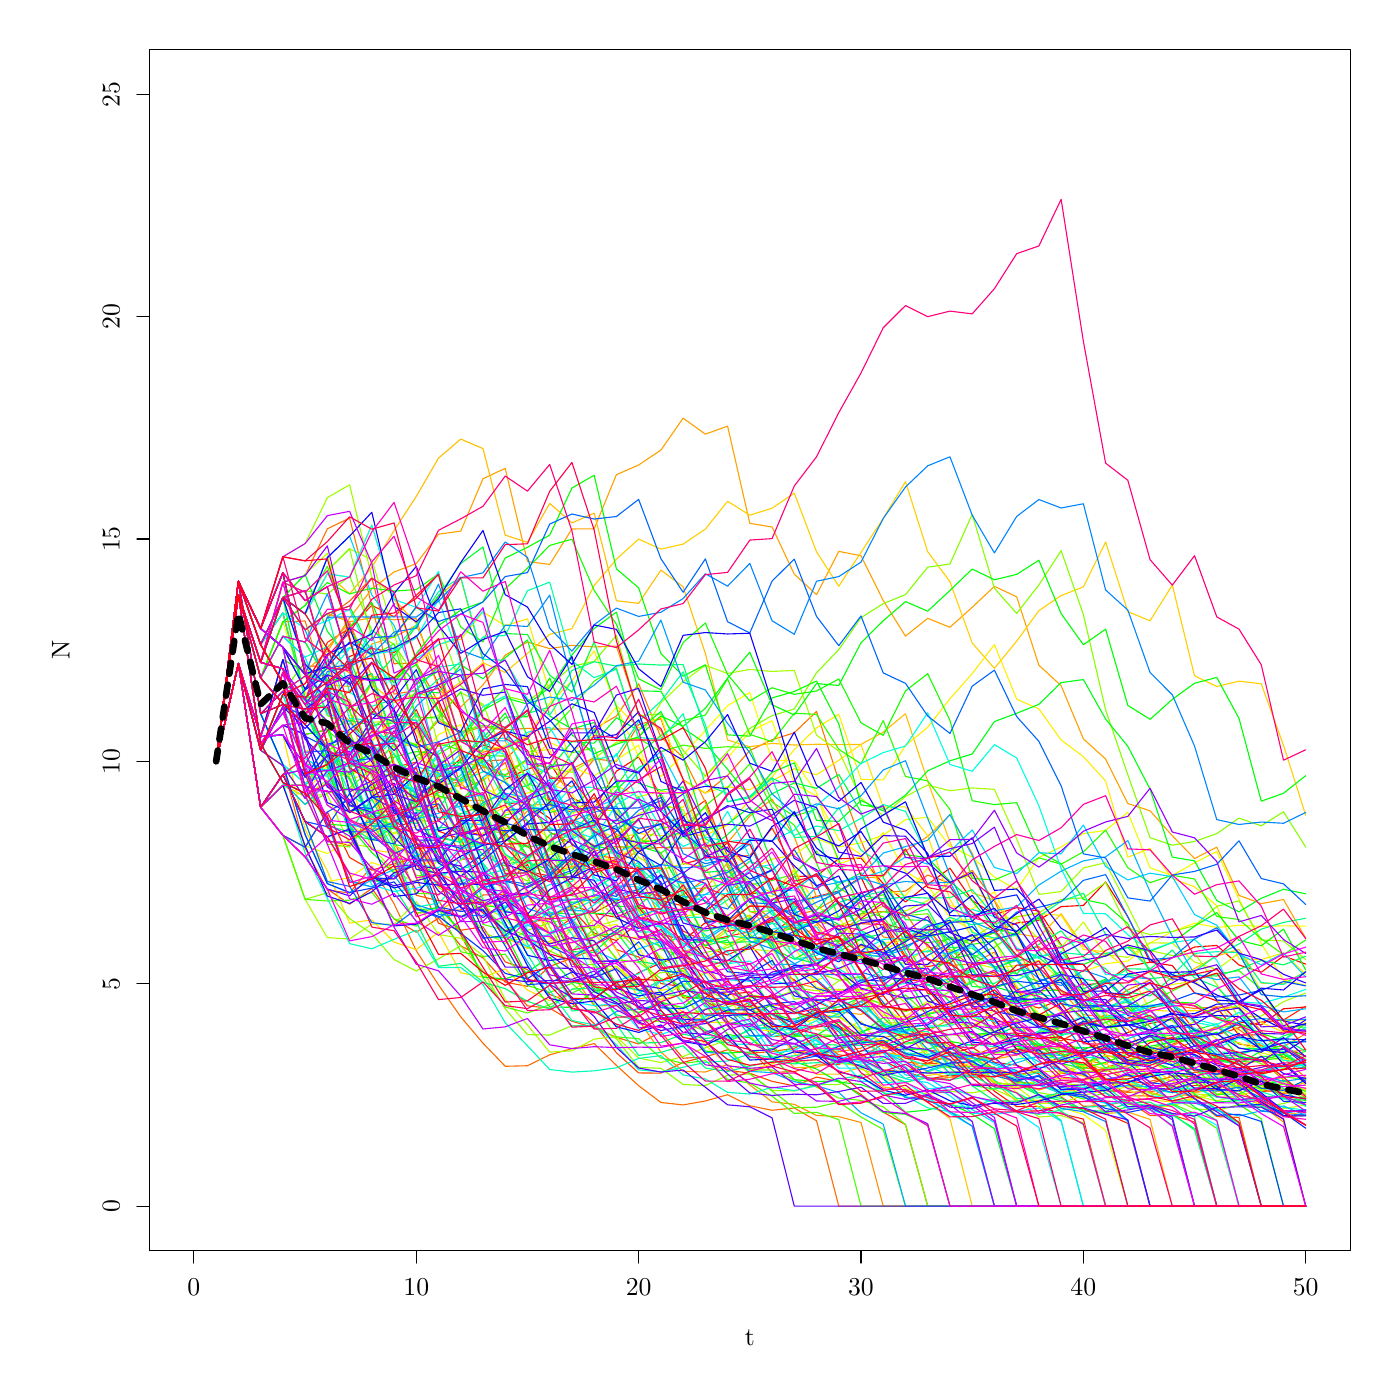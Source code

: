 % Created by tikzDevice version 0.9 on 2016-03-11 15:02:28
% !TEX encoding = UTF-8 Unicode
\documentclass{article}
\nonstopmode

\usepackage{tikz}

\usepackage[active,tightpage,psfixbb]{preview}

\PreviewEnvironment{pgfpicture}

\setlength\PreviewBorder{0pt}

\newcommand{\SweaveOpts}[1]{}  % do not interfere with LaTeX
\newcommand{\SweaveInput}[1]{} % because they are not real TeX commands
\newcommand{\Sexpr}[1]{}       % will only be parsed by R


\usepackage[utf8]{inputenc}
\usepackage{amsmath}
\usepackage{graphicx}
%\usepackage{bbold}
\usepackage{tikz}
%\usepackage{silence}
\usepackage{mdframed}
%\WarningFilter{mdframed}{You got a bad break}
\usepackage[colorinlistoftodos]{todonotes}
\usepackage{listings}
\usepackage{color}
\colorlet{exampcol}{blue!10}
\usepackage{multicol}
\usepackage{booktabs}

\title{BIO311: Population Ecology\\ \textit{Practical 10:\\ Stochasticity in Matrix Models\\ Population Viability Analysis\\ \& Metapopulation Dynamics.}}
\setlength\parindent{0pt}

\setcounter{tocdepth}{1} % Determines the depth of the table of contents;; 0:chapters, 1: chapters and sections, 2: chapters,sections and subsections

%\renewcommand{\theExercise}{\thechapter.\arabic{Exercise}}%

\setlength\parindent{0pt}

\begin{document}

\begin{tikzpicture}[x=1pt,y=1pt]
\definecolor{fillColor}{RGB}{255,255,255}
\path[use as bounding box,fill=fillColor,fill opacity=0.00] (0,0) rectangle (505.89,505.89);
\begin{scope}
\path[clip] (  0.00,  0.00) rectangle (505.89,505.89);
\definecolor{drawColor}{RGB}{0,0,0}

\path[draw=drawColor,line width= 0.4pt,line join=round,line cap=round] ( 70.07, 54.00) -- (471.82, 54.00);

\path[draw=drawColor,line width= 0.4pt,line join=round,line cap=round] ( 70.07, 54.00) -- ( 70.07, 49.50);

\path[draw=drawColor,line width= 0.4pt,line join=round,line cap=round] (150.42, 54.00) -- (150.42, 49.50);

\path[draw=drawColor,line width= 0.4pt,line join=round,line cap=round] (230.77, 54.00) -- (230.77, 49.50);

\path[draw=drawColor,line width= 0.4pt,line join=round,line cap=round] (311.12, 54.00) -- (311.12, 49.50);

\path[draw=drawColor,line width= 0.4pt,line join=round,line cap=round] (391.47, 54.00) -- (391.47, 49.50);

\path[draw=drawColor,line width= 0.4pt,line join=round,line cap=round] (471.82, 54.00) -- (471.82, 49.50);

\node[text=drawColor,anchor=base,inner sep=0pt, outer sep=0pt, scale=  0.93] at ( 70.07, 37.80) {0};

\node[text=drawColor,anchor=base,inner sep=0pt, outer sep=0pt, scale=  0.93] at (150.42, 37.80) {10};

\node[text=drawColor,anchor=base,inner sep=0pt, outer sep=0pt, scale=  0.93] at (230.77, 37.80) {20};

\node[text=drawColor,anchor=base,inner sep=0pt, outer sep=0pt, scale=  0.93] at (311.12, 37.80) {30};

\node[text=drawColor,anchor=base,inner sep=0pt, outer sep=0pt, scale=  0.93] at (391.47, 37.80) {40};

\node[text=drawColor,anchor=base,inner sep=0pt, outer sep=0pt, scale=  0.93] at (471.82, 37.80) {50};

\path[draw=drawColor,line width= 0.4pt,line join=round,line cap=round] ( 54.00, 70.07) -- ( 54.00,471.82);

\path[draw=drawColor,line width= 0.4pt,line join=round,line cap=round] ( 54.00, 70.07) -- ( 49.50, 70.07);

\path[draw=drawColor,line width= 0.4pt,line join=round,line cap=round] ( 54.00,150.42) -- ( 49.50,150.42);

\path[draw=drawColor,line width= 0.4pt,line join=round,line cap=round] ( 54.00,230.77) -- ( 49.50,230.77);

\path[draw=drawColor,line width= 0.4pt,line join=round,line cap=round] ( 54.00,311.12) -- ( 49.50,311.12);

\path[draw=drawColor,line width= 0.4pt,line join=round,line cap=round] ( 54.00,391.47) -- ( 49.50,391.47);

\path[draw=drawColor,line width= 0.4pt,line join=round,line cap=round] ( 54.00,471.82) -- ( 49.50,471.82);

\node[text=drawColor,rotate= 90.00,anchor=base,inner sep=0pt, outer sep=0pt, scale=  0.93] at ( 43.20, 70.07) {0};

\node[text=drawColor,rotate= 90.00,anchor=base,inner sep=0pt, outer sep=0pt, scale=  0.93] at ( 43.20,150.42) {5};

\node[text=drawColor,rotate= 90.00,anchor=base,inner sep=0pt, outer sep=0pt, scale=  0.93] at ( 43.20,230.77) {10};

\node[text=drawColor,rotate= 90.00,anchor=base,inner sep=0pt, outer sep=0pt, scale=  0.93] at ( 43.20,311.12) {15};

\node[text=drawColor,rotate= 90.00,anchor=base,inner sep=0pt, outer sep=0pt, scale=  0.93] at ( 43.20,391.47) {20};

\node[text=drawColor,rotate= 90.00,anchor=base,inner sep=0pt, outer sep=0pt, scale=  0.93] at ( 43.20,471.82) {25};

\path[draw=drawColor,line width= 0.4pt,line join=round,line cap=round] ( 54.00, 54.00) --
	(487.89, 54.00) --
	(487.89,487.89) --
	( 54.00,487.89) --
	( 54.00, 54.00);
\end{scope}
\begin{scope}
\path[clip] (  0.00,  0.00) rectangle (505.89,505.89);
\definecolor{drawColor}{RGB}{0,0,0}

\node[text=drawColor,anchor=base,inner sep=0pt, outer sep=0pt, scale=  0.93] at (270.95, 19.80) {t};

\node[text=drawColor,rotate= 90.00,anchor=base,inner sep=0pt, outer sep=0pt, scale=  0.93] at ( 25.20,270.95) {N};
\end{scope}
\begin{scope}
\path[clip] ( 54.00, 54.00) rectangle (487.89,487.89);
\definecolor{drawColor}{RGB}{255,0,0}

\path[draw=drawColor,line width= 0.4pt,line join=round,line cap=round] ( 78.11,230.77) --
	( 86.14,295.85) --
	( 94.18,272.95) --
	(102.21,258.99) --
	(110.25,226.23) --
	(118.28,229.62) --
	(126.32,216.48) --
	(134.35,208.78) --
	(142.39,212.63) --
	(150.42,214.49) --
	(158.46,225.03) --
	(166.49,231.73) --
	(174.52,236.69) --
	(182.56,234.21) --
	(190.60,215.64) --
	(198.63,210.17) --
	(206.67,195.84) --
	(214.70,175.85) --
	(222.73,174.45) --
	(230.77,177.94) --
	(238.81,168.47) --
	(246.84,166.13) --
	(254.88,172.46) --
	(262.91,169.29) --
	(270.94,170.88) --
	(278.98,172.77) --
	(287.01,179.96) --
	(295.05,181.92) --
	(303.09,183.91) --
	(311.12,188.87) --
	(319.15,172.37) --
	(327.19,169.89) --
	(335.22,159.03) --
	(343.26,157.84) --
	(351.30,165.50) --
	(359.33,169.00) --
	(367.37,172.36) --
	(375.40,173.39) --
	(383.44,178.30) --
	(391.47,178.71) --
	(399.51,187.18) --
	(407.54,174.63) --
	(415.57,158.24) --
	(423.61,156.97) --
	(431.64,147.11) --
	(439.68,144.23) --
	(447.71,136.64) --
	(455.75,135.53) --
	(463.79,141.36) --
	(471.82,142.01);
\definecolor{drawColor}{RGB}{255,8,0}

\path[draw=drawColor,line width= 0.4pt,line join=round,line cap=round] ( 78.11,230.77) --
	( 86.14,295.85) --
	( 94.18,272.95) --
	(102.21,284.40) --
	(110.25,253.49) --
	(118.28,254.44) --
	(126.32,268.68) --
	(134.35,271.56) --
	(142.39,270.12) --
	(150.42,276.18) --
	(158.46,258.38) --
	(166.49,248.83) --
	(174.52,231.71) --
	(182.56,224.25) --
	(190.60,227.98) --
	(198.63,230.31) --
	(206.67,217.63) --
	(214.70,213.51) --
	(222.73,227.21) --
	(230.77,232.38) --
	(238.81,218.17) --
	(246.84,193.67) --
	(254.88,195.78) --
	(262.91,201.29) --
	(270.94,183.04) --
	(278.98,183.31) --
	(287.01,189.15) --
	(295.05,189.38) --
	(303.09,195.57) --
	(311.12,195.79) --
	(319.15,186.62) --
	(327.19,179.98) --
	(335.22,186.26) --
	(343.26,192.16) --
	(351.30,180.50) --
	(359.33,175.39) --
	(367.37,177.94) --
	(375.40,176.67) --
	(383.44,164.45) --
	(391.47,149.97) --
	(399.51,150.79) --
	(407.54,156.81) --
	(415.57,158.17) --
	(423.61,159.83) --
	(431.64,163.69) --
	(439.68,164.24) --
	(447.71,157.19) --
	(455.75,154.58) --
	(463.79,160.44) --
	(471.82,157.51);
\definecolor{drawColor}{RGB}{255,15,0}

\path[draw=drawColor,line width= 0.4pt,line join=round,line cap=round] ( 78.11,230.77) --
	( 86.14,291.03) --
	( 94.18,237.20) --
	(102.21,243.83) --
	(110.25,240.51) --
	(118.28,242.17) --
	(126.32,241.34) --
	(134.35,221.16) --
	(142.39,219.83) --
	(150.42,228.46) --
	(158.46,205.54) --
	(166.49,202.69) --
	(174.52,188.07) --
	(182.56,186.56) --
	(190.60,193.53) --
	(198.63,175.56) --
	(206.67,160.93) --
	(214.70,148.02) --
	(222.73,148.33) --
	(230.77,154.43) --
	(238.81,157.88) --
	(246.84,160.67) --
	(254.88,148.54) --
	(262.91,146.43) --
	(270.94,147.48) --
	(278.98,137.72) --
	(287.01,137.41) --
	(295.05,141.14) --
	(303.09,130.92) --
	(311.12,122.43) --
	(319.15,122.56) --
	(327.19,118.71) --
	(335.22,115.95) --
	(343.26,117.33) --
	(351.30,116.64) --
	(359.33,116.99) --
	(367.37,118.06) --
	(375.40,121.32) --
	(383.44,123.66) --
	(391.47,126.69) --
	(399.51,129.58) --
	(407.54,132.78) --
	(415.57,136.07) --
	(423.61,137.80) --
	(431.64,138.73) --
	(439.68,141.86) --
	(447.71,131.83) --
	(455.75,132.00) --
	(463.79,127.45) --
	(471.82,124.19);
\definecolor{drawColor}{RGB}{255,23,0}

\path[draw=drawColor,line width= 0.4pt,line join=round,line cap=round] ( 78.11,230.77) --
	( 86.14,295.85) --
	( 94.18,278.77) --
	(102.21,272.02) --
	(110.25,262.13) --
	(118.28,253.09) --
	(126.32,245.30) --
	(134.35,236.45) --
	(142.39,206.36) --
	(150.42,209.92) --
	(158.46,215.41) --
	(166.49,195.48) --
	(174.52,195.64) --
	(182.56,205.60) --
	(190.60,191.00) --
	(198.63,189.31) --
	(206.67,196.51) --
	(214.70,192.91) --
	(222.73,194.71) --
	(230.77,178.94) --
	(238.81,175.60) --
	(246.84,177.27) --
	(254.88,163.65) --
	(262.91,160.80) --
	(270.94,164.65) --
	(278.98,155.97) --
	(287.01,151.84) --
	(295.05,143.90) --
	(303.09,140.53) --
	(311.12,144.11) --
	(319.15,146.11) --
	(327.19,136.08) --
	(335.22,126.49) --
	(343.26,125.32) --
	(351.30,119.22) --
	(359.33,111.58) --
	(367.37,106.03) --
	(375.40,106.01) --
	(383.44,103.43) --
	(391.47,101.51) --
	(399.51, 70.07) --
	(407.54, 70.07) --
	(415.57, 70.07) --
	(423.61, 70.07) --
	(431.64, 70.07) --
	(439.68, 70.07) --
	(447.71, 70.07) --
	(455.75, 70.07) --
	(463.79, 70.07) --
	(471.82, 70.07);
\definecolor{drawColor}{RGB}{255,31,0}

\path[draw=drawColor,line width= 0.4pt,line join=round,line cap=round] ( 78.11,230.77) --
	( 86.14,295.85) --
	( 94.18,272.95) --
	(102.21,289.92) --
	(110.25,292.46) --
	(118.28,264.62) --
	(126.32,263.64) --
	(134.35,250.16) --
	(142.39,239.62) --
	(150.42,249.46) --
	(158.46,231.76) --
	(166.49,205.80) --
	(174.52,204.13) --
	(182.56,208.54) --
	(190.60,196.42) --
	(198.63,175.52) --
	(206.67,177.32) --
	(214.70,168.71) --
	(222.73,166.01) --
	(230.77,172.53) --
	(238.81,157.28) --
	(246.84,145.33) --
	(254.88,145.42) --
	(262.91,151.40) --
	(270.94,142.64) --
	(278.98,131.28) --
	(287.01,132.01) --
	(295.05,134.89) --
	(303.09,135.17) --
	(311.12,130.34) --
	(319.15,128.52) --
	(327.19,125.19) --
	(335.22,121.65) --
	(343.26,124.81) --
	(351.30,127.48) --
	(359.33,122.05) --
	(367.37,120.98) --
	(375.40,117.83) --
	(383.44,109.41) --
	(391.47,104.57) --
	(399.51,103.45) --
	(407.54, 99.96) --
	(415.57, 70.07) --
	(423.61, 70.07) --
	(431.64, 70.07) --
	(439.68, 70.07) --
	(447.71, 70.07) --
	(455.75, 70.07) --
	(463.79, 70.07) --
	(471.82, 70.07);
\definecolor{drawColor}{RGB}{255,38,0}

\path[draw=drawColor,line width= 0.4pt,line join=round,line cap=round] ( 78.11,230.77) --
	( 86.14,291.03) --
	( 94.18,266.53) --
	(102.21,264.26) --
	(110.25,253.06) --
	(118.28,273.75) --
	(126.32,278.87) --
	(134.35,287.17) --
	(142.39,283.02) --
	(150.42,290.79) --
	(158.46,298.30) --
	(166.49,267.51) --
	(174.52,239.10) --
	(182.56,215.52) --
	(190.60,215.90) --
	(198.63,205.21) --
	(206.67,201.06) --
	(214.70,193.63) --
	(222.73,185.68) --
	(230.77,192.78) --
	(238.81,180.49) --
	(246.84,178.53) --
	(254.88,185.31) --
	(262.91,181.92) --
	(270.94,170.03) --
	(278.98,168.56) --
	(287.01,174.56) --
	(295.05,159.30) --
	(303.09,159.85) --
	(311.12,164.30) --
	(319.15,162.07) --
	(327.19,152.04) --
	(335.22,150.95) --
	(343.26,155.81) --
	(351.30,153.38) --
	(359.33,154.60) --
	(367.37,143.90) --
	(375.40,141.63) --
	(383.44,144.69) --
	(391.47,137.83) --
	(399.51,134.57) --
	(407.54,137.93) --
	(415.57,141.55) --
	(423.61,143.39) --
	(431.64,133.76) --
	(439.68,131.96) --
	(447.71,134.52) --
	(455.75,136.56) --
	(463.79,137.30) --
	(471.82,142.28);
\definecolor{drawColor}{RGB}{255,46,0}

\path[draw=drawColor,line width= 0.4pt,line join=round,line cap=round] ( 78.11,230.77) --
	( 86.14,266.12) --
	( 94.18,214.19) --
	(102.21,204.06) --
	(110.25,199.76) --
	(118.28,212.46) --
	(126.32,196.03) --
	(134.35,191.44) --
	(142.39,193.74) --
	(150.42,195.88) --
	(158.46,185.77) --
	(166.49,182.61) --
	(174.52,176.03) --
	(182.56,169.29) --
	(190.60,172.66) --
	(198.63,173.70) --
	(206.67,178.62) --
	(214.70,176.16) --
	(222.73,180.23) --
	(230.77,183.88) --
	(238.81,182.05) --
	(246.84,169.44) --
	(254.88,165.68) --
	(262.91,167.56) --
	(270.94,169.21) --
	(278.98,173.57) --
	(287.01,174.13) --
	(295.05,166.36) --
	(303.09,163.47) --
	(311.12,172.50) --
	(319.15,173.08) --
	(327.19,160.46) --
	(335.22,146.92) --
	(343.26,145.52) --
	(351.30,146.22) --
	(359.33,136.76) --
	(367.37,136.39) --
	(375.40,131.79) --
	(383.44,129.79) --
	(391.47,134.02) --
	(399.51,124.43) --
	(407.54,117.01) --
	(415.57,117.05) --
	(423.61,113.64) --
	(431.64,111.15) --
	(439.68,112.40) --
	(447.71,111.78) --
	(455.75,107.05) --
	(463.79,101.36) --
	(471.82, 70.07);
\definecolor{drawColor}{RGB}{255,54,0}

\path[draw=drawColor,line width= 0.4pt,line join=round,line cap=round] ( 78.11,230.77) --
	( 86.14,291.03) --
	( 94.18,266.53) --
	(102.21,295.48) --
	(110.25,265.18) --
	(118.28,265.15) --
	(126.32,280.77) --
	(134.35,258.01) --
	(142.39,228.62) --
	(150.42,230.50) --
	(158.46,237.97) --
	(166.49,214.44) --
	(174.52,214.87) --
	(182.56,204.22) --
	(190.60,200.12) --
	(198.63,192.74) --
	(206.67,188.05) --
	(214.70,196.80) --
	(222.73,195.76) --
	(230.77,206.38) --
	(238.81,207.90) --
	(246.84,210.81) --
	(254.88,216.69) --
	(262.91,196.43) --
	(270.94,196.67) --
	(278.98,206.67) --
	(287.01,191.97) --
	(295.05,172.88) --
	(303.09,171.39) --
	(311.12,172.13) --
	(319.15,171.76) --
	(327.19,159.73) --
	(335.22,156.59) --
	(343.26,158.16) --
	(351.30,146.88) --
	(359.33,135.58) --
	(367.37,126.55) --
	(375.40,126.64) --
	(383.44,131.12) --
	(391.47,124.55) --
	(399.51,116.02) --
	(407.54,109.90) --
	(415.57,109.86) --
	(423.61,113.07) --
	(431.64,113.63) --
	(439.68,113.35) --
	(447.71,113.49) --
	(455.75,108.21) --
	(463.79,102.48) --
	(471.82,102.76);
\definecolor{drawColor}{RGB}{255,61,0}

\path[draw=drawColor,line width= 0.4pt,line join=round,line cap=round] ( 78.11,230.77) --
	( 86.14,291.03) --
	( 94.18,266.53) --
	(102.21,264.26) --
	(110.25,226.24) --
	(118.28,227.56) --
	(126.32,208.06) --
	(134.35,187.48) --
	(142.39,188.40) --
	(150.42,194.16) --
	(158.46,176.66) --
	(166.49,177.03) --
	(174.52,182.49) --
	(182.56,182.73) --
	(190.60,174.49) --
	(198.63,168.55) --
	(206.67,174.17) --
	(214.70,176.67) --
	(222.73,162.74) --
	(230.77,160.09) --
	(238.81,150.49) --
	(246.84,149.32) --
	(254.88,144.18) --
	(262.91,139.68) --
	(270.94,143.81) --
	(278.98,136.49) --
	(287.01,125.84) --
	(295.05,125.15) --
	(303.09,126.97) --
	(311.12,129.00) --
	(319.15,129.55) --
	(327.19,125.00) --
	(335.22,115.65) --
	(343.26,116.55) --
	(351.30,118.53) --
	(359.33,118.82) --
	(367.37,115.16) --
	(375.40,113.82) --
	(383.44,118.04) --
	(391.47,118.32) --
	(399.51,119.47) --
	(407.54,115.35) --
	(415.57,114.18) --
	(423.61,117.14) --
	(431.64,116.90) --
	(439.68,119.50) --
	(447.71,112.39) --
	(455.75,111.48) --
	(463.79,111.93) --
	(471.82,106.70);
\definecolor{drawColor}{RGB}{255,69,0}

\path[draw=drawColor,line width= 0.4pt,line join=round,line cap=round] ( 78.11,230.77) --
	( 86.14,266.12) --
	( 94.18,234.79) --
	(102.21,254.99) --
	(110.25,253.95) --
	(118.28,232.36) --
	(126.32,226.61) --
	(134.35,229.48) --
	(142.39,209.05) --
	(150.42,188.61) --
	(158.46,172.26) --
	(166.49,169.74) --
	(174.52,171.00) --
	(182.56,158.31) --
	(190.60,155.56) --
	(198.63,146.55) --
	(206.67,143.38) --
	(214.70,136.02) --
	(222.73,125.48) --
	(230.77,118.19) --
	(238.81,118.11) --
	(246.84,122.00) --
	(254.88,124.05) --
	(262.91,119.17) --
	(270.94,118.06) --
	(278.98,115.14) --
	(287.01,113.50) --
	(295.05,116.67) --
	(303.09,115.09) --
	(311.12,110.40) --
	(319.15,104.02) --
	(327.19, 99.53) --
	(335.22, 70.07) --
	(343.26, 70.07) --
	(351.30, 70.07) --
	(359.33, 70.07) --
	(367.37, 70.07) --
	(375.40, 70.07) --
	(383.44, 70.07) --
	(391.47, 70.07) --
	(399.51, 70.07) --
	(407.54, 70.07) --
	(415.57, 70.07) --
	(423.61, 70.07) --
	(431.64, 70.07) --
	(439.68, 70.07) --
	(447.71, 70.07) --
	(455.75, 70.07) --
	(463.79, 70.07) --
	(471.82, 70.07);
\definecolor{drawColor}{RGB}{255,77,0}

\path[draw=drawColor,line width= 0.4pt,line join=round,line cap=round] ( 78.11,230.77) --
	( 86.14,266.12) --
	( 94.18,214.19) --
	(102.21,204.06) --
	(110.25,196.26) --
	(118.28,184.65) --
	(126.32,179.15) --
	(134.35,184.83) --
	(142.39,173.81) --
	(150.42,169.03) --
	(158.46,174.08) --
	(166.49,164.13) --
	(174.52,159.78) --
	(182.56,150.99) --
	(190.60,149.47) --
	(198.63,156.64) --
	(206.67,159.69) --
	(214.70,162.80) --
	(222.73,150.26) --
	(230.77,148.16) --
	(238.81,151.30) --
	(246.84,156.11) --
	(254.88,147.58) --
	(262.91,135.15) --
	(270.94,126.61) --
	(278.98,118.37) --
	(287.01,118.66) --
	(295.05,121.07) --
	(303.09,121.22) --
	(311.12,125.23) --
	(319.15,119.31) --
	(327.19,118.61) --
	(335.22,121.55) --
	(343.26,121.44) --
	(351.30,125.61) --
	(359.33,119.58) --
	(367.37,117.61) --
	(375.40,118.59) --
	(383.44,112.32) --
	(391.47,106.13) --
	(399.51,106.36) --
	(407.54,108.16) --
	(415.57,102.77) --
	(423.61,102.89) --
	(431.64,100.47) --
	(439.68, 70.07) --
	(447.71, 70.07) --
	(455.75, 70.07) --
	(463.79, 70.07) --
	(471.82, 70.07);
\definecolor{drawColor}{RGB}{255,84,0}

\path[draw=drawColor,line width= 0.4pt,line join=round,line cap=round] ( 78.11,230.77) --
	( 86.14,266.12) --
	( 94.18,234.79) --
	(102.21,250.46) --
	(110.25,221.71) --
	(118.28,219.74) --
	(126.32,220.72) --
	(134.35,220.23) --
	(142.39,202.44) --
	(150.42,182.37) --
	(158.46,180.43) --
	(166.49,168.07) --
	(174.52,152.92) --
	(182.56,151.62) --
	(190.60,142.42) --
	(198.63,141.60) --
	(206.67,136.84) --
	(214.70,134.58) --
	(222.73,131.03) --
	(230.77,128.65) --
	(238.81,133.02) --
	(246.84,123.49) --
	(254.88,123.98) --
	(262.91,126.56) --
	(270.94,125.27) --
	(278.98,125.92) --
	(287.01,127.08) --
	(295.05,131.01) --
	(303.09,124.71) --
	(311.12,123.83) --
	(319.15,128.61) --
	(327.19,122.07) --
	(335.22,121.45) --
	(343.26,124.50) --
	(351.30,124.41) --
	(359.33,127.33) --
	(367.37,125.87) --
	(375.40,126.60) --
	(383.44,119.48) --
	(391.47,117.95) --
	(399.51,120.00) --
	(407.54,122.89) --
	(415.57,125.55) --
	(423.61,128.55) --
	(431.64,131.61) --
	(439.68,134.88) --
	(447.71,128.62) --
	(455.75,127.48) --
	(463.79,123.90) --
	(471.82,120.57);
\definecolor{drawColor}{RGB}{255,92,0}

\path[draw=drawColor,line width= 0.4pt,line join=round,line cap=round] ( 78.11,230.77) --
	( 86.14,266.12) --
	( 94.18,214.19) --
	(102.21,222.09) --
	(110.25,218.14) --
	(118.28,202.16) --
	(126.32,200.33) --
	(134.35,211.74) --
	(142.39,213.12) --
	(150.42,216.24) --
	(158.46,222.30) --
	(166.49,223.30) --
	(174.52,230.86) --
	(182.56,231.33) --
	(190.60,239.61) --
	(198.63,215.51) --
	(206.67,212.25) --
	(214.70,217.68) --
	(222.73,204.41) --
	(230.77,201.35) --
	(238.81,209.93) --
	(246.84,189.26) --
	(254.88,172.86) --
	(262.91,173.02) --
	(270.94,178.38) --
	(278.98,178.56) --
	(287.01,187.14) --
	(295.05,174.54) --
	(303.09,170.32) --
	(311.12,160.21) --
	(319.15,158.64) --
	(327.19,166.57) --
	(335.22,170.01) --
	(343.26,161.14) --
	(351.30,146.12) --
	(359.33,136.31) --
	(367.37,134.36) --
	(375.40,127.53) --
	(383.44,125.17) --
	(391.47,119.63) --
	(399.51,111.71) --
	(407.54,111.18) --
	(415.57,111.45) --
	(423.61,112.42) --
	(431.64,108.90) --
	(439.68,102.40) --
	(447.71,102.13) --
	(455.75, 70.07) --
	(463.79, 70.07) --
	(471.82, 70.07);
\definecolor{drawColor}{RGB}{255,99,0}

\path[draw=drawColor,line width= 0.4pt,line join=round,line cap=round] ( 78.11,230.77) --
	( 86.14,295.85) --
	( 94.18,278.77) --
	(102.21,272.02) --
	(110.25,262.13) --
	(118.28,282.84) --
	(126.32,288.68) --
	(134.35,297.11) --
	(142.39,266.04) --
	(150.42,266.27) --
	(158.46,252.02) --
	(166.49,220.76) --
	(174.52,223.88) --
	(182.56,230.34) --
	(190.60,208.18) --
	(198.63,188.54) --
	(206.67,189.02) --
	(214.70,198.27) --
	(222.73,200.10) --
	(230.77,199.19) --
	(238.81,199.64) --
	(246.84,199.41) --
	(254.88,199.53) --
	(262.91,183.94) --
	(270.94,166.78) --
	(278.98,167.62) --
	(287.01,172.33) --
	(295.05,172.68) --
	(303.09,165.12) --
	(311.12,159.73) --
	(319.15,151.41) --
	(327.19,138.14) --
	(335.22,139.21) --
	(343.26,142.29) --
	(351.30,142.67) --
	(359.33,146.30) --
	(367.37,135.51) --
	(375.40,126.31) --
	(383.44,118.37) --
	(391.47,117.26) --
	(399.51,112.10) --
	(407.54,111.55) --
	(415.57,115.16) --
	(423.61,116.82) --
	(431.64,118.40) --
	(439.68,117.61) --
	(447.71,118.01) --
	(455.75,112.08) --
	(463.79,110.72) --
	(471.82,112.49);
\definecolor{drawColor}{RGB}{255,107,0}

\path[draw=drawColor,line width= 0.4pt,line join=round,line cap=round] ( 78.11,230.77) --
	( 86.14,266.12) --
	( 94.18,234.79) --
	(102.21,229.23) --
	(110.25,199.40) --
	(118.28,184.27) --
	(126.32,183.21) --
	(134.35,192.83) --
	(142.39,179.32) --
	(150.42,162.33) --
	(158.46,149.99) --
	(166.49,138.45) --
	(174.52,128.93) --
	(182.56,120.59) --
	(190.60,120.78) --
	(198.63,124.73) --
	(206.67,126.97) --
	(214.70,128.78) --
	(222.73,120.91) --
	(230.77,113.58) --
	(238.81,107.52) --
	(246.84,106.62) --
	(254.88,108.05) --
	(262.91,110.31) --
	(270.94,106.31) --
	(278.98,104.70) --
	(287.01,105.51) --
	(295.05,100.89) --
	(303.09, 70.07) --
	(311.12, 70.07) --
	(319.15, 70.07) --
	(327.19, 70.07) --
	(335.22, 70.07) --
	(343.26, 70.07) --
	(351.30, 70.07) --
	(359.33, 70.07) --
	(367.37, 70.07) --
	(375.40, 70.07) --
	(383.44, 70.07) --
	(391.47, 70.07) --
	(399.51, 70.07) --
	(407.54, 70.07) --
	(415.57, 70.07) --
	(423.61, 70.07) --
	(431.64, 70.07) --
	(439.68, 70.07) --
	(447.71, 70.07) --
	(455.75, 70.07) --
	(463.79, 70.07) --
	(471.82, 70.07);
\definecolor{drawColor}{RGB}{255,115,0}

\path[draw=drawColor,line width= 0.4pt,line join=round,line cap=round] ( 78.11,230.77) --
	( 86.14,291.03) --
	( 94.18,266.53) --
	(102.21,295.48) --
	(110.25,297.88) --
	(118.28,314.80) --
	(126.32,318.68) --
	(134.35,287.09) --
	(142.39,255.06) --
	(150.42,256.36) --
	(158.46,265.51) --
	(166.49,237.91) --
	(174.52,234.06) --
	(182.56,235.98) --
	(190.60,239.44) --
	(198.63,225.55) --
	(206.67,221.42) --
	(214.70,231.63) --
	(222.73,230.79) --
	(230.77,244.10) --
	(238.81,246.18) --
	(246.84,224.10) --
	(254.88,219.28) --
	(262.91,225.69) --
	(270.94,234.68) --
	(278.98,238.57) --
	(287.01,241.10) --
	(295.05,248.79) --
	(303.09,223.85) --
	(311.12,202.07) --
	(319.15,183.51) --
	(327.19,183.87) --
	(335.22,189.70) --
	(343.26,186.79) --
	(351.30,191.37) --
	(359.33,180.40) --
	(367.37,162.28) --
	(375.40,163.79) --
	(383.44,156.31) --
	(391.47,141.75) --
	(399.51,143.11) --
	(407.54,148.22) --
	(415.57,151.72) --
	(423.61,144.14) --
	(431.64,142.55) --
	(439.68,138.10) --
	(447.71,133.86) --
	(455.75,128.13) --
	(463.79,125.28) --
	(471.82,126.71);
\definecolor{drawColor}{RGB}{255,122,0}

\path[draw=drawColor,line width= 0.4pt,line join=round,line cap=round] ( 78.11,230.77) --
	( 86.14,291.03) --
	( 94.18,260.90) --
	(102.21,281.19) --
	(110.25,281.49) --
	(118.28,255.98) --
	(126.32,227.98) --
	(134.35,206.48) --
	(142.39,206.59) --
	(150.42,217.45) --
	(158.46,219.43) --
	(166.49,222.41) --
	(174.52,228.87) --
	(182.56,225.64) --
	(190.60,231.42) --
	(198.63,216.99) --
	(206.67,192.80) --
	(214.70,191.57) --
	(222.73,195.43) --
	(230.77,199.99) --
	(238.81,182.34) --
	(246.84,182.41) --
	(254.88,188.31) --
	(262.91,188.49) --
	(270.94,179.87) --
	(278.98,173.60) --
	(287.01,179.52) --
	(295.05,168.76) --
	(303.09,166.92) --
	(311.12,175.66) --
	(319.15,176.56) --
	(327.19,176.11) --
	(335.22,163.59) --
	(343.26,162.77) --
	(351.30,156.49) --
	(359.33,153.62) --
	(367.37,148.99) --
	(375.40,134.87) --
	(383.44,134.76) --
	(391.47,136.54) --
	(399.51,139.10) --
	(407.54,137.82) --
	(415.57,140.27) --
	(423.61,142.67) --
	(431.64,141.47) --
	(439.68,142.07) --
	(447.71,141.77) --
	(455.75,133.31) --
	(463.79,123.71) --
	(471.82,116.43);
\definecolor{drawColor}{RGB}{255,130,0}

\path[draw=drawColor,line width= 0.4pt,line join=round,line cap=round] ( 78.11,230.77) --
	( 86.14,295.85) --
	( 94.18,272.95) --
	(102.21,284.40) --
	(110.25,253.49) --
	(118.28,249.58) --
	(126.32,256.34) --
	(134.35,262.57) --
	(142.39,236.65) --
	(150.42,236.65) --
	(158.46,245.45) --
	(166.49,241.05) --
	(174.52,243.25) --
	(182.56,242.15) --
	(190.60,242.70) --
	(198.63,242.42) --
	(206.67,242.56) --
	(214.70,242.49) --
	(222.73,247.13) --
	(230.77,258.79) --
	(238.81,239.53) --
	(246.84,232.22) --
	(254.88,216.08) --
	(262.91,192.69) --
	(270.94,176.58) --
	(278.98,173.58) --
	(287.01,175.08) --
	(295.05,177.12) --
	(303.09,181.69) --
	(311.12,179.41) --
	(319.15,167.32) --
	(327.19,166.10) --
	(335.22,171.83) --
	(343.26,157.02) --
	(351.30,157.53) --
	(359.33,161.88) --
	(367.37,148.89) --
	(375.40,137.80) --
	(383.44,128.25) --
	(391.47,120.05) --
	(399.51,118.90) --
	(407.54,120.78) --
	(415.57,123.82) --
	(423.61,126.48) --
	(431.64,129.56) --
	(439.68,123.78) --
	(447.71,121.33) --
	(455.75,122.56) --
	(463.79,115.70) --
	(471.82,109.04);
\definecolor{drawColor}{RGB}{255,138,0}

\path[draw=drawColor,line width= 0.4pt,line join=round,line cap=round] ( 78.11,230.77) --
	( 86.14,266.12) --
	( 94.18,234.79) --
	(102.21,254.99) --
	(110.25,258.87) --
	(118.28,266.77) --
	(126.32,262.82) --
	(134.35,241.48) --
	(142.39,234.83) --
	(150.42,242.58) --
	(158.46,226.39) --
	(166.49,223.13) --
	(174.52,213.68) --
	(182.56,204.76) --
	(190.60,212.85) --
	(198.63,219.90) --
	(206.67,228.08) --
	(214.70,232.06) --
	(222.73,210.82) --
	(230.77,190.31) --
	(238.81,173.65) --
	(246.84,158.93) --
	(254.88,156.93) --
	(262.91,147.42) --
	(270.94,144.37) --
	(278.98,136.83) --
	(287.01,126.19) --
	(295.05,125.47) --
	(303.09,125.83) --
	(311.12,127.13) --
	(319.15,131.00) --
	(327.19,132.15) --
	(335.22,133.22) --
	(343.26,137.70) --
	(351.30,140.69) --
	(359.33,144.72) --
	(367.37,137.39) --
	(375.40,126.56) --
	(383.44,127.38) --
	(391.47,122.85) --
	(399.51,121.37) --
	(407.54,126.28) --
	(415.57,126.62) --
	(423.61,127.96) --
	(431.64,131.87) --
	(439.68,134.70) --
	(447.71,136.60) --
	(455.75,127.75) --
	(463.79,127.70) --
	(471.82,132.34);
\definecolor{drawColor}{RGB}{255,145,0}

\path[draw=drawColor,line width= 0.4pt,line join=round,line cap=round] ( 78.11,230.77) --
	( 86.14,266.12) --
	( 94.18,234.79) --
	(102.21,254.99) --
	(110.25,258.87) --
	(118.28,271.88) --
	(126.32,281.00) --
	(134.35,261.37) --
	(142.39,230.18) --
	(150.42,209.39) --
	(158.46,209.03) --
	(166.49,216.57) --
	(174.52,216.67) --
	(182.56,206.05) --
	(190.60,182.68) --
	(198.63,168.57) --
	(206.67,153.95) --
	(214.70,142.44) --
	(222.73,142.54) --
	(230.77,137.27) --
	(238.81,125.72) --
	(246.84,118.75) --
	(254.88,118.51) --
	(262.91,121.20) --
	(270.94,113.84) --
	(278.98,107.74) --
	(287.01,106.84) --
	(295.05,102.83) --
	(303.09,102.39) --
	(311.12,100.28) --
	(319.15, 70.07) --
	(327.19, 70.07) --
	(335.22, 70.07) --
	(343.26, 70.07) --
	(351.30, 70.07) --
	(359.33, 70.07) --
	(367.37, 70.07) --
	(375.40, 70.07) --
	(383.44, 70.07) --
	(391.47, 70.07) --
	(399.51, 70.07) --
	(407.54, 70.07) --
	(415.57, 70.07) --
	(423.61, 70.07) --
	(431.64, 70.07) --
	(439.68, 70.07) --
	(447.71, 70.07) --
	(455.75, 70.07) --
	(463.79, 70.07) --
	(471.82, 70.07);
\definecolor{drawColor}{RGB}{255,153,0}

\path[draw=drawColor,line width= 0.4pt,line join=round,line cap=round] ( 78.11,230.77) --
	( 86.14,291.03) --
	( 94.18,266.53) --
	(102.21,290.03) --
	(110.25,278.28) --
	(118.28,284.15) --
	(126.32,281.21) --
	(134.35,282.68) --
	(142.39,281.95) --
	(150.42,282.32) --
	(158.46,256.68) --
	(166.49,250.39) --
	(174.52,258.37) --
	(182.56,269.13) --
	(190.60,273.90) --
	(198.63,271.51) --
	(206.67,272.70) --
	(214.70,272.11) --
	(222.73,272.41) --
	(230.77,247.99) --
	(238.81,241.99) --
	(246.84,224.08) --
	(254.88,199.72) --
	(262.91,201.40) --
	(270.94,211.00) --
	(278.98,217.09) --
	(287.01,203.54) --
	(295.05,181.72) --
	(303.09,183.50) --
	(311.12,188.54) --
	(319.15,189.16) --
	(327.19,198.35) --
	(335.22,203.65) --
	(343.26,211.48) --
	(351.30,197.49) --
	(359.33,177.04) --
	(367.37,163.01) --
	(375.40,149.47) --
	(383.44,147.84) --
	(391.47,139.25) --
	(399.51,138.38) --
	(407.54,133.88) --
	(415.57,122.73) --
	(423.61,122.51) --
	(431.64,116.32) --
	(439.68,109.30) --
	(447.71,109.67) --
	(455.75,106.63) --
	(463.79,100.41) --
	(471.82, 70.07);
\definecolor{drawColor}{RGB}{255,161,0}

\path[draw=drawColor,line width= 0.4pt,line join=round,line cap=round] ( 78.11,230.77) --
	( 86.14,266.12) --
	( 94.18,239.74) --
	(102.21,267.56) --
	(110.25,263.11) --
	(118.28,270.50) --
	(126.32,282.54) --
	(134.35,293.04) --
	(142.39,299.21) --
	(150.42,302.21) --
	(158.46,312.87) --
	(166.49,313.97) --
	(174.52,332.89) --
	(182.56,336.65) --
	(190.60,302.96) --
	(198.63,301.93) --
	(206.67,314.74) --
	(214.70,314.80) --
	(222.73,334.35) --
	(230.77,337.86) --
	(238.81,343.23) --
	(246.84,354.79) --
	(254.88,349.01) --
	(262.91,351.90) --
	(270.94,316.77) --
	(278.98,315.46) --
	(287.01,298.41) --
	(295.05,291.00) --
	(303.09,306.65) --
	(311.12,305.07) --
	(319.15,288.90) --
	(327.19,276.01) --
	(335.22,282.45) --
	(343.26,279.23) --
	(351.30,286.43) --
	(359.33,294.02) --
	(367.37,290.22) --
	(375.40,265.52) --
	(383.44,258.09) --
	(391.47,238.90) --
	(399.51,231.62) --
	(407.54,215.53) --
	(415.57,212.91) --
	(423.61,203.89) --
	(431.64,195.66) --
	(439.68,199.77) --
	(447.71,182.34) --
	(455.75,179.36) --
	(463.79,180.85) --
	(471.82,166.88);
\definecolor{drawColor}{RGB}{255,168,0}

\path[draw=drawColor,line width= 0.4pt,line join=round,line cap=round] ( 78.11,230.77) --
	( 86.14,266.12) --
	( 94.18,234.79) --
	(102.21,250.46) --
	(110.25,247.36) --
	(118.28,258.39) --
	(126.32,257.85) --
	(134.35,273.16) --
	(142.39,275.70) --
	(150.42,279.91) --
	(158.46,262.74) --
	(166.49,230.39) --
	(174.52,229.09) --
	(182.56,210.60) --
	(190.60,209.24) --
	(198.63,199.87) --
	(206.67,192.14) --
	(214.70,196.00) --
	(222.73,194.07) --
	(230.77,198.35) --
	(238.81,202.84) --
	(246.84,184.87) --
	(254.88,184.91) --
	(262.91,194.08) --
	(270.94,180.69) --
	(278.98,163.39) --
	(287.01,150.95) --
	(295.05,148.75) --
	(303.09,140.31) --
	(311.12,139.31) --
	(319.15,143.51) --
	(327.19,132.79) --
	(335.22,124.11) --
	(343.26,122.79) --
	(351.30,123.45) --
	(359.33,123.12) --
	(367.37,124.70) --
	(375.40,128.21) --
	(383.44,122.32) --
	(391.47,121.42) --
	(399.51,124.62) --
	(407.54,123.02) --
	(415.57,125.24) --
	(423.61,126.97) --
	(431.64,119.35) --
	(439.68,118.03) --
	(447.71,118.69) --
	(455.75,112.56) --
	(463.79,112.36) --
	(471.82,114.70);
\definecolor{drawColor}{RGB}{255,176,0}

\path[draw=drawColor,line width= 0.4pt,line join=round,line cap=round] ( 78.11,230.77) --
	( 86.14,295.85) --
	( 94.18,278.77) --
	(102.21,272.02) --
	(110.25,234.06) --
	(118.28,214.93) --
	(126.32,209.74) --
	(134.35,212.34) --
	(142.39,194.09) --
	(150.42,175.85) --
	(158.46,176.56) --
	(166.49,181.81) --
	(174.52,179.19) --
	(182.56,180.50) --
	(190.60,182.78) --
	(198.63,190.57) --
	(206.67,192.77) --
	(214.70,194.93) --
	(222.73,203.75) --
	(230.77,209.68) --
	(238.81,196.74) --
	(246.84,176.07) --
	(254.88,162.31) --
	(262.91,148.82) --
	(270.94,137.92) --
	(278.98,128.27) --
	(287.01,120.11) --
	(295.05,120.26) --
	(303.09,122.83) --
	(311.12,122.94) --
	(319.15,125.68) --
	(327.19,124.31) --
	(335.22,118.42) --
	(343.26,116.49) --
	(351.30,117.46) --
	(359.33,118.23) --
	(367.37,114.39) --
	(375.40,112.00) --
	(383.44,114.32) --
	(391.47,110.01) --
	(399.51,103.57) --
	(407.54,104.06) --
	(415.57,101.38) --
	(423.61, 70.07) --
	(431.64, 70.07) --
	(439.68, 70.07) --
	(447.71, 70.07) --
	(455.75, 70.07) --
	(463.79, 70.07) --
	(471.82, 70.07);
\definecolor{drawColor}{RGB}{255,184,0}

\path[draw=drawColor,line width= 0.4pt,line join=round,line cap=round] ( 78.11,230.77) --
	( 86.14,291.03) --
	( 94.18,266.53) --
	(102.21,290.03) --
	(110.25,284.04) --
	(118.28,298.56) --
	(126.32,297.33) --
	(134.35,316.17) --
	(142.39,289.29) --
	(150.42,280.62) --
	(158.46,290.61) --
	(166.49,296.92) --
	(174.52,266.84) --
	(182.56,238.31) --
	(190.60,214.93) --
	(198.63,215.27) --
	(206.67,204.64) --
	(214.70,200.51) --
	(222.73,193.11) --
	(230.77,188.40) --
	(238.81,182.16) --
	(246.84,161.99) --
	(254.88,164.34) --
	(262.91,170.61) --
	(270.94,175.27) --
	(278.98,165.42) --
	(287.01,163.42) --
	(295.05,171.97) --
	(303.09,160.48) --
	(311.12,146.53) --
	(319.15,136.26) --
	(327.19,136.25) --
	(335.22,131.49) --
	(343.26,120.92) --
	(351.30,120.63) --
	(359.33,114.69) --
	(367.37,107.90) --
	(375.40,108.26) --
	(383.44,111.13) --
	(391.47,112.86) --
	(399.51,114.20) --
	(407.54,114.70) --
	(415.57,111.24) --
	(423.61,108.98) --
	(431.64,111.16) --
	(439.68,112.16) --
	(447.71,106.66) --
	(455.75,106.58) --
	(463.79,103.99) --
	(471.82,102.91);
\definecolor{drawColor}{RGB}{255,191,0}

\path[draw=drawColor,line width= 0.4pt,line join=round,line cap=round] ( 78.11,230.77) --
	( 86.14,291.03) --
	( 94.18,266.53) --
	(102.21,290.03) --
	(110.25,284.04) --
	(118.28,298.56) --
	(126.32,291.30) --
	(134.35,300.86) --
	(142.39,314.16) --
	(150.42,326.50) --
	(158.46,340.35) --
	(166.49,347.23) --
	(174.52,343.79) --
	(182.56,312.50) --
	(190.60,309.92) --
	(198.63,323.98) --
	(206.67,316.95) --
	(214.70,320.46) --
	(222.73,288.82) --
	(230.77,287.86) --
	(238.81,299.89) --
	(246.84,293.87) --
	(254.88,269.74) --
	(262.91,238.50) --
	(270.94,236.04) --
	(278.98,237.27) --
	(287.01,236.66) --
	(295.05,236.96) --
	(303.09,236.81) --
	(311.12,236.89) --
	(319.15,241.30) --
	(327.19,247.99) --
	(335.22,223.60) --
	(343.26,201.67) --
	(351.30,183.25) --
	(359.33,180.58) --
	(367.37,168.53) --
	(375.40,167.22) --
	(383.44,175.70) --
	(391.47,163.97) --
	(399.51,160.34) --
	(407.54,164.58) --
	(415.57,155.71) --
	(423.61,151.67) --
	(431.64,155.89) --
	(439.68,160.48) --
	(447.71,162.80) --
	(455.75,150.62) --
	(463.79,150.48) --
	(471.82,154.80);
\definecolor{drawColor}{RGB}{255,199,0}

\path[draw=drawColor,line width= 0.4pt,line join=round,line cap=round] ( 78.11,230.77) --
	( 86.14,295.85) --
	( 94.18,278.77) --
	(102.21,298.95) --
	(110.25,262.34) --
	(118.28,265.01) --
	(126.32,249.66) --
	(134.35,219.27) --
	(142.39,200.37) --
	(150.42,196.38) --
	(158.46,198.38) --
	(166.49,182.07) --
	(174.52,178.66) --
	(182.56,167.18) --
	(190.60,163.17) --
	(198.63,165.17) --
	(206.67,166.70) --
	(214.70,173.61) --
	(222.73,162.79) --
	(230.77,148.14) --
	(238.81,147.07) --
	(246.84,138.32) --
	(254.88,137.57) --
	(262.91,143.37) --
	(270.94,144.14) --
	(278.98,134.90) --
	(287.01,125.26) --
	(295.05,117.69) --
	(303.09,117.76) --
	(311.12,120.24) --
	(319.15,113.10) --
	(327.19,112.14) --
	(335.22,107.52) --
	(343.26,101.69) --
	(351.30, 70.07) --
	(359.33, 70.07) --
	(367.37, 70.07) --
	(375.40, 70.07) --
	(383.44, 70.07) --
	(391.47, 70.07) --
	(399.51, 70.07) --
	(407.54, 70.07) --
	(415.57, 70.07) --
	(423.61, 70.07) --
	(431.64, 70.07) --
	(439.68, 70.07) --
	(447.71, 70.07) --
	(455.75, 70.07) --
	(463.79, 70.07) --
	(471.82, 70.07);
\definecolor{drawColor}{RGB}{255,207,0}

\path[draw=drawColor,line width= 0.4pt,line join=round,line cap=round] ( 78.11,230.77) --
	( 86.14,295.85) --
	( 94.18,278.77) --
	(102.21,272.02) --
	(110.25,262.13) --
	(118.28,253.09) --
	(126.32,245.30) --
	(134.35,258.73) --
	(142.39,252.02) --
	(150.42,255.37) --
	(158.46,253.69) --
	(166.49,259.44) --
	(174.52,266.37) --
	(182.56,262.91) --
	(190.60,269.80) --
	(198.63,276.67) --
	(206.67,278.71) --
	(214.70,294.30) --
	(222.73,303.82) --
	(230.77,311.08) --
	(238.81,307.45) --
	(246.84,309.27) --
	(254.88,314.73) --
	(262.91,324.74) --
	(270.94,319.73) --
	(278.98,322.24) --
	(287.01,327.70) --
	(295.05,306.48) --
	(303.09,294.05) --
	(311.12,306.29) --
	(319.15,318.58) --
	(327.19,331.82) --
	(335.22,306.53) --
	(343.26,295.71) --
	(351.30,273.54) --
	(359.33,264.39) --
	(367.37,274.18) --
	(375.40,285.22) --
	(383.44,290.69) --
	(391.47,293.81) --
	(399.51,310.03) --
	(407.54,284.87) --
	(415.57,281.55) --
	(423.61,294.50) --
	(431.64,261.70) --
	(439.68,257.82) --
	(447.71,259.76) --
	(455.75,258.79) --
	(463.79,236.58) --
	(471.82,211.27);
\definecolor{drawColor}{RGB}{255,214,0}

\path[draw=drawColor,line width= 0.4pt,line join=round,line cap=round] ( 78.11,230.77) --
	( 86.14,295.85) --
	( 94.18,278.77) --
	(102.21,272.02) --
	(110.25,234.06) --
	(118.28,239.04) --
	(126.32,224.45) --
	(134.35,198.83) --
	(142.39,197.64) --
	(150.42,201.64) --
	(158.46,190.21) --
	(166.49,187.30) --
	(174.52,180.27) --
	(182.56,176.21) --
	(190.60,183.99) --
	(198.63,166.79) --
	(206.67,165.09) --
	(214.70,168.48) --
	(222.73,159.74) --
	(230.77,144.95) --
	(238.81,146.21) --
	(246.84,140.11) --
	(254.88,128.30) --
	(262.91,120.91) --
	(270.94,119.36) --
	(278.98,121.45) --
	(287.01,124.43) --
	(295.05,127.17) --
	(303.09,121.73) --
	(311.12,120.69) --
	(319.15,117.54) --
	(327.19,114.60) --
	(335.22,117.27) --
	(343.26,118.34) --
	(351.30,119.09) --
	(359.33,115.19) --
	(367.37,112.76) --
	(375.40,115.12) --
	(383.44,116.24) --
	(391.47,115.68) --
	(399.51,115.96) --
	(407.54,117.04) --
	(415.57,120.22) --
	(423.61,115.06) --
	(431.64,114.32) --
	(439.68,117.06) --
	(447.71,116.93) --
	(455.75,113.62) --
	(463.79,111.09) --
	(471.82,112.35);
\definecolor{drawColor}{RGB}{255,222,0}

\path[draw=drawColor,line width= 0.4pt,line join=round,line cap=round] ( 78.11,230.77) --
	( 86.14,266.12) --
	( 94.18,239.74) --
	(102.21,240.31) --
	(110.25,206.06) --
	(118.28,191.19) --
	(126.32,172.32) --
	(134.35,173.50) --
	(142.39,165.47) --
	(150.42,162.74) --
	(158.46,169.10) --
	(166.49,154.34) --
	(174.52,152.76) --
	(182.56,155.76) --
	(190.60,148.13) --
	(198.63,144.27) --
	(206.67,148.20) --
	(214.70,152.33) --
	(222.73,156.68) --
	(230.77,148.33) --
	(238.81,144.74) --
	(246.84,146.53) --
	(254.88,136.54) --
	(262.91,136.40) --
	(270.94,141.78) --
	(278.98,142.69) --
	(287.01,142.24) --
	(295.05,133.78) --
	(303.09,133.20) --
	(311.12,136.85) --
	(319.15,127.18) --
	(327.19,127.49) --
	(335.22,123.20) --
	(343.26,120.22) --
	(351.30,121.71) --
	(359.33,114.84) --
	(367.37,113.62) --
	(375.40,115.39) --
	(383.44,118.06) --
	(391.47,120.46) --
	(399.51,121.84) --
	(407.54,115.00) --
	(415.57,108.48) --
	(423.61,107.68) --
	(431.64,109.08) --
	(439.68,111.45) --
	(447.71,113.48) --
	(455.75,114.69) --
	(463.79,115.27) --
	(471.82,111.73);
\definecolor{drawColor}{RGB}{255,229,0}

\path[draw=drawColor,line width= 0.4pt,line join=round,line cap=round] ( 78.11,230.77) --
	( 86.14,295.85) --
	( 94.18,272.95) --
	(102.21,289.92) --
	(110.25,292.46) --
	(118.28,264.62) --
	(126.32,258.51) --
	(134.35,261.56) --
	(142.39,260.04) --
	(150.42,265.87) --
	(158.46,273.10) --
	(166.49,274.87) --
	(174.52,284.75) --
	(182.56,279.81) --
	(190.60,282.28) --
	(198.63,255.69) --
	(206.67,228.14) --
	(214.70,206.44) --
	(222.73,203.02) --
	(230.77,204.73) --
	(238.81,203.88) --
	(246.84,204.31) --
	(254.88,204.09) --
	(262.91,207.78) --
	(270.94,216.80) --
	(278.98,223.67) --
	(287.01,228.11) --
	(295.05,225.89) --
	(303.09,231.17) --
	(311.12,236.86) --
	(319.15,214.26) --
	(327.19,214.32) --
	(335.22,203.90) --
	(343.26,180.89) --
	(351.30,167.01) --
	(359.33,166.52) --
	(367.37,174.50) --
	(375.40,175.75) --
	(383.44,175.13) --
	(391.47,162.80) --
	(399.51,161.96) --
	(407.54,155.74) --
	(415.57,140.85) --
	(423.61,140.52) --
	(431.64,140.68) --
	(439.68,140.60) --
	(447.71,142.52) --
	(455.75,136.37) --
	(463.79,132.96) --
	(471.82,136.36);
\definecolor{drawColor}{RGB}{255,237,0}

\path[draw=drawColor,line width= 0.4pt,line join=round,line cap=round] ( 78.11,230.77) --
	( 86.14,295.85) --
	( 94.18,278.77) --
	(102.21,272.02) --
	(110.25,256.88) --
	(118.28,264.45) --
	(126.32,237.69) --
	(134.35,237.96) --
	(142.39,246.69) --
	(150.42,242.33) --
	(158.46,223.64) --
	(166.49,221.55) --
	(174.52,234.79) --
	(182.56,236.41) --
	(190.60,240.03) --
	(198.63,251.67) --
	(206.67,259.91) --
	(214.70,270.65) --
	(222.73,250.98) --
	(230.77,242.83) --
	(238.81,246.91) --
	(246.84,223.84) --
	(254.88,219.43) --
	(262.91,221.63) --
	(270.94,220.53) --
	(278.98,225.10) --
	(287.01,235.04) --
	(295.05,242.87) --
	(303.09,247.81) --
	(311.12,224.24) --
	(319.15,224.07) --
	(327.19,236.48) --
	(335.22,243.09) --
	(343.26,253.37) --
	(351.30,262.48) --
	(359.33,272.95) --
	(367.37,253.25) --
	(375.40,249.72) --
	(383.44,238.49) --
	(391.47,232.48) --
	(399.51,223.69) --
	(407.54,196.13) --
	(415.57,199.31) --
	(423.61,188.45) --
	(431.64,185.42) --
	(439.68,178.58) --
	(447.71,159.34) --
	(455.75,159.10) --
	(463.79,161.60) --
	(471.82,153.79);
\definecolor{drawColor}{RGB}{255,245,0}

\path[draw=drawColor,line width= 0.4pt,line join=round,line cap=round] ( 78.11,230.77) --
	( 86.14,266.12) --
	( 94.18,214.19) --
	(102.21,226.01) --
	(110.25,209.03) --
	(118.28,187.35) --
	(126.32,188.72) --
	(134.35,194.26) --
	(142.39,191.49) --
	(150.42,192.88) --
	(158.46,195.45) --
	(166.49,204.09) --
	(174.52,210.15) --
	(182.56,214.31) --
	(190.60,216.06) --
	(198.63,222.84) --
	(206.67,219.45) --
	(214.70,203.06) --
	(222.73,182.36) --
	(230.77,180.67) --
	(238.81,181.52) --
	(246.84,181.10) --
	(254.88,167.96) --
	(262.91,164.54) --
	(270.94,168.79) --
	(278.98,174.39) --
	(287.01,164.15) --
	(295.05,149.02) --
	(303.09,148.06) --
	(311.12,148.54) --
	(319.15,138.91) --
	(327.19,138.48) --
	(335.22,144.18) --
	(343.26,136.07) --
	(351.30,135.20) --
	(359.33,140.88) --
	(367.37,143.48) --
	(375.40,147.95) --
	(383.44,140.17) --
	(391.47,128.95) --
	(399.51,128.21) --
	(407.54,128.58) --
	(415.57,121.39) --
	(423.61,119.72) --
	(431.64,114.52) --
	(439.68,112.66) --
	(447.71,113.59) --
	(455.75,113.13) --
	(463.79,114.51) --
	(471.82,110.63);
\definecolor{drawColor}{RGB}{255,252,0}

\path[draw=drawColor,line width= 0.4pt,line join=round,line cap=round] ( 78.11,230.77) --
	( 86.14,291.03) --
	( 94.18,237.20) --
	(102.21,223.15) --
	(110.25,219.23) --
	(118.28,229.22) --
	(126.32,224.23) --
	(134.35,226.72) --
	(142.39,225.47) --
	(150.42,230.25) --
	(158.46,240.48) --
	(166.49,244.01) --
	(174.52,221.54) --
	(182.56,217.10) --
	(190.60,219.32) --
	(198.63,222.18) --
	(206.67,228.69) --
	(214.70,225.43) --
	(222.73,231.22) --
	(230.77,236.64) --
	(238.81,214.19) --
	(246.84,214.20) --
	(254.88,225.73) --
	(262.91,231.95) --
	(270.94,241.54) --
	(278.98,245.48) --
	(287.01,222.64) --
	(295.05,218.25) --
	(303.09,202.46) --
	(311.12,197.05) --
	(319.15,184.26) --
	(327.19,182.26) --
	(335.22,192.32) --
	(343.26,178.63) --
	(351.30,177.34) --
	(359.33,183.70) --
	(367.37,167.18) --
	(375.40,153.71) --
	(383.44,151.68) --
	(391.47,154.88) --
	(399.51,157.65) --
	(407.54,158.59) --
	(415.57,165.16) --
	(423.61,169.22) --
	(431.64,172.29) --
	(439.68,170.75) --
	(447.71,171.52) --
	(455.75,171.14) --
	(463.79,171.33) --
	(471.82,171.23);
\definecolor{drawColor}{RGB}{250,255,0}

\path[draw=drawColor,line width= 0.4pt,line join=round,line cap=round] ( 78.11,230.77) --
	( 86.14,295.85) --
	( 94.18,272.95) --
	(102.21,258.99) --
	(110.25,226.23) --
	(118.28,225.46) --
	(126.32,225.85) --
	(134.35,229.81) --
	(142.39,236.13) --
	(150.42,237.37) --
	(158.46,224.71) --
	(166.49,216.09) --
	(174.52,224.33) --
	(182.56,228.08) --
	(190.60,230.40) --
	(198.63,237.63) --
	(206.67,234.02) --
	(214.70,240.21) --
	(222.73,250.48) --
	(230.77,232.49) --
	(238.81,225.30) --
	(246.84,233.07) --
	(254.88,241.92) --
	(262.91,250.89) --
	(270.94,255.64) --
	(278.98,231.22) --
	(287.01,230.96) --
	(295.05,219.49) --
	(303.09,193.73) --
	(311.12,196.34) --
	(319.15,205.03) --
	(327.19,191.09) --
	(335.22,185.95) --
	(343.26,174.37) --
	(351.30,169.76) --
	(359.33,159.89) --
	(367.37,145.48) --
	(375.40,146.55) --
	(383.44,152.09) --
	(391.47,143.49) --
	(399.51,140.43) --
	(407.54,141.96) --
	(415.57,132.64) --
	(423.61,130.82) --
	(431.64,124.35) --
	(439.68,122.13) --
	(447.71,124.64) --
	(455.75,127.65) --
	(463.79,122.04) --
	(471.82,113.67);
\definecolor{drawColor}{RGB}{242,255,0}

\path[draw=drawColor,line width= 0.4pt,line join=round,line cap=round] ( 78.11,230.77) --
	( 86.14,291.03) --
	( 94.18,260.90) --
	(102.21,281.19) --
	(110.25,256.13) --
	(118.28,227.94) --
	(126.32,225.20) --
	(134.35,230.72) --
	(142.39,236.26) --
	(150.42,213.81) --
	(158.46,210.04) --
	(166.49,211.92) --
	(174.52,214.75) --
	(182.56,224.80) --
	(190.60,208.77) --
	(198.63,202.90) --
	(206.67,189.62) --
	(214.70,170.49) --
	(222.73,171.89) --
	(230.77,163.87) --
	(238.81,148.00) --
	(246.84,149.50) --
	(254.88,155.04) --
	(262.91,146.23) --
	(270.94,134.17) --
	(278.98,133.30) --
	(287.01,135.43) --
	(295.05,137.75) --
	(303.09,138.38) --
	(311.12,133.15) --
	(319.15,129.66) --
	(327.19,131.40) --
	(335.22,132.16) --
	(343.26,127.32) --
	(351.30,124.19) --
	(359.33,119.11) --
	(367.37,111.13) --
	(375.40,105.79) --
	(383.44,105.70) --
	(391.47,103.18) --
	(399.51, 97.47) --
	(407.54, 70.07) --
	(415.57, 70.07) --
	(423.61, 70.07) --
	(431.64, 70.07) --
	(439.68, 70.07) --
	(447.71, 70.07) --
	(455.75, 70.07) --
	(463.79, 70.07) --
	(471.82, 70.07);
\definecolor{drawColor}{RGB}{235,255,0}

\path[draw=drawColor,line width= 0.4pt,line join=round,line cap=round] ( 78.11,230.77) --
	( 86.14,266.12) --
	( 94.18,214.19) --
	(102.21,222.09) --
	(110.25,200.27) --
	(118.28,197.44) --
	(126.32,202.26) --
	(134.35,206.67) --
	(142.39,204.47) --
	(150.42,209.16) --
	(158.46,217.76) --
	(166.49,202.94) --
	(174.52,200.59) --
	(182.56,212.30) --
	(190.60,213.55) --
	(198.63,212.93) --
	(206.67,213.24) --
	(214.70,195.92) --
	(222.73,195.01) --
	(230.77,202.10) --
	(238.81,202.05) --
	(246.84,209.05) --
	(254.88,209.22) --
	(262.91,199.11) --
	(270.94,191.74) --
	(278.98,195.43) --
	(287.01,196.91) --
	(295.05,202.82) --
	(303.09,199.87) --
	(311.12,201.34) --
	(319.15,204.10) --
	(327.19,209.71) --
	(335.22,210.60) --
	(343.26,200.04) --
	(351.30,196.17) --
	(359.33,188.96) --
	(367.37,184.43) --
	(375.40,196.03) --
	(383.44,199.84) --
	(391.47,204.66) --
	(399.51,205.82) --
	(407.54,212.37) --
	(415.57,192.33) --
	(423.61,189.50) --
	(431.64,194.11) --
	(439.68,198.20) --
	(447.71,180.97) --
	(455.75,164.99) --
	(463.79,151.76) --
	(471.82,149.81);
\definecolor{drawColor}{RGB}{227,255,0}

\path[draw=drawColor,line width= 0.4pt,line join=round,line cap=round] ( 78.11,230.77) --
	( 86.14,291.03) --
	( 94.18,266.53) --
	(102.21,290.03) --
	(110.25,252.98) --
	(118.28,256.42) --
	(126.32,241.32) --
	(134.35,212.50) --
	(142.39,215.16) --
	(150.42,225.34) --
	(158.46,232.26) --
	(166.49,217.21) --
	(174.52,210.21) --
	(182.56,196.57) --
	(190.60,190.82) --
	(198.63,196.94) --
	(206.67,200.37) --
	(214.70,183.18) --
	(222.73,166.75) --
	(230.77,167.30) --
	(238.81,160.02) --
	(246.84,154.98) --
	(254.88,159.79) --
	(262.91,164.37) --
	(270.94,166.90) --
	(278.98,165.63) --
	(287.01,154.74) --
	(295.05,151.59) --
	(303.09,155.36) --
	(311.12,160.15) --
	(319.15,164.77) --
	(327.19,167.30) --
	(335.22,168.61) --
	(343.26,173.12) --
	(351.30,173.59) --
	(359.33,165.90) --
	(367.37,149.51) --
	(375.40,139.52) --
	(383.44,139.19) --
	(391.47,143.02) --
	(399.51,141.11) --
	(407.54,143.97) --
	(415.57,148.33) --
	(423.61,150.13) --
	(431.64,151.36) --
	(439.68,144.91) --
	(447.71,132.26) --
	(455.75,124.38) --
	(463.79,122.72) --
	(471.82,123.55);
\definecolor{drawColor}{RGB}{219,255,0}

\path[draw=drawColor,line width= 0.4pt,line join=round,line cap=round] ( 78.11,230.77) --
	( 86.14,291.03) --
	( 94.18,237.20) --
	(102.21,223.15) --
	(110.25,215.22) --
	(118.28,223.09) --
	(126.32,208.25) --
	(134.35,201.95) --
	(142.39,205.10) --
	(150.42,207.11) --
	(158.46,216.99) --
	(166.49,223.41) --
	(174.52,232.21) --
	(182.56,236.07) --
	(190.60,234.14) --
	(198.63,235.10) --
	(206.67,214.86) --
	(214.70,213.94) --
	(222.73,222.04) --
	(230.77,217.99) --
	(238.81,220.01) --
	(246.84,219.00) --
	(254.88,201.59) --
	(262.91,196.90) --
	(270.94,183.81) --
	(278.98,181.96) --
	(287.01,191.91) --
	(295.05,178.30) --
	(303.09,174.15) --
	(311.12,163.54) --
	(319.15,161.96) --
	(327.19,167.67) --
	(335.22,167.39) --
	(343.26,172.68) --
	(351.30,157.97) --
	(359.33,156.06) --
	(367.37,157.01) --
	(375.40,158.85) --
	(383.44,151.56) --
	(391.47,147.26) --
	(399.51,139.95) --
	(407.54,128.61) --
	(415.57,129.50) --
	(423.61,133.77) --
	(431.64,136.56) --
	(439.68,130.42) --
	(447.71,129.11) --
	(455.75,125.49) --
	(463.79,123.49) --
	(471.82,120.61);
\definecolor{drawColor}{RGB}{212,255,0}

\path[draw=drawColor,line width= 0.4pt,line join=round,line cap=round] ( 78.11,230.77) --
	( 86.14,291.03) --
	( 94.18,266.53) --
	(102.21,295.48) --
	(110.25,291.90) --
	(118.28,266.90) --
	(126.32,236.53) --
	(134.35,238.32) --
	(142.39,246.26) --
	(150.42,221.52) --
	(158.46,217.98) --
	(166.49,201.83) --
	(174.52,181.29) --
	(182.56,166.44) --
	(190.60,166.38) --
	(198.63,174.12) --
	(206.67,178.26) --
	(214.70,181.77) --
	(222.73,180.01) --
	(230.77,167.61) --
	(238.81,166.50) --
	(246.84,174.82) --
	(254.88,175.90) --
	(262.91,175.36) --
	(270.94,162.97) --
	(278.98,162.14) --
	(287.01,167.45) --
	(295.05,164.80) --
	(303.09,166.12) --
	(311.12,168.02) --
	(319.15,160.04) --
	(327.19,157.62) --
	(335.22,163.55) --
	(343.26,149.64) --
	(351.30,138.73) --
	(359.33,128.93) --
	(367.37,129.19) --
	(375.40,124.80) --
	(383.44,121.71) --
	(391.47,116.92) --
	(399.51,115.92) --
	(407.54,113.10) --
	(415.57,105.51) --
	(423.61,106.34) --
	(431.64,108.79) --
	(439.68,110.56) --
	(447.71,111.76) --
	(455.75,106.21) --
	(463.79,105.22) --
	(471.82,106.66);
\definecolor{drawColor}{RGB}{204,255,0}

\path[draw=drawColor,line width= 0.4pt,line join=round,line cap=round] ( 78.11,230.77) --
	( 86.14,295.85) --
	( 94.18,248.00) --
	(102.21,229.64) --
	(110.25,222.85) --
	(118.28,230.35) --
	(126.32,215.16) --
	(134.35,208.39) --
	(142.39,215.49) --
	(150.42,219.38) --
	(158.46,217.43) --
	(166.49,218.41) --
	(174.52,200.16) --
	(182.56,180.71) --
	(190.60,165.59) --
	(198.63,165.69) --
	(206.67,170.69) --
	(214.70,156.35) --
	(222.73,156.71) --
	(230.77,150.29) --
	(238.81,145.76) --
	(246.84,150.07) --
	(254.88,154.14) --
	(262.91,158.67) --
	(270.94,163.31) --
	(278.98,168.26) --
	(287.01,170.80) --
	(295.05,157.56) --
	(303.09,155.10) --
	(311.12,146.01) --
	(319.15,142.92) --
	(327.19,135.58) --
	(335.22,125.12) --
	(343.26,117.88) --
	(351.30,117.80) --
	(359.33,120.36) --
	(367.37,113.16) --
	(375.40,107.14) --
	(383.44,107.24) --
	(391.47,110.16) --
	(399.51,111.79) --
	(407.54,113.12) --
	(415.57,112.46) --
	(423.61,113.92) --
	(431.64,110.05) --
	(439.68,108.06) --
	(447.71,110.08) --
	(455.75,112.19) --
	(463.79,113.28) --
	(471.82,112.74);
\definecolor{drawColor}{RGB}{196,255,0}

\path[draw=drawColor,line width= 0.4pt,line join=round,line cap=round] ( 78.11,230.77) --
	( 86.14,266.12) --
	( 94.18,214.19) --
	(102.21,222.09) --
	(110.25,218.14) --
	(118.28,224.08) --
	(126.32,210.10) --
	(134.35,203.29) --
	(142.39,210.28) --
	(150.42,213.95) --
	(158.46,195.02) --
	(166.49,194.81) --
	(174.52,204.91) --
	(182.56,206.63) --
	(190.60,205.77) --
	(198.63,189.88) --
	(206.67,188.77) --
	(214.70,198.86) --
	(222.73,203.72) --
	(230.77,211.79) --
	(238.81,214.96) --
	(246.84,213.38) --
	(254.88,196.90) --
	(262.91,195.59) --
	(270.94,187.18) --
	(278.98,183.25) --
	(287.01,191.33) --
	(295.05,173.12) --
	(303.09,171.26) --
	(311.12,174.89) --
	(319.15,178.49) --
	(327.19,176.69) --
	(335.22,180.44) --
	(343.26,187.25) --
	(351.30,189.80) --
	(359.33,174.27) --
	(367.37,173.99) --
	(375.40,166.64) --
	(383.44,163.56) --
	(391.47,172.70) --
	(399.51,160.87) --
	(407.54,159.95) --
	(415.57,165.20) --
	(423.61,165.09) --
	(431.64,158.29) --
	(439.68,155.51) --
	(447.71,161.52) --
	(455.75,147.82) --
	(463.79,137.20) --
	(471.82,137.27);
\definecolor{drawColor}{RGB}{189,255,0}

\path[draw=drawColor,line width= 0.4pt,line join=round,line cap=round] ( 78.11,230.77) --
	( 86.14,295.85) --
	( 94.18,272.95) --
	(102.21,289.92) --
	(110.25,298.34) --
	(118.28,305.90) --
	(126.32,274.17) --
	(134.35,244.78) --
	(142.39,245.66) --
	(150.42,232.58) --
	(158.46,227.68) --
	(166.49,218.70) --
	(174.52,209.15) --
	(182.56,217.68) --
	(190.60,202.90) --
	(198.63,200.54) --
	(206.67,212.25) --
	(214.70,213.50) --
	(222.73,212.87) --
	(230.77,196.02) --
	(238.81,191.60) --
	(246.84,193.81) --
	(254.88,192.70) --
	(262.91,178.49) --
	(270.94,174.57) --
	(278.98,163.81) --
	(287.01,148.93) --
	(295.05,147.88) --
	(303.09,148.41) --
	(311.12,148.14) --
	(319.15,150.36) --
	(327.19,143.50) --
	(335.22,139.74) --
	(343.26,141.62) --
	(351.30,132.18) --
	(359.33,132.09) --
	(367.37,127.66) --
	(375.40,125.85) --
	(383.44,122.71) --
	(391.47,120.68) --
	(399.51,124.44) --
	(407.54,122.56) --
	(415.57,117.12) --
	(423.61,115.13) --
	(431.64,110.62) --
	(439.68,109.90) --
	(447.71,113.48) --
	(455.75,115.02) --
	(463.79,116.57) --
	(471.82,110.29);
\definecolor{drawColor}{RGB}{181,255,0}

\path[draw=drawColor,line width= 0.4pt,line join=round,line cap=round] ( 78.11,230.77) --
	( 86.14,291.03) --
	( 94.18,260.90) --
	(102.21,251.66) --
	(110.25,218.67) --
	(118.28,218.66) --
	(126.32,200.83) --
	(134.35,199.82) --
	(142.39,190.96) --
	(150.42,186.97) --
	(158.46,195.29) --
	(166.49,191.13) --
	(174.52,178.49) --
	(182.56,173.94) --
	(190.60,163.54) --
	(198.63,161.88) --
	(206.67,170.12) --
	(214.70,170.99) --
	(222.73,173.24) --
	(230.77,177.49) --
	(238.81,162.68) --
	(246.84,160.39) --
	(254.88,163.95) --
	(262.91,169.54) --
	(270.94,174.48) --
	(278.98,164.56) --
	(287.01,149.23) --
	(295.05,138.92) --
	(303.09,138.76) --
	(311.12,133.88) --
	(319.15,122.87) --
	(327.19,123.99) --
	(335.22,126.24) --
	(343.26,125.12) --
	(351.30,125.68) --
	(359.33,125.40) --
	(367.37,125.54) --
	(375.40,118.82) --
	(383.44,118.47) --
	(391.47,121.22) --
	(399.51,119.84) --
	(407.54,121.86) --
	(415.57,123.52) --
	(423.61,116.36) --
	(431.64,115.12) --
	(439.68,115.74) --
	(447.71,116.64) --
	(455.75,112.85) --
	(463.79,111.70) --
	(471.82,115.65);
\definecolor{drawColor}{RGB}{173,255,0}

\path[draw=drawColor,line width= 0.4pt,line join=round,line cap=round] ( 78.11,230.77) --
	( 86.14,266.12) --
	( 94.18,214.19) --
	(102.21,204.06) --
	(110.25,180.91) --
	(118.28,167.08) --
	(126.32,166.57) --
	(134.35,171.94) --
	(142.39,171.95) --
	(150.42,180.09) --
	(158.46,168.21) --
	(166.49,166.85) --
	(174.52,160.54) --
	(182.56,144.72) --
	(190.60,135.48) --
	(198.63,125.72) --
	(206.67,126.16) --
	(214.70,130.41) --
	(222.73,131.33) --
	(230.77,123.56) --
	(238.81,121.93) --
	(246.84,124.13) --
	(254.88,127.27) --
	(262.91,130.15) --
	(270.94,131.78) --
	(278.98,123.64) --
	(287.01,122.15) --
	(295.05,122.89) --
	(303.09,123.92) --
	(311.12,119.54) --
	(319.15,116.92) --
	(327.19,112.48) --
	(335.22,110.50) --
	(343.26,111.49) --
	(351.30,111.00) --
	(359.33,112.34) --
	(367.37,108.64) --
	(375.40,102.26) --
	(383.44,102.81) --
	(391.47,100.18) --
	(399.51, 70.07) --
	(407.54, 70.07) --
	(415.57, 70.07) --
	(423.61, 70.07) --
	(431.64, 70.07) --
	(439.68, 70.07) --
	(447.71, 70.07) --
	(455.75, 70.07) --
	(463.79, 70.07) --
	(471.82, 70.07);
\definecolor{drawColor}{RGB}{166,255,0}

\path[draw=drawColor,line width= 0.4pt,line join=round,line cap=round] ( 78.11,230.77) --
	( 86.14,291.03) --
	( 94.18,266.53) --
	(102.21,295.48) --
	(110.25,291.90) --
	(118.28,299.62) --
	(126.32,307.62) --
	(134.35,303.62) --
	(142.39,277.41) --
	(150.42,245.38) --
	(158.46,247.28) --
	(166.49,255.63) --
	(174.52,251.45) --
	(182.56,231.58) --
	(190.60,225.22) --
	(198.63,228.40) --
	(206.67,226.81) --
	(214.70,231.79) --
	(222.73,237.67) --
	(230.77,239.17) --
	(238.81,251.89) --
	(246.84,259.57) --
	(254.88,265.48) --
	(262.91,262.52) --
	(270.94,264.00) --
	(278.98,263.26) --
	(287.01,263.63) --
	(295.05,240.24) --
	(303.09,234.51) --
	(311.12,217.37) --
	(319.15,211.18) --
	(327.19,218.07) --
	(335.22,222.21) --
	(343.26,220.14) --
	(351.30,221.17) --
	(359.33,220.65) --
	(367.37,202.82) --
	(375.40,182.69) --
	(383.44,183.73) --
	(391.47,192.26) --
	(399.51,194.15) --
	(407.54,178.41) --
	(415.57,162.41) --
	(423.61,160.61) --
	(431.64,161.51) --
	(439.68,150.13) --
	(447.71,138.22) --
	(455.75,138.74) --
	(463.79,143.95) --
	(471.82,147.05);
\definecolor{drawColor}{RGB}{158,255,0}

\path[draw=drawColor,line width= 0.4pt,line join=round,line cap=round] ( 78.11,230.77) --
	( 86.14,295.85) --
	( 94.18,278.77) --
	(102.21,304.69) --
	(110.25,309.46) --
	(118.28,326.04) --
	(126.32,330.70) --
	(134.35,297.31) --
	(142.39,290.52) --
	(150.42,267.14) --
	(158.46,236.14) --
	(166.49,238.21) --
	(174.52,245.99) --
	(182.56,242.10) --
	(190.60,223.22) --
	(198.63,199.39) --
	(206.67,182.10) --
	(214.70,182.04) --
	(222.73,174.00) --
	(230.77,170.74) --
	(238.81,180.56) --
	(246.84,181.14) --
	(254.88,167.55) --
	(262.91,164.34) --
	(270.94,168.47) --
	(278.98,159.38) --
	(287.01,144.79) --
	(295.05,145.98) --
	(303.09,151.41) --
	(311.12,152.80) --
	(319.15,142.24) --
	(327.19,131.61) --
	(335.22,132.03) --
	(343.26,127.36) --
	(351.30,124.16) --
	(359.33,119.12) --
	(367.37,116.79) --
	(375.40,119.21) --
	(383.44,114.50) --
	(391.47,113.62) --
	(399.51,117.58) --
	(407.54,119.24) --
	(415.57,122.27) --
	(423.61,123.41) --
	(431.64,116.49) --
	(439.68,116.37) --
	(447.71,113.09) --
	(455.75,111.72) --
	(463.79,114.66) --
	(471.82,107.98);
\definecolor{drawColor}{RGB}{150,255,0}

\path[draw=drawColor,line width= 0.4pt,line join=round,line cap=round] ( 78.11,230.77) --
	( 86.14,266.12) --
	( 94.18,234.79) --
	(102.21,229.23) --
	(110.25,217.39) --
	(118.28,223.31) --
	(126.32,220.35) --
	(134.35,221.83) --
	(142.39,202.95) --
	(150.42,198.72) --
	(158.46,185.20) --
	(166.49,180.41) --
	(174.52,169.34) --
	(182.56,164.98) --
	(190.60,169.71) --
	(198.63,172.44) --
	(206.67,173.79) --
	(214.70,165.66) --
	(222.73,149.47) --
	(230.77,151.01) --
	(238.81,154.46) --
	(246.84,154.97) --
	(254.88,148.61) --
	(262.91,144.20) --
	(270.94,146.40) --
	(278.98,145.30) --
	(287.01,147.86) --
	(295.05,141.02) --
	(303.09,139.34) --
	(311.12,145.78) --
	(319.15,148.36) --
	(327.19,153.23) --
	(335.22,157.25) --
	(343.26,162.06) --
	(351.30,166.82) --
	(359.33,171.99) --
	(367.37,174.61) --
	(375.40,176.08) --
	(383.44,180.89) --
	(391.47,181.42) --
	(399.51,187.02) --
	(407.54,170.45) --
	(415.57,168.17) --
	(423.61,169.31) --
	(431.64,171.38) --
	(439.68,178.37) --
	(447.71,180.36) --
	(455.75,166.22) --
	(463.79,165.89) --
	(471.82,159.14);
\definecolor{drawColor}{RGB}{143,255,0}

\path[draw=drawColor,line width= 0.4pt,line join=round,line cap=round] ( 78.11,230.77) --
	( 86.14,266.12) --
	( 94.18,214.19) --
	(102.21,204.06) --
	(110.25,180.91) --
	(118.28,183.27) --
	(126.32,173.97) --
	(134.35,168.49) --
	(142.39,159.16) --
	(150.42,155.01) --
	(158.46,159.37) --
	(166.49,164.16) --
	(174.52,155.05) --
	(182.56,141.33) --
	(190.60,132.02) --
	(198.63,131.89) --
	(206.67,135.23) --
	(214.70,135.28) --
	(222.73,130.55) --
	(230.77,120.16) --
	(238.81,119.87) --
	(246.84,114.02) --
	(254.88,113.62) --
	(262.91,117.32) --
	(270.94,117.84) --
	(278.98,111.87) --
	(287.01,111.66) --
	(295.05,113.97) --
	(303.09,113.98) --
	(311.12,117.49) --
	(319.15,118.11) --
	(327.19,119.08) --
	(335.22,121.15) --
	(343.26,120.12) --
	(351.30,120.63) --
	(359.33,114.33) --
	(367.37,114.10) --
	(375.40,111.04) --
	(383.44,109.71) --
	(391.47,112.51) --
	(399.51,112.23) --
	(407.54,115.76) --
	(415.57,110.75) --
	(423.61,109.15) --
	(431.64,105.19) --
	(439.68,104.59) --
	(447.71,106.73) --
	(455.75,105.66) --
	(463.79,107.15) --
	(471.82,109.31);
\definecolor{drawColor}{RGB}{135,255,0}

\path[draw=drawColor,line width= 0.4pt,line join=round,line cap=round] ( 78.11,230.77) --
	( 86.14,291.03) --
	( 94.18,266.53) --
	(102.21,295.48) --
	(110.25,291.90) --
	(118.28,299.62) --
	(126.32,307.62) --
	(134.35,275.49) --
	(142.39,275.55) --
	(150.42,286.38) --
	(158.46,280.96) --
	(166.49,258.11) --
	(174.52,250.59) --
	(182.56,254.35) --
	(190.60,252.47) --
	(198.63,258.28) --
	(206.67,265.12) --
	(214.70,266.88) --
	(222.73,276.34) --
	(230.77,247.30) --
	(238.81,247.88) --
	(246.84,234.78) --
	(254.88,225.45) --
	(262.91,234.30) --
	(270.94,242.66) --
	(278.98,247.31) --
	(287.01,249.69) --
	(295.05,262.78) --
	(303.09,271.13) --
	(311.12,282.70) --
	(319.15,287.75) --
	(327.19,291.01) --
	(335.22,300.94) --
	(343.26,302.09) --
	(351.30,320.03) --
	(359.33,293.31) --
	(367.37,284.22) --
	(375.40,294.51) --
	(383.44,306.91) --
	(391.47,283.83) --
	(399.51,249.38) --
	(407.54,225.92) --
	(415.57,203.20) --
	(423.61,200.47) --
	(431.64,201.84) --
	(439.68,204.66) --
	(447.71,210.26) --
	(455.75,207.46) --
	(463.79,212.54) --
	(471.82,199.81);
\definecolor{drawColor}{RGB}{128,255,0}

\path[draw=drawColor,line width= 0.4pt,line join=round,line cap=round] ( 78.11,230.77) --
	( 86.14,291.03) --
	( 94.18,260.90) --
	(102.21,251.66) --
	(110.25,218.67) --
	(118.28,200.83) --
	(126.32,199.82) --
	(134.35,210.74) --
	(142.39,216.10) --
	(150.42,220.95) --
	(158.46,218.53) --
	(166.49,201.81) --
	(174.52,200.29) --
	(182.56,191.64) --
	(190.60,187.53) --
	(198.63,199.15) --
	(206.67,203.20) --
	(214.70,211.66) --
	(222.73,197.35) --
	(230.77,177.05) --
	(238.81,162.96) --
	(246.84,160.36) --
	(254.88,161.66) --
	(262.91,163.44) --
	(270.94,167.43) --
	(278.98,165.43) --
	(287.01,166.43) --
	(295.05,154.42) --
	(303.09,151.74) --
	(311.12,153.08) --
	(319.15,142.51) --
	(327.19,140.32) --
	(335.22,143.30) --
	(343.26,147.55) --
	(351.30,151.45) --
	(359.33,143.69) --
	(367.37,142.21) --
	(375.40,137.73) --
	(383.44,125.81) --
	(391.47,118.95) --
	(399.51,118.65) --
	(407.54,122.70) --
	(415.57,124.72) --
	(423.61,128.00) --
	(431.64,122.24) --
	(439.68,113.88) --
	(447.71,114.50) --
	(455.75,117.72) --
	(463.79,119.79) --
	(471.82,122.65);
\definecolor{drawColor}{RGB}{120,255,0}

\path[draw=drawColor,line width= 0.4pt,line join=round,line cap=round] ( 78.11,230.77) --
	( 86.14,295.85) --
	( 94.18,272.95) --
	(102.21,289.92) --
	(110.25,292.46) --
	(118.28,291.19) --
	(126.32,297.73) --
	(134.35,278.15) --
	(142.39,273.01) --
	(150.42,260.88) --
	(158.46,248.86) --
	(166.49,232.85) --
	(174.52,206.06) --
	(182.56,204.70) --
	(190.60,189.16) --
	(198.63,170.94) --
	(206.67,157.32) --
	(214.70,157.34) --
	(222.73,151.04) --
	(230.77,137.11) --
	(238.81,136.73) --
	(246.84,138.70) --
	(254.88,141.27) --
	(262.91,141.87) --
	(270.94,145.35) --
	(278.98,145.60) --
	(287.01,140.03) --
	(295.05,137.90) --
	(303.09,144.48) --
	(311.12,146.88) --
	(319.15,140.18) --
	(327.19,128.57) --
	(335.22,129.57) --
	(343.26,132.18) --
	(351.30,130.88) --
	(359.33,133.16) --
	(367.37,136.97) --
	(375.40,138.47) --
	(383.44,139.54) --
	(391.47,144.52) --
	(399.51,136.74) --
	(407.54,126.20) --
	(415.57,126.92) --
	(423.61,129.54) --
	(431.64,129.81) --
	(439.68,134.44) --
	(447.71,135.37) --
	(455.75,127.11) --
	(463.79,126.86) --
	(471.82,122.89);
\definecolor{drawColor}{RGB}{112,255,0}

\path[draw=drawColor,line width= 0.4pt,line join=round,line cap=round] ( 78.11,230.77) --
	( 86.14,291.03) --
	( 94.18,237.20) --
	(102.21,223.15) --
	(110.25,215.22) --
	(118.28,219.19) --
	(126.32,221.16) --
	(134.35,228.09) --
	(142.39,224.63) --
	(150.42,226.36) --
	(158.46,229.65) --
	(166.49,236.33) --
	(174.52,213.35) --
	(182.56,209.83) --
	(190.60,194.66) --
	(198.63,189.69) --
	(206.67,192.17) --
	(214.70,194.18) --
	(222.73,199.66) --
	(230.77,200.35) --
	(238.81,206.87) --
	(246.84,207.23) --
	(254.88,214.29) --
	(262.91,193.78) --
	(270.94,176.42) --
	(278.98,176.75) --
	(287.01,168.90) --
	(295.05,163.29) --
	(303.09,168.61) --
	(311.12,173.62) --
	(319.15,176.41) --
	(327.19,175.02) --
	(335.22,175.72) --
	(343.26,162.72) --
	(351.30,159.71) --
	(359.33,163.62) --
	(367.37,168.99) --
	(375.40,174.00) --
	(383.44,164.08) --
	(391.47,148.85) --
	(399.51,138.58) --
	(407.54,136.61) --
	(415.57,137.59) --
	(423.61,137.10) --
	(431.64,129.28) --
	(439.68,128.72) --
	(447.71,124.77) --
	(455.75,121.51) --
	(463.79,116.81) --
	(471.82,115.78);
\definecolor{drawColor}{RGB}{105,255,0}

\path[draw=drawColor,line width= 0.4pt,line join=round,line cap=round] ( 78.11,230.77) --
	( 86.14,266.12) --
	( 94.18,234.79) --
	(102.21,250.46) --
	(110.25,247.36) --
	(118.28,258.39) --
	(126.32,252.88) --
	(134.35,233.44) --
	(142.39,207.76) --
	(150.42,189.47) --
	(158.46,189.35) --
	(166.49,180.81) --
	(174.52,177.33) --
	(182.56,171.29) --
	(190.60,167.40) --
	(198.63,162.27) --
	(206.67,158.57) --
	(214.70,167.65) --
	(222.73,170.56) --
	(230.77,161.90) --
	(238.81,146.65) --
	(246.84,145.95) --
	(254.88,137.16) --
	(262.91,126.91) --
	(270.94,119.23) --
	(278.98,119.24) --
	(287.01,115.69) --
	(295.05,113.08) --
	(303.09,109.10) --
	(311.12,108.26) --
	(319.15,105.92) --
	(327.19, 99.59) --
	(335.22, 70.07) --
	(343.26, 70.07) --
	(351.30, 70.07) --
	(359.33, 70.07) --
	(367.37, 70.07) --
	(375.40, 70.07) --
	(383.44, 70.07) --
	(391.47, 70.07) --
	(399.51, 70.07) --
	(407.54, 70.07) --
	(415.57, 70.07) --
	(423.61, 70.07) --
	(431.64, 70.07) --
	(439.68, 70.07) --
	(447.71, 70.07) --
	(455.75, 70.07) --
	(463.79, 70.07) --
	(471.82, 70.07);
\definecolor{drawColor}{RGB}{97,255,0}

\path[draw=drawColor,line width= 0.4pt,line join=round,line cap=round] ( 78.11,230.77) --
	( 86.14,295.85) --
	( 94.18,248.00) --
	(102.21,256.07) --
	(110.25,266.59) --
	(118.28,247.32) --
	(126.32,243.99) --
	(134.35,259.70) --
	(142.39,238.41) --
	(150.42,236.44) --
	(158.46,246.29) --
	(166.49,241.37) --
	(174.52,243.83) --
	(182.56,242.60) --
	(190.60,222.45) --
	(198.63,221.02) --
	(206.67,233.87) --
	(214.70,235.65) --
	(222.73,214.98) --
	(230.77,193.44) --
	(238.81,176.52) --
	(246.84,176.66) --
	(254.88,185.11) --
	(262.91,186.67) --
	(270.94,171.97) --
	(278.98,168.81) --
	(287.01,170.39) --
	(295.05,157.64) --
	(303.09,154.98) --
	(311.12,145.99) --
	(319.15,142.86) --
	(327.19,146.38) --
	(335.22,139.17) --
	(343.26,135.94) --
	(351.30,139.33) --
	(359.33,132.69) --
	(367.37,129.80) --
	(375.40,132.85) --
	(383.44,134.54) --
	(391.47,135.41) --
	(399.51,138.40) --
	(407.54,128.84) --
	(415.57,127.45) --
	(423.61,121.19) --
	(431.64,119.17) --
	(439.68,120.18) --
	(447.71,113.71) --
	(455.75,112.43) --
	(463.79,114.20) --
	(471.82,110.16);
\definecolor{drawColor}{RGB}{89,255,0}

\path[draw=drawColor,line width= 0.4pt,line join=round,line cap=round] ( 78.11,230.77) --
	( 86.14,266.12) --
	( 94.18,214.19) --
	(102.21,222.09) --
	(110.25,222.16) --
	(118.28,234.29) --
	(126.32,240.88) --
	(134.35,225.37) --
	(142.39,199.89) --
	(150.42,183.10) --
	(158.46,182.78) --
	(166.49,188.91) --
	(174.52,171.87) --
	(182.56,169.65) --
	(190.60,173.43) --
	(198.63,164.15) --
	(206.67,162.00) --
	(214.70,170.51) --
	(222.73,159.14) --
	(230.77,158.14) --
	(238.81,152.28) --
	(246.84,149.50) --
	(254.88,145.13) --
	(262.91,140.24) --
	(270.94,142.68) --
	(278.98,132.86) --
	(287.01,131.22) --
	(295.05,132.04) --
	(303.09,131.63) --
	(311.12,131.84) --
	(319.15,133.38) --
	(327.19,137.61) --
	(335.22,138.92) --
	(343.26,130.06) --
	(351.30,121.25) --
	(359.33,120.23) --
	(367.37,114.68) --
	(375.40,114.12) --
	(383.44,111.22) --
	(391.47,108.74) --
	(399.51,111.02) --
	(407.54,106.96) --
	(415.57,105.32) --
	(423.61,107.09) --
	(431.64,103.56) --
	(439.68, 98.13) --
	(447.71, 70.07) --
	(455.75, 70.07) --
	(463.79, 70.07) --
	(471.82, 70.07);
\definecolor{drawColor}{RGB}{82,255,0}

\path[draw=drawColor,line width= 0.4pt,line join=round,line cap=round] ( 78.11,230.77) --
	( 86.14,266.12) --
	( 94.18,214.19) --
	(102.21,222.09) --
	(110.25,222.16) --
	(118.28,230.16) --
	(126.32,207.32) --
	(134.35,207.91) --
	(142.39,197.69) --
	(150.42,175.85) --
	(158.46,178.00) --
	(166.49,169.18) --
	(174.52,152.53) --
	(182.56,142.03) --
	(190.60,139.85) --
	(198.63,142.81) --
	(206.67,147.03) --
	(214.70,150.91) --
	(222.73,143.20) --
	(230.77,139.81) --
	(238.81,143.38) --
	(246.84,136.37) --
	(254.88,133.30) --
	(262.91,127.10) --
	(270.94,117.93) --
	(278.98,111.66) --
	(287.01,105.60) --
	(295.05,105.81) --
	(303.09,107.59) --
	(311.12,102.28) --
	(319.15, 97.75) --
	(327.19, 70.07) --
	(335.22, 70.07) --
	(343.26, 70.07) --
	(351.30, 70.07) --
	(359.33, 70.07) --
	(367.37, 70.07) --
	(375.40, 70.07) --
	(383.44, 70.07) --
	(391.47, 70.07) --
	(399.51, 70.07) --
	(407.54, 70.07) --
	(415.57, 70.07) --
	(423.61, 70.07) --
	(431.64, 70.07) --
	(439.68, 70.07) --
	(447.71, 70.07) --
	(455.75, 70.07) --
	(463.79, 70.07) --
	(471.82, 70.07);
\definecolor{drawColor}{RGB}{74,255,0}

\path[draw=drawColor,line width= 0.4pt,line join=round,line cap=round] ( 78.11,230.77) --
	( 86.14,266.12) --
	( 94.18,214.19) --
	(102.21,204.06) --
	(110.25,180.91) --
	(118.28,180.32) --
	(126.32,180.61) --
	(134.35,183.41) --
	(142.39,173.89) --
	(150.42,171.23) --
	(158.46,178.00) --
	(166.49,161.98) --
	(174.52,160.23) --
	(182.56,161.10) --
	(190.60,149.78) --
	(198.63,147.25) --
	(206.67,150.58) --
	(214.70,143.16) --
	(222.73,131.22) --
	(230.77,130.56) --
	(238.81,123.60) --
	(246.84,121.64) --
	(254.88,122.62) --
	(262.91,115.87) --
	(270.94,114.51) --
	(278.98,109.79) --
	(287.01,103.55) --
	(295.05,103.96) --
	(303.09,101.32) --
	(311.12, 70.07) --
	(319.15, 70.07) --
	(327.19, 70.07) --
	(335.22, 70.07) --
	(343.26, 70.07) --
	(351.30, 70.07) --
	(359.33, 70.07) --
	(367.37, 70.07) --
	(375.40, 70.07) --
	(383.44, 70.07) --
	(391.47, 70.07) --
	(399.51, 70.07) --
	(407.54, 70.07) --
	(415.57, 70.07) --
	(423.61, 70.07) --
	(431.64, 70.07) --
	(439.68, 70.07) --
	(447.71, 70.07) --
	(455.75, 70.07) --
	(463.79, 70.07) --
	(471.82, 70.07);
\definecolor{drawColor}{RGB}{66,255,0}

\path[draw=drawColor,line width= 0.4pt,line join=round,line cap=round] ( 78.11,230.77) --
	( 86.14,291.03) --
	( 94.18,260.90) --
	(102.21,275.97) --
	(110.25,273.86) --
	(118.28,260.19) --
	(126.32,248.84) --
	(134.35,232.54) --
	(142.39,224.68) --
	(150.42,232.76) --
	(158.46,237.04) --
	(166.49,234.90) --
	(174.52,216.09) --
	(182.56,193.66) --
	(190.60,194.94) --
	(198.63,204.23) --
	(206.67,206.35) --
	(214.70,208.92) --
	(222.73,218.64) --
	(230.77,203.21) --
	(238.81,197.59) --
	(246.84,203.83) --
	(254.88,207.56) --
	(262.91,189.37) --
	(270.94,186.07) --
	(278.98,187.72) --
	(287.01,190.02) --
	(295.05,198.37) --
	(303.09,185.07) --
	(311.12,180.21) --
	(319.15,182.64) --
	(327.19,168.03) --
	(335.22,165.19) --
	(343.26,166.61) --
	(351.30,165.90) --
	(359.33,168.81) --
	(367.37,160.28) --
	(375.40,145.31) --
	(383.44,135.65) --
	(391.47,133.70) --
	(399.51,136.38) --
	(407.54,140.24) --
	(415.57,143.77) --
	(423.61,147.76) --
	(431.64,151.82) --
	(439.68,153.97) --
	(447.71,155.12) --
	(455.75,148.43) --
	(463.79,135.17) --
	(471.82,134.69);
\definecolor{drawColor}{RGB}{59,255,0}

\path[draw=drawColor,line width= 0.4pt,line join=round,line cap=round] ( 78.11,230.77) --
	( 86.14,291.03) --
	( 94.18,260.90) --
	(102.21,281.19) --
	(110.25,287.12) --
	(118.28,301.28) --
	(126.32,277.75) --
	(134.35,268.77) --
	(142.39,273.26) --
	(150.42,246.84) --
	(158.46,246.40) --
	(166.49,255.96) --
	(174.52,229.32) --
	(182.56,225.84) --
	(190.60,231.75) --
	(198.63,241.50) --
	(206.67,249.95) --
	(214.70,259.77) --
	(222.73,264.54) --
	(230.77,239.04) --
	(238.81,234.26) --
	(246.84,236.65) --
	(254.88,235.46) --
	(262.91,236.05) --
	(270.94,235.75) --
	(278.98,216.01) --
	(287.01,210.97) --
	(295.05,213.49) --
	(303.09,195.14) --
	(311.12,176.73) --
	(319.15,174.63) --
	(327.19,163.03) --
	(335.22,161.88) --
	(343.26,167.35) --
	(351.30,164.62) --
	(359.33,165.99) --
	(367.37,153.86) --
	(375.40,151.28) --
	(383.44,154.74) --
	(391.47,146.96) --
	(399.51,134.38) --
	(407.54,135.41) --
	(415.57,138.32) --
	(423.61,138.67) --
	(431.64,133.55) --
	(439.68,122.70) --
	(447.71,122.37) --
	(455.75,122.53) --
	(463.79,123.85) --
	(471.82,125.99);
\definecolor{drawColor}{RGB}{51,255,0}

\path[draw=drawColor,line width= 0.4pt,line join=round,line cap=round] ( 78.11,230.77) --
	( 86.14,266.12) --
	( 94.18,239.74) --
	(102.21,267.56) --
	(110.25,263.11) --
	(118.28,241.96) --
	(126.32,235.19) --
	(134.35,243.01) --
	(142.39,247.97) --
	(150.42,245.49) --
	(158.46,225.56) --
	(166.49,223.85) --
	(174.52,232.89) --
	(182.56,232.67) --
	(190.60,221.06) --
	(198.63,216.30) --
	(206.67,208.07) --
	(214.70,199.16) --
	(222.73,203.62) --
	(230.77,201.39) --
	(238.81,202.50) --
	(246.84,205.47) --
	(254.88,214.70) --
	(262.91,221.29) --
	(270.94,229.83) --
	(278.98,214.17) --
	(287.01,207.67) --
	(295.05,194.11) --
	(303.09,174.18) --
	(311.12,175.67) --
	(319.15,180.46) --
	(327.19,165.04) --
	(335.22,151.60) --
	(343.26,151.90) --
	(351.30,156.06) --
	(359.33,143.86) --
	(367.37,144.15) --
	(375.40,147.91) --
	(383.44,148.08) --
	(391.47,142.38) --
	(399.51,140.15) --
	(407.54,146.96) --
	(415.57,138.12) --
	(423.61,127.69) --
	(431.64,119.92) --
	(439.68,112.75) --
	(447.71,106.79) --
	(455.75,101.59) --
	(463.79, 70.07) --
	(471.82, 70.07);
\definecolor{drawColor}{RGB}{43,255,0}

\path[draw=drawColor,line width= 0.4pt,line join=round,line cap=round] ( 78.11,230.77) --
	( 86.14,291.03) --
	( 94.18,237.20) --
	(102.21,243.83) --
	(110.25,240.51) --
	(118.28,242.17) --
	(126.32,220.77) --
	(134.35,219.94) --
	(142.39,232.38) --
	(150.42,234.30) --
	(158.46,233.34) --
	(166.49,238.18) --
	(174.52,249.02) --
	(182.56,257.48) --
	(190.60,239.87) --
	(198.63,212.25) --
	(206.67,214.45) --
	(214.70,220.90) --
	(222.73,221.67) --
	(230.77,233.38) --
	(238.81,240.12) --
	(246.84,245.50) --
	(254.88,247.47) --
	(262.91,260.60) --
	(270.94,240.49) --
	(278.98,237.92) --
	(287.01,248.17) --
	(295.05,247.75) --
	(303.09,235.15) --
	(311.12,229.90) --
	(319.15,245.52) --
	(327.19,225.30) --
	(335.22,223.72) --
	(343.26,213.41) --
	(351.30,188.45) --
	(359.33,187.92) --
	(367.37,191.33) --
	(375.40,195.92) --
	(383.44,193.62) --
	(391.47,198.07) --
	(399.51,205.91) --
	(407.54,192.32) --
	(415.57,186.93) --
	(423.61,189.62) --
	(431.64,188.28) --
	(439.68,174.70) --
	(447.71,173.62) --
	(455.75,166.68) --
	(463.79,160.91) --
	(471.82,166.24);
\definecolor{drawColor}{RGB}{36,255,0}

\path[draw=drawColor,line width= 0.4pt,line join=round,line cap=round] ( 78.11,230.77) --
	( 86.14,266.12) --
	( 94.18,234.79) --
	(102.21,229.23) --
	(110.25,217.39) --
	(118.28,227.29) --
	(126.32,230.30) --
	(134.35,233.06) --
	(142.39,240.20) --
	(150.42,236.63) --
	(158.46,218.26) --
	(166.49,216.38) --
	(174.52,225.12) --
	(182.56,202.55) --
	(190.60,199.82) --
	(198.63,201.19) --
	(206.67,184.83) --
	(214.70,167.77) --
	(222.73,168.51) --
	(230.77,173.32) --
	(238.81,158.75) --
	(246.84,146.26) --
	(254.88,144.50) --
	(262.91,136.36) --
	(270.94,135.49) --
	(278.98,139.41) --
	(287.01,137.45) --
	(295.05,140.24) --
	(303.09,133.83) --
	(311.12,132.42) --
	(319.15,138.17) --
	(327.19,130.47) --
	(335.22,129.79) --
	(343.26,125.82) --
	(351.30,122.48) --
	(359.33,125.56) --
	(367.37,126.84) --
	(375.40,127.71) --
	(383.44,131.85) --
	(391.47,134.56) --
	(399.51,138.25) --
	(407.54,141.71) --
	(415.57,134.87) --
	(423.61,124.37) --
	(431.64,117.29) --
	(439.68,110.40) --
	(447.71,110.64) --
	(455.75,113.76) --
	(463.79,115.57) --
	(471.82,111.41);
\definecolor{drawColor}{RGB}{28,255,0}

\path[draw=drawColor,line width= 0.4pt,line join=round,line cap=round] ( 78.11,230.77) --
	( 86.14,266.12) --
	( 94.18,234.79) --
	(102.21,254.99) --
	(110.25,253.95) --
	(118.28,254.47) --
	(126.32,232.11) --
	(134.35,226.69) --
	(142.39,233.60) --
	(150.42,218.46) --
	(158.46,194.23) --
	(166.49,192.90) --
	(174.52,178.76) --
	(182.56,177.65) --
	(190.60,186.86) --
	(198.63,188.10) --
	(206.67,190.62) --
	(214.70,195.64) --
	(222.73,178.30) --
	(230.77,178.50) --
	(238.81,170.59) --
	(246.84,153.33) --
	(254.88,142.89) --
	(262.91,132.09) --
	(270.94,130.90) --
	(278.98,124.14) --
	(287.01,115.76) --
	(295.05,115.06) --
	(303.09,115.41) --
	(311.12,109.81) --
	(319.15,103.88) --
	(327.19,103.25) --
	(335.22, 99.55) --
	(343.26, 70.07) --
	(351.30, 70.07) --
	(359.33, 70.07) --
	(367.37, 70.07) --
	(375.40, 70.07) --
	(383.44, 70.07) --
	(391.47, 70.07) --
	(399.51, 70.07) --
	(407.54, 70.07) --
	(415.57, 70.07) --
	(423.61, 70.07) --
	(431.64, 70.07) --
	(439.68, 70.07) --
	(447.71, 70.07) --
	(455.75, 70.07) --
	(463.79, 70.07) --
	(471.82, 70.07);
\definecolor{drawColor}{RGB}{20,255,0}

\path[draw=drawColor,line width= 0.4pt,line join=round,line cap=round] ( 78.11,230.77) --
	( 86.14,291.03) --
	( 94.18,260.90) --
	(102.21,281.19) --
	(110.25,287.12) --
	(118.28,295.42) --
	(126.32,291.27) --
	(134.35,293.35) --
	(142.39,292.31) --
	(150.42,292.83) --
	(158.46,298.51) --
	(166.49,279.29) --
	(174.52,273.94) --
	(182.56,293.14) --
	(190.60,300.62) --
	(198.63,308.80) --
	(206.67,311.04) --
	(214.70,292.59) --
	(222.73,280.28) --
	(230.77,260.63) --
	(238.81,256.62) --
	(246.84,273.71) --
	(254.88,280.77) --
	(262.91,262.16) --
	(270.94,252.60) --
	(278.98,257.38) --
	(287.01,254.99) --
	(295.05,256.19) --
	(303.09,260.55) --
	(311.12,244.70) --
	(319.15,240.16) --
	(327.19,256.22) --
	(335.22,262.44) --
	(343.26,245.56) --
	(351.30,216.54) --
	(359.33,215.14) --
	(367.37,215.84) --
	(375.40,198.03) --
	(383.44,193.81) --
	(391.47,180.87) --
	(399.51,179.15) --
	(407.54,172.12) --
	(415.57,154.24) --
	(423.61,143.84) --
	(431.64,143.41) --
	(439.68,138.33) --
	(447.71,136.11) --
	(455.75,132.43) --
	(463.79,130.02) --
	(471.82,136.12);
\definecolor{drawColor}{RGB}{13,255,0}

\path[draw=drawColor,line width= 0.4pt,line join=round,line cap=round] ( 78.11,230.77) --
	( 86.14,266.12) --
	( 94.18,214.19) --
	(102.21,226.01) --
	(110.25,227.92) --
	(118.28,208.11) --
	(126.32,207.44) --
	(134.35,197.87) --
	(142.39,190.39) --
	(150.42,194.13) --
	(158.46,177.55) --
	(166.49,174.65) --
	(174.52,178.90) --
	(182.56,168.99) --
	(190.60,152.77) --
	(198.63,142.07) --
	(206.67,141.87) --
	(214.70,147.72) --
	(222.73,148.69) --
	(230.77,150.30) --
	(238.81,143.74) --
	(246.84,141.77) --
	(254.88,148.57) --
	(262.91,139.62) --
	(270.94,138.87) --
	(278.98,142.90) --
	(287.01,132.33) --
	(295.05,131.04) --
	(303.09,131.69) --
	(311.12,133.00) --
	(319.15,135.62) --
	(327.19,126.57) --
	(335.22,126.67) --
	(343.26,129.61) --
	(351.30,128.14) --
	(359.33,128.88) --
	(367.37,128.51) --
	(375.40,128.69) --
	(383.44,121.57) --
	(391.47,119.86) --
	(399.51,122.05) --
	(407.54,125.02) --
	(415.57,127.81) --
	(423.61,129.37) --
	(431.64,130.17) --
	(439.68,132.92) --
	(447.71,124.13) --
	(455.75,122.85) --
	(463.79,124.90) --
	(471.82,119.96);
\definecolor{drawColor}{RGB}{5,255,0}

\path[draw=drawColor,line width= 0.4pt,line join=round,line cap=round] ( 78.11,230.77) --
	( 86.14,291.03) --
	( 94.18,266.53) --
	(102.21,290.03) --
	(110.25,278.28) --
	(118.28,284.15) --
	(126.32,286.90) --
	(134.35,269.94) --
	(142.39,259.04) --
	(150.42,269.58) --
	(158.46,279.84) --
	(166.49,285.44) --
	(174.52,288.36) --
	(182.56,304.24) --
	(190.60,308.12) --
	(198.63,312.51) --
	(206.67,329.54) --
	(214.70,334.14) --
	(222.73,300.37) --
	(230.77,293.46) --
	(238.81,269.78) --
	(246.84,261.56) --
	(254.88,265.67) --
	(262.91,240.34) --
	(270.94,239.87) --
	(278.98,253.70) --
	(287.01,256.01) --
	(295.05,259.80) --
	(303.09,244.29) --
	(311.12,215.03) --
	(319.15,213.86) --
	(327.19,197.13) --
	(335.22,195.91) --
	(343.26,187.43) --
	(351.30,180.44) --
	(359.33,170.37) --
	(367.37,168.15) --
	(375.40,174.52) --
	(383.44,159.10) --
	(391.47,157.37) --
	(399.51,160.57) --
	(407.54,163.64) --
	(415.57,162.10) --
	(423.61,165.33) --
	(431.64,171.21) --
	(439.68,176.13) --
	(447.71,166.10) --
	(455.75,164.13) --
	(463.79,170.15) --
	(471.82,155.41);
\definecolor{drawColor}{RGB}{0,255,3}

\path[draw=drawColor,line width= 0.4pt,line join=round,line cap=round] ( 78.11,230.77) --
	( 86.14,295.85) --
	( 94.18,278.77) --
	(102.21,298.95) --
	(110.25,262.34) --
	(118.28,265.01) --
	(126.32,279.16) --
	(134.35,288.25) --
	(142.39,268.12) --
	(150.42,258.64) --
	(158.46,263.38) --
	(166.49,238.03) --
	(174.52,237.71) --
	(182.56,246.74) --
	(190.60,246.90) --
	(198.63,260.96) --
	(206.67,240.38) --
	(214.70,233.52) --
	(222.73,236.95) --
	(230.77,239.67) --
	(238.81,247.18) --
	(246.84,243.43) --
	(254.88,249.94) --
	(262.91,260.81) --
	(270.94,270.20) --
	(278.98,251.22) --
	(287.01,247.53) --
	(295.05,258.89) --
	(303.09,258.19) --
	(311.12,273.62) --
	(319.15,281.57) --
	(327.19,288.50) --
	(335.22,285.04) --
	(343.26,292.51) --
	(351.30,300.27) --
	(359.33,296.39) --
	(367.37,298.33) --
	(375.40,303.44) --
	(383.44,284.14) --
	(391.47,272.92) --
	(399.51,278.53) --
	(407.54,250.97) --
	(415.57,245.95) --
	(423.61,253.17) --
	(431.64,258.99) --
	(439.68,261.09) --
	(447.71,246.30) --
	(455.75,216.38) --
	(463.79,219.24) --
	(471.82,225.60);
\definecolor{drawColor}{RGB}{0,255,10}

\path[draw=drawColor,line width= 0.4pt,line join=round,line cap=round] ( 78.11,230.77) --
	( 86.14,291.03) --
	( 94.18,266.53) --
	(102.21,264.26) --
	(110.25,253.06) --
	(118.28,245.31) --
	(126.32,213.05) --
	(134.35,213.24) --
	(142.39,195.97) --
	(150.42,177.01) --
	(158.46,177.94) --
	(166.49,169.71) --
	(174.52,152.75) --
	(182.56,152.19) --
	(190.60,154.66) --
	(198.63,160.09) --
	(206.67,150.97) --
	(214.70,149.58) --
	(222.73,144.52) --
	(230.77,139.96) --
	(238.81,144.13) --
	(246.84,136.77) --
	(254.88,126.08) --
	(262.91,125.38) --
	(270.94,125.73) --
	(278.98,127.04) --
	(287.01,122.30) --
	(295.05,119.57) --
	(303.09,114.87) --
	(311.12,113.96) --
	(319.15,111.24) --
	(327.19,103.98) --
	(335.22,104.77) --
	(343.26,107.12) --
	(351.30,103.31) --
	(359.33, 98.04) --
	(367.37, 70.07) --
	(375.40, 70.07) --
	(383.44, 70.07) --
	(391.47, 70.07) --
	(399.51, 70.07) --
	(407.54, 70.07) --
	(415.57, 70.07) --
	(423.61, 70.07) --
	(431.64, 70.07) --
	(439.68, 70.07) --
	(447.71, 70.07) --
	(455.75, 70.07) --
	(463.79, 70.07) --
	(471.82, 70.07);
\definecolor{drawColor}{RGB}{0,255,18}

\path[draw=drawColor,line width= 0.4pt,line join=round,line cap=round] ( 78.11,230.77) --
	( 86.14,295.85) --
	( 94.18,278.77) --
	(102.21,298.95) --
	(110.25,262.34) --
	(118.28,259.91) --
	(126.32,261.12) --
	(134.35,260.51) --
	(142.39,260.82) --
	(150.42,265.75) --
	(158.46,249.25) --
	(166.49,239.99) --
	(174.52,249.20) --
	(182.56,253.74) --
	(190.60,251.47) --
	(198.63,257.45) --
	(206.67,269.21) --
	(214.70,278.79) --
	(222.73,284.70) --
	(230.77,256.27) --
	(238.81,256.05) --
	(246.84,242.75) --
	(254.88,237.31) --
	(262.91,227.90) --
	(270.94,217.71) --
	(278.98,226.78) --
	(287.01,230.21) --
	(295.05,209.44) --
	(303.09,209.07) --
	(311.12,216.62) --
	(319.15,212.84) --
	(327.19,218.55) --
	(335.22,227.35) --
	(343.26,230.96) --
	(351.30,233.43) --
	(359.33,245.16) --
	(367.37,248.14) --
	(375.40,251.38) --
	(383.44,259.23) --
	(391.47,260.32) --
	(399.51,246.08) --
	(407.54,236.20) --
	(415.57,220.74) --
	(423.61,196.17) --
	(431.64,194.80) --
	(439.68,180.46) --
	(447.71,176.41) --
	(455.75,181.29) --
	(463.79,184.56) --
	(471.82,182.92);
\definecolor{drawColor}{RGB}{0,255,26}

\path[draw=drawColor,line width= 0.4pt,line join=round,line cap=round] ( 78.11,230.77) --
	( 86.14,295.85) --
	( 94.18,272.95) --
	(102.21,289.92) --
	(110.25,298.34) --
	(118.28,277.80) --
	(126.32,267.63) --
	(134.35,248.53) --
	(142.39,245.06) --
	(150.42,256.17) --
	(158.46,255.52) --
	(166.49,265.67) --
	(174.52,260.60) --
	(182.56,268.24) --
	(190.60,274.63) --
	(198.63,247.18) --
	(206.67,242.45) --
	(214.70,244.82) --
	(222.73,222.78) --
	(230.77,200.17) --
	(238.81,197.67) --
	(246.84,183.49) --
	(254.88,165.91) --
	(262.91,166.98) --
	(270.94,174.15) --
	(278.98,163.17) --
	(287.01,159.31) --
	(295.05,163.64) --
	(303.09,166.27) --
	(311.12,167.51) --
	(319.15,159.89) --
	(327.19,144.67) --
	(335.22,146.11) --
	(343.26,151.41) --
	(351.30,155.06) --
	(359.33,147.17) --
	(367.37,143.50) --
	(375.40,145.33) --
	(383.44,144.41) --
	(391.47,146.86) --
	(399.51,151.68) --
	(407.54,143.46) --
	(415.57,131.74) --
	(423.61,123.63) --
	(431.64,115.84) --
	(439.68,116.10) --
	(447.71,118.39) --
	(455.75,118.53) --
	(463.79,121.02) --
	(471.82,121.12);
\definecolor{drawColor}{RGB}{0,255,33}

\path[draw=drawColor,line width= 0.4pt,line join=round,line cap=round] ( 78.11,230.77) --
	( 86.14,295.85) --
	( 94.18,248.00) --
	(102.21,251.30) --
	(110.25,249.65) --
	(118.28,228.85) --
	(126.32,204.58) --
	(134.35,202.35) --
	(142.39,207.00) --
	(150.42,215.44) --
	(158.46,222.51) --
	(166.49,230.89) --
	(174.52,239.23) --
	(182.56,248.26) --
	(190.60,231.04) --
	(198.63,227.90) --
	(206.67,237.92) --
	(214.70,237.34) --
	(222.73,246.50) --
	(230.77,241.92) --
	(238.81,248.81) --
	(246.84,232.58) --
	(254.88,205.92) --
	(262.91,208.13) --
	(270.94,214.25) --
	(278.98,194.17) --
	(287.01,176.58) --
	(295.05,161.61) --
	(303.09,161.90) --
	(311.12,166.60) --
	(319.15,152.89) --
	(327.19,151.02) --
	(335.22,154.12) --
	(343.26,159.17) --
	(351.30,161.18) --
	(359.33,149.34) --
	(367.37,147.05) --
	(375.40,138.85) --
	(383.44,128.04) --
	(391.47,127.22) --
	(399.51,127.63) --
	(407.54,128.96) --
	(415.57,131.36) --
	(423.61,130.16) --
	(431.64,130.76) --
	(439.68,123.20) --
	(447.71,121.52) --
	(455.75,116.11) --
	(463.79,108.85) --
	(471.82,108.31);
\definecolor{drawColor}{RGB}{0,255,41}

\path[draw=drawColor,line width= 0.4pt,line join=round,line cap=round] ( 78.11,230.77) --
	( 86.14,291.03) --
	( 94.18,266.53) --
	(102.21,290.03) --
	(110.25,252.98) --
	(118.28,229.73) --
	(126.32,224.88) --
	(134.35,208.50) --
	(142.39,206.43) --
	(150.42,218.46) --
	(158.46,223.83) --
	(166.49,210.14) --
	(174.52,187.06) --
	(182.56,189.01) --
	(190.60,194.25) --
	(198.63,191.63) --
	(206.67,196.20) --
	(214.70,200.42) --
	(222.73,198.31) --
	(230.77,183.88) --
	(238.81,179.56) --
	(246.84,168.38) --
	(254.88,164.15) --
	(262.91,166.26) --
	(270.94,153.76) --
	(278.98,141.52) --
	(287.01,131.64) --
	(295.05,131.76) --
	(303.09,136.63) --
	(311.12,129.47) --
	(319.15,128.63) --
	(327.19,133.77) --
	(335.22,134.39) --
	(343.26,135.79) --
	(351.30,140.29) --
	(359.33,133.05) --
	(367.37,132.02) --
	(375.40,128.05) --
	(383.44,124.51) --
	(391.47,126.28) --
	(399.51,125.40) --
	(407.54,127.32) --
	(415.57,122.26) --
	(423.61,119.67) --
	(431.64,114.89) --
	(439.68,107.65) --
	(447.71,108.20) --
	(455.75,109.92) --
	(463.79,109.06) --
	(471.82,109.49);
\definecolor{drawColor}{RGB}{0,255,48}

\path[draw=drawColor,line width= 0.4pt,line join=round,line cap=round] ( 78.11,230.77) --
	( 86.14,291.03) --
	( 94.18,260.90) --
	(102.21,275.97) --
	(110.25,273.86) --
	(118.28,260.19) --
	(126.32,248.84) --
	(134.35,259.34) --
	(142.39,268.81) --
	(150.42,279.59) --
	(158.46,290.53) --
	(166.49,302.26) --
	(174.52,308.26) --
	(182.56,276.96) --
	(190.60,276.60) --
	(198.63,261.89) --
	(206.67,255.82) --
	(214.70,273.96) --
	(222.73,250.46) --
	(230.77,222.84) --
	(238.81,220.33) --
	(246.84,221.58) --
	(254.88,202.83) --
	(262.91,198.56) --
	(270.94,185.08) --
	(278.98,166.93) --
	(287.01,168.16) --
	(295.05,175.35) --
	(303.09,179.89) --
	(311.12,169.77) --
	(319.15,164.99) --
	(327.19,155.77) --
	(335.22,151.87) --
	(343.26,143.82) --
	(351.30,131.97) --
	(359.33,132.86) --
	(367.37,127.90) --
	(375.40,126.28) --
	(383.44,123.01) --
	(391.47,121.02) --
	(399.51,126.17) --
	(407.54,127.88) --
	(415.57,130.02) --
	(423.61,130.54) --
	(431.64,133.46) --
	(439.68,124.53) --
	(447.71,123.27) --
	(455.75,123.90) --
	(463.79,125.02) --
	(471.82,120.51);
\definecolor{drawColor}{RGB}{0,255,56}

\path[draw=drawColor,line width= 0.4pt,line join=round,line cap=round] ( 78.11,230.77) --
	( 86.14,266.12) --
	( 94.18,214.19) --
	(102.21,226.01) --
	(110.25,232.10) --
	(118.28,241.77) --
	(126.32,245.67) --
	(134.35,243.72) --
	(142.39,244.69) --
	(150.42,244.21) --
	(158.46,223.53) --
	(166.49,200.28) --
	(174.52,201.48) --
	(182.56,211.34) --
	(190.60,213.53) --
	(198.63,195.32) --
	(206.67,194.81) --
	(214.70,205.07) --
	(222.73,206.71) --
	(230.77,209.53) --
	(238.81,219.16) --
	(246.84,203.74) --
	(254.88,198.07) --
	(262.91,204.34) --
	(270.94,211.70) --
	(278.98,219.06) --
	(287.01,222.99) --
	(295.05,221.03) --
	(303.09,226.04) --
	(311.12,212.37) --
	(319.15,188.83) --
	(327.19,173.55) --
	(335.22,173.22) --
	(343.26,165.95) --
	(351.30,149.39) --
	(359.33,148.97) --
	(367.37,151.28) --
	(375.40,144.31) --
	(383.44,131.97) --
	(391.47,133.05) --
	(399.51,127.99) --
	(407.54,118.23) --
	(415.57,117.85) --
	(423.61,112.29) --
	(431.64,105.85) --
	(439.68,101.01) --
	(447.71, 70.07) --
	(455.75, 70.07) --
	(463.79, 70.07) --
	(471.82, 70.07);
\definecolor{drawColor}{RGB}{0,255,64}

\path[draw=drawColor,line width= 0.4pt,line join=round,line cap=round] ( 78.11,230.77) --
	( 86.14,291.03) --
	( 94.18,266.53) --
	(102.21,264.26) --
	(110.25,248.03) --
	(118.28,256.14) --
	(126.32,230.13) --
	(134.35,207.48) --
	(142.39,207.99) --
	(150.42,218.75) --
	(158.46,202.81) --
	(166.49,182.00) --
	(174.52,167.11) --
	(182.56,167.02) --
	(190.60,174.82) --
	(198.63,176.19) --
	(206.67,175.51) --
	(214.70,175.85) --
	(222.73,175.68) --
	(230.77,178.58) --
	(238.81,185.69) --
	(246.84,173.91) --
	(254.88,169.42) --
	(262.91,171.67) --
	(270.94,173.24) --
	(278.98,180.65) --
	(287.01,185.49) --
	(295.05,174.82) --
	(303.09,169.82) --
	(311.12,160.12) --
	(319.15,158.39) --
	(327.19,166.39) --
	(335.22,167.20) --
	(343.26,169.38) --
	(351.30,161.16) --
	(359.33,156.39) --
	(367.37,158.77) --
	(375.40,159.94) --
	(383.44,152.90) --
	(391.47,138.87) --
	(399.51,130.16) --
	(407.54,121.27) --
	(415.57,121.64) --
	(423.61,125.57) --
	(431.64,127.89) --
	(439.68,122.59) --
	(447.71,121.44) --
	(455.75,126.17) --
	(463.79,128.11) --
	(471.82,122.98);
\definecolor{drawColor}{RGB}{0,255,71}

\path[draw=drawColor,line width= 0.4pt,line join=round,line cap=round] ( 78.11,230.77) --
	( 86.14,266.12) --
	( 94.18,234.79) --
	(102.21,250.46) --
	(110.25,247.36) --
	(118.28,236.09) --
	(126.32,225.91) --
	(134.35,235.20) --
	(142.39,218.79) --
	(150.42,216.09) --
	(158.46,229.23) --
	(166.49,230.61) --
	(174.52,210.72) --
	(182.56,189.75) --
	(190.60,190.69) --
	(198.63,199.83) --
	(206.67,205.28) --
	(214.70,213.15) --
	(222.73,220.35) --
	(230.77,228.49) --
	(238.81,232.50) --
	(246.84,211.19) --
	(254.88,190.64) --
	(262.91,191.35) --
	(270.94,182.27) --
	(278.98,178.91) --
	(287.01,189.43) --
	(295.05,175.72) --
	(303.09,171.84) --
	(311.12,161.39) --
	(319.15,159.88) --
	(327.19,154.14) --
	(335.22,139.39) --
	(343.26,140.98) --
	(351.30,135.10) --
	(359.33,131.70) --
	(367.37,135.06) --
	(375.40,128.74) --
	(383.44,126.07) --
	(391.47,127.41) --
	(399.51,119.92) --
	(407.54,119.81) --
	(415.57,123.85) --
	(423.61,118.01) --
	(431.64,110.53) --
	(439.68,105.13) --
	(447.71,100.06) --
	(455.75, 70.07) --
	(463.79, 70.07) --
	(471.82, 70.07);
\definecolor{drawColor}{RGB}{0,255,79}

\path[draw=drawColor,line width= 0.4pt,line join=round,line cap=round] ( 78.11,230.77) --
	( 86.14,295.85) --
	( 94.18,278.77) --
	(102.21,298.95) --
	(110.25,262.34) --
	(118.28,237.06) --
	(126.32,212.76) --
	(134.35,213.60) --
	(142.39,220.74) --
	(150.42,221.16) --
	(158.46,228.92) --
	(166.49,229.24) --
	(174.52,217.61) --
	(182.56,209.21) --
	(190.60,196.32) --
	(198.63,175.71) --
	(206.67,162.00) --
	(214.70,161.76) --
	(222.73,169.23) --
	(230.77,158.46) --
	(238.81,157.26) --
	(246.84,164.88) --
	(254.88,165.82) --
	(262.91,165.35) --
	(270.94,165.58) --
	(278.98,165.47) --
	(287.01,154.07) --
	(295.05,141.37) --
	(303.09,142.01) --
	(311.12,145.47) --
	(319.15,134.86) --
	(327.19,135.07) --
	(335.22,130.28) --
	(343.26,119.96) --
	(351.30,113.70) --
	(359.33,112.34) --
	(367.37,114.15) --
	(375.40,110.09) --
	(383.44,108.17) --
	(391.47,104.47) --
	(399.51,103.81) --
	(407.54,105.95) --
	(415.57,105.83) --
	(423.61,103.31) --
	(431.64, 97.57) --
	(439.68, 70.07) --
	(447.71, 70.07) --
	(455.75, 70.07) --
	(463.79, 70.07) --
	(471.82, 70.07);
\definecolor{drawColor}{RGB}{0,255,87}

\path[draw=drawColor,line width= 0.4pt,line join=round,line cap=round] ( 78.11,230.77) --
	( 86.14,295.85) --
	( 94.18,248.00) --
	(102.21,229.64) --
	(110.25,222.85) --
	(118.28,207.59) --
	(126.32,205.13) --
	(134.35,217.27) --
	(142.39,200.77) --
	(150.42,199.23) --
	(158.46,206.88) --
	(166.49,206.67) --
	(174.52,196.93) --
	(182.56,192.92) --
	(190.60,201.56) --
	(198.63,181.86) --
	(206.67,179.82) --
	(214.70,180.84) --
	(222.73,180.33) --
	(230.77,167.33) --
	(238.81,163.91) --
	(246.84,168.14) --
	(254.88,159.02) --
	(262.91,157.13) --
	(270.94,165.11) --
	(278.98,168.40) --
	(287.01,159.72) --
	(295.05,157.61) --
	(303.09,165.75) --
	(311.12,166.45) --
	(319.15,168.67) --
	(327.19,175.36) --
	(335.22,177.34) --
	(343.26,163.57) --
	(351.30,163.26) --
	(359.33,156.69) --
	(367.37,153.92) --
	(375.40,162.13) --
	(383.44,151.51) --
	(391.47,148.54) --
	(399.51,152.13) --
	(407.54,144.47) --
	(415.57,132.35) --
	(423.61,131.67) --
	(431.64,133.65) --
	(439.68,135.95) --
	(447.71,127.00) --
	(455.75,127.04) --
	(463.79,131.58) --
	(471.82,134.05);
\definecolor{drawColor}{RGB}{0,255,94}

\path[draw=drawColor,line width= 0.4pt,line join=round,line cap=round] ( 78.11,230.77) --
	( 86.14,295.85) --
	( 94.18,272.95) --
	(102.21,258.99) --
	(110.25,252.80) --
	(118.28,265.77) --
	(126.32,259.29) --
	(134.35,262.53) --
	(142.39,237.97) --
	(150.42,213.23) --
	(158.46,210.42) --
	(166.49,211.83) --
	(174.52,214.90) --
	(182.56,220.91) --
	(190.60,221.90) --
	(198.63,229.39) --
	(206.67,229.86) --
	(214.70,242.39) --
	(222.73,223.89) --
	(230.77,199.79) --
	(238.81,201.36) --
	(246.84,207.46) --
	(254.88,188.20) --
	(262.91,188.55) --
	(270.94,194.63) --
	(278.98,191.59) --
	(287.01,178.39) --
	(295.05,176.92) --
	(303.09,186.26) --
	(311.12,190.51) --
	(319.15,179.77) --
	(327.19,161.70) --
	(335.22,149.88) --
	(343.26,147.53) --
	(351.30,150.78) --
	(359.33,155.48) --
	(367.37,159.77) --
	(375.40,164.63) --
	(383.44,169.57) --
	(391.47,160.00) --
	(399.51,155.87) --
	(407.54,147.45) --
	(415.57,146.00) --
	(423.61,152.85) --
	(431.64,153.56) --
	(439.68,153.21) --
	(447.71,155.60) --
	(455.75,158.84) --
	(463.79,157.22) --
	(471.82,160.36);
\definecolor{drawColor}{RGB}{0,255,102}

\path[draw=drawColor,line width= 0.4pt,line join=round,line cap=round] ( 78.11,230.77) --
	( 86.14,291.03) --
	( 94.18,260.90) --
	(102.21,251.66) --
	(110.25,244.04) --
	(118.28,235.20) --
	(126.32,224.14) --
	(134.35,210.67) --
	(142.39,207.30) --
	(150.42,220.09) --
	(158.46,203.07) --
	(166.49,201.60) --
	(174.52,212.92) --
	(182.56,197.13) --
	(190.60,192.19) --
	(198.63,179.77) --
	(206.67,162.30) --
	(214.70,150.14) --
	(222.73,138.51) --
	(230.77,129.01) --
	(238.81,129.14) --
	(246.84,132.19) --
	(254.88,130.66) --
	(262.91,131.43) --
	(270.94,123.72) --
	(278.98,123.46) --
	(287.01,127.87) --
	(295.05,128.57) --
	(303.09,128.22) --
	(311.12,129.95) --
	(319.15,133.80) --
	(327.19,127.34) --
	(335.22,126.36) --
	(343.26,122.78) --
	(351.30,113.52) --
	(359.33,108.16) --
	(367.37,107.94) --
	(375.40,110.06) --
	(383.44,104.30) --
	(391.47, 99.53) --
	(399.51, 70.07) --
	(407.54, 70.07) --
	(415.57, 70.07) --
	(423.61, 70.07) --
	(431.64, 70.07) --
	(439.68, 70.07) --
	(447.71, 70.07) --
	(455.75, 70.07) --
	(463.79, 70.07) --
	(471.82, 70.07);
\definecolor{drawColor}{RGB}{0,255,110}

\path[draw=drawColor,line width= 0.4pt,line join=round,line cap=round] ( 78.11,230.77) --
	( 86.14,266.12) --
	( 94.18,214.19) --
	(102.21,222.09) --
	(110.25,222.16) --
	(118.28,230.16) --
	(126.32,207.32) --
	(134.35,188.09) --
	(142.39,185.32) --
	(150.42,172.75) --
	(158.46,156.74) --
	(166.49,157.75) --
	(174.52,150.94) --
	(182.56,148.62) --
	(190.60,144.08) --
	(198.63,141.29) --
	(206.67,148.49) --
	(214.70,148.78) --
	(222.73,139.21) --
	(230.77,136.91) --
	(238.81,138.06) --
	(246.84,139.29) --
	(254.88,133.70) --
	(262.91,130.31) --
	(270.94,133.63) --
	(278.98,135.21) --
	(287.01,134.42) --
	(295.05,127.06) --
	(303.09,126.45) --
	(311.12,129.76) --
	(319.15,128.10) --
	(327.19,128.93) --
	(335.22,130.08) --
	(343.26,125.20) --
	(351.30,122.27) --
	(359.33,123.74) --
	(367.37,116.63) --
	(375.40,109.88) --
	(383.44,109.05) --
	(391.47,104.75) --
	(399.51,104.31) --
	(407.54,107.28) --
	(415.57,107.66) --
	(423.61,102.98) --
	(431.64, 98.08) --
	(439.68, 70.07) --
	(447.71, 70.07) --
	(455.75, 70.07) --
	(463.79, 70.07) --
	(471.82, 70.07);
\definecolor{drawColor}{RGB}{0,255,117}

\path[draw=drawColor,line width= 0.4pt,line join=round,line cap=round] ( 78.11,230.77) --
	( 86.14,266.12) --
	( 94.18,234.79) --
	(102.21,254.99) --
	(110.25,231.86) --
	(118.28,226.77) --
	(126.32,229.31) --
	(134.35,228.04) --
	(142.39,209.66) --
	(150.42,208.32) --
	(158.46,220.10) --
	(166.49,225.74) --
	(174.52,235.15) --
	(182.56,243.28) --
	(190.60,248.08) --
	(198.63,250.41) --
	(206.67,263.58) --
	(214.70,266.76) --
	(222.73,265.17) --
	(230.77,265.96) --
	(238.81,265.56) --
	(246.84,265.76) --
	(254.88,242.19) --
	(262.91,216.25) --
	(270.94,217.53) --
	(278.98,224.64) --
	(287.01,221.08) --
	(295.05,204.57) --
	(303.09,183.62) --
	(311.12,168.45) --
	(319.15,165.79) --
	(327.19,155.51) --
	(335.22,154.30) --
	(343.26,161.69) --
	(351.30,151.50) --
	(359.33,150.51) --
	(367.37,155.29) --
	(375.40,155.15) --
	(383.44,162.04) --
	(391.47,152.07) --
	(399.51,150.95) --
	(407.54,155.82) --
	(415.57,155.65) --
	(423.61,162.59) --
	(431.64,152.55) --
	(439.68,149.26) --
	(447.71,141.25) --
	(455.75,129.90) --
	(463.79,130.72) --
	(471.82,125.95);
\definecolor{drawColor}{RGB}{0,255,125}

\path[draw=drawColor,line width= 0.4pt,line join=round,line cap=round] ( 78.11,230.77) --
	( 86.14,295.85) --
	( 94.18,272.95) --
	(102.21,284.40) --
	(110.25,253.49) --
	(118.28,249.58) --
	(126.32,229.81) --
	(134.35,227.77) --
	(142.39,237.20) --
	(150.42,212.87) --
	(158.46,213.71) --
	(166.49,224.75) --
	(174.52,231.16) --
	(182.56,216.44) --
	(190.60,209.37) --
	(198.63,195.86) --
	(206.67,193.43) --
	(214.70,204.61) --
	(222.73,209.34) --
	(230.77,217.93) --
	(238.81,203.10) --
	(246.84,181.83) --
	(254.88,180.42) --
	(262.91,167.82) --
	(270.94,166.77) --
	(278.98,172.44) --
	(287.01,169.61) --
	(295.05,173.69) --
	(303.09,179.77) --
	(311.12,182.32) --
	(319.15,181.05) --
	(327.19,181.68) --
	(335.22,181.36) --
	(343.26,181.52) --
	(351.30,184.41) --
	(359.33,174.77) --
	(367.37,169.36) --
	(375.40,174.74) --
	(383.44,180.21) --
	(391.47,183.10) --
	(399.51,168.23) --
	(407.54,153.95) --
	(415.57,152.22) --
	(423.61,153.08) --
	(431.64,154.86) --
	(439.68,160.68) --
	(447.71,164.79) --
	(455.75,170.15) --
	(463.79,172.57) --
	(471.82,174.08);
\definecolor{drawColor}{RGB}{0,255,133}

\path[draw=drawColor,line width= 0.4pt,line join=round,line cap=round] ( 78.11,230.77) --
	( 86.14,291.03) --
	( 94.18,237.20) --
	(102.21,248.34) --
	(110.25,230.09) --
	(118.28,227.42) --
	(126.32,237.17) --
	(134.35,212.70) --
	(142.39,209.83) --
	(150.42,194.36) --
	(158.46,189.53) --
	(166.49,191.95) --
	(174.52,193.98) --
	(182.56,184.06) --
	(190.60,164.83) --
	(198.63,152.80) --
	(206.67,140.59) --
	(214.70,141.08) --
	(222.73,135.73) --
	(230.77,124.52) --
	(238.81,125.62) --
	(246.84,127.97) --
	(254.88,119.95) --
	(262.91,118.73) --
	(270.94,120.65) --
	(278.98,122.30) --
	(287.01,121.47) --
	(295.05,121.88) --
	(303.09,121.68) --
	(311.12,123.16) --
	(319.15,118.61) --
	(327.19,116.13) --
	(335.22,118.61) --
	(343.26,121.16) --
	(351.30,122.50) --
	(359.33,115.60) --
	(367.37,108.98) --
	(375.40,109.20) --
	(383.44,111.15) --
	(391.47,111.26) --
	(399.51,113.38) --
	(407.54,107.22) --
	(415.57,106.39) --
	(423.61,106.81) --
	(431.64,102.21) --
	(439.68, 70.07) --
	(447.71, 70.07) --
	(455.75, 70.07) --
	(463.79, 70.07) --
	(471.82, 70.07);
\definecolor{drawColor}{RGB}{0,255,140}

\path[draw=drawColor,line width= 0.4pt,line join=round,line cap=round] ( 78.11,230.77) --
	( 86.14,291.03) --
	( 94.18,266.53) --
	(102.21,264.26) --
	(110.25,248.03) --
	(118.28,234.03) --
	(126.32,229.41) --
	(134.35,244.65) --
	(142.39,224.68) --
	(150.42,218.97) --
	(158.46,203.69) --
	(166.49,201.48) --
	(174.52,213.18) --
	(182.56,197.19) --
	(190.60,192.32) --
	(198.63,194.75) --
	(206.67,178.69) --
	(214.70,162.75) --
	(222.73,149.95) --
	(230.77,147.98) --
	(238.81,139.53) --
	(246.84,136.76) --
	(254.88,130.01) --
	(262.91,128.98) --
	(270.94,134.25) --
	(278.98,136.53) --
	(287.01,130.63) --
	(295.05,127.63) --
	(303.09,122.09) --
	(311.12,121.06) --
	(319.15,117.88) --
	(327.19,114.93) --
	(335.22,116.41) --
	(343.26,115.67) --
	(351.30,117.26) --
	(359.33,113.08) --
	(367.37,110.95) --
	(375.40,107.01) --
	(383.44,101.04) --
	(391.47, 70.07) --
	(399.51, 70.07) --
	(407.54, 70.07) --
	(415.57, 70.07) --
	(423.61, 70.07) --
	(431.64, 70.07) --
	(439.68, 70.07) --
	(447.71, 70.07) --
	(455.75, 70.07) --
	(463.79, 70.07) --
	(471.82, 70.07);
\definecolor{drawColor}{RGB}{0,255,148}

\path[draw=drawColor,line width= 0.4pt,line join=round,line cap=round] ( 78.11,230.77) --
	( 86.14,291.03) --
	( 94.18,266.53) --
	(102.21,264.26) --
	(110.25,248.03) --
	(118.28,234.03) --
	(126.32,229.41) --
	(134.35,240.31) --
	(142.39,239.35) --
	(150.42,253.41) --
	(158.46,260.49) --
	(166.49,266.76) --
	(174.52,240.32) --
	(182.56,215.79) --
	(190.60,216.53) --
	(198.63,205.61) --
	(206.67,182.43) --
	(214.70,184.71) --
	(222.73,189.55) --
	(230.77,187.13) --
	(238.81,191.48) --
	(246.84,180.62) --
	(254.88,175.18) --
	(262.91,180.72) --
	(270.94,186.58) --
	(278.98,175.34) --
	(287.01,170.51) --
	(295.05,172.93) --
	(303.09,174.45) --
	(311.12,181.98) --
	(319.15,183.87) --
	(327.19,169.36) --
	(335.22,168.98) --
	(343.26,174.41) --
	(351.30,171.69) --
	(359.33,173.05) --
	(367.37,160.08) --
	(375.40,146.75) --
	(383.44,145.27) --
	(391.47,136.92) --
	(399.51,134.34) --
	(407.54,137.35) --
	(415.57,131.04) --
	(423.61,129.77) --
	(431.64,133.60) --
	(439.68,124.24) --
	(447.71,124.61) --
	(455.75,127.30) --
	(463.79,125.96) --
	(471.82,119.86);
\definecolor{drawColor}{RGB}{0,255,156}

\path[draw=drawColor,line width= 0.4pt,line join=round,line cap=round] ( 78.11,230.77) --
	( 86.14,295.85) --
	( 94.18,248.00) --
	(102.21,256.07) --
	(110.25,261.58) --
	(118.28,258.83) --
	(126.32,237.43) --
	(134.35,231.16) --
	(142.39,238.62) --
	(150.42,248.07) --
	(158.46,230.65) --
	(166.49,223.40) --
	(174.52,227.03) --
	(182.56,225.21) --
	(190.60,226.12) --
	(198.63,206.98) --
	(206.67,202.50) --
	(214.70,208.29) --
	(222.73,195.52) --
	(230.77,192.82) --
	(238.81,185.28) --
	(246.84,181.12) --
	(254.88,175.13) --
	(262.91,156.28) --
	(270.94,145.82) --
	(278.98,145.29) --
	(287.01,140.13) --
	(295.05,137.83) --
	(303.09,134.06) --
	(311.12,122.62) --
	(319.15,116.23) --
	(327.19,109.30) --
	(335.22,109.63) --
	(343.26,106.62) --
	(351.30,105.54) --
	(359.33,108.96) --
	(367.37,104.50) --
	(375.40,103.23) --
	(383.44,104.76) --
	(391.47,105.77) --
	(399.51,106.21) --
	(407.54,108.87) --
	(415.57,104.78) --
	(423.61, 99.31) --
	(431.64, 70.07) --
	(439.68, 70.07) --
	(447.71, 70.07) --
	(455.75, 70.07) --
	(463.79, 70.07) --
	(471.82, 70.07);
\definecolor{drawColor}{RGB}{0,255,163}

\path[draw=drawColor,line width= 0.4pt,line join=round,line cap=round] ( 78.11,230.77) --
	( 86.14,291.03) --
	( 94.18,266.53) --
	(102.21,290.03) --
	(110.25,284.04) --
	(118.28,271.52) --
	(126.32,263.98) --
	(134.35,278.27) --
	(142.39,271.12) --
	(150.42,280.09) --
	(158.46,292.05) --
	(166.49,297.38) --
	(174.52,267.69) --
	(182.56,267.26) --
	(190.60,253.25) --
	(198.63,247.44) --
	(206.67,259.93) --
	(214.70,231.49) --
	(222.73,232.81) --
	(230.77,245.12) --
	(238.81,252.48) --
	(246.84,263.10) --
	(254.88,244.03) --
	(262.91,216.10) --
	(270.94,218.18) --
	(278.98,224.90) --
	(287.01,203.28) --
	(295.05,203.63) --
	(303.09,214.12) --
	(311.12,198.65) --
	(319.15,193.45) --
	(327.19,181.00) --
	(335.22,179.07) --
	(343.26,185.87) --
	(351.30,168.89) --
	(359.33,166.91) --
	(367.37,167.90) --
	(375.40,155.71) --
	(383.44,142.97) --
	(391.47,141.60) --
	(399.51,142.29) --
	(407.54,143.86) --
	(415.57,137.78) --
	(423.61,126.43) --
	(431.64,119.24) --
	(439.68,117.76) --
	(447.71,118.50) --
	(455.75,118.13) --
	(463.79,112.53) --
	(471.82,106.05);
\definecolor{drawColor}{RGB}{0,255,171}

\path[draw=drawColor,line width= 0.4pt,line join=round,line cap=round] ( 78.11,230.77) --
	( 86.14,291.03) --
	( 94.18,266.53) --
	(102.21,290.03) --
	(110.25,278.28) --
	(118.28,284.15) --
	(126.32,255.80) --
	(134.35,250.67) --
	(142.39,253.23) --
	(150.42,256.82) --
	(158.46,264.78) --
	(166.49,265.96) --
	(174.52,275.68) --
	(182.56,276.26) --
	(190.60,292.44) --
	(198.63,295.53) --
	(206.67,267.08) --
	(214.70,260.99) --
	(222.73,264.03) --
	(230.77,239.38) --
	(238.81,238.70) --
	(246.84,247.98) --
	(254.88,222.42) --
	(262.91,219.13) --
	(270.94,224.76) --
	(278.98,210.88) --
	(287.01,203.97) --
	(295.05,207.42) --
	(303.09,205.70) --
	(311.12,210.18) --
	(319.15,215.19) --
	(327.19,212.69) --
	(335.22,196.71) --
	(343.26,177.13) --
	(351.30,175.46) --
	(359.33,176.30) --
	(367.37,163.17) --
	(375.40,160.17) --
	(383.44,161.67) --
	(391.47,160.92) --
	(399.51,161.29) --
	(407.54,163.54) --
	(415.57,155.71) --
	(423.61,153.51) --
	(431.64,161.37) --
	(439.68,161.99) --
	(447.71,161.68) --
	(455.75,150.83) --
	(463.79,150.14) --
	(471.82,154.74);
\definecolor{drawColor}{RGB}{0,255,179}

\path[draw=drawColor,line width= 0.4pt,line join=round,line cap=round] ( 78.11,230.77) --
	( 86.14,295.85) --
	( 94.18,272.95) --
	(102.21,258.99) --
	(110.25,226.23) --
	(118.28,225.46) --
	(126.32,207.16) --
	(134.35,202.33) --
	(142.39,208.30) --
	(150.42,212.41) --
	(158.46,210.35) --
	(166.49,211.38) --
	(174.52,193.96) --
	(182.56,175.45) --
	(190.60,161.04) --
	(198.63,148.03) --
	(206.67,137.12) --
	(214.70,135.54) --
	(222.73,128.40) --
	(230.77,119.30) --
	(238.81,118.57) --
	(246.84,120.23) --
	(254.88,122.00) --
	(262.91,122.49) --
	(270.94,125.00) --
	(278.98,123.75) --
	(287.01,124.37) --
	(295.05,125.50) --
	(303.09,127.83) --
	(311.12,128.20) --
	(319.15,132.65) --
	(327.19,133.57) --
	(335.22,133.11) --
	(343.26,125.76) --
	(351.30,123.76) --
	(359.33,118.22) --
	(367.37,116.17) --
	(375.40,118.44) --
	(383.44,113.85) --
	(391.47,112.96) --
	(399.51,115.70) --
	(407.54,115.54) --
	(415.57,112.34) --
	(423.61,110.99) --
	(431.64,114.99) --
	(439.68,116.42) --
	(447.71,112.39) --
	(455.75,111.36) --
	(463.79,108.88) --
	(471.82,106.44);
\definecolor{drawColor}{RGB}{0,255,186}

\path[draw=drawColor,line width= 0.4pt,line join=round,line cap=round] ( 78.11,230.77) --
	( 86.14,291.03) --
	( 94.18,237.20) --
	(102.21,223.15) --
	(110.25,197.59) --
	(118.28,181.29) --
	(126.32,164.91) --
	(134.35,163.05) --
	(142.39,166.47) --
	(150.42,169.73) --
	(158.46,156.29) --
	(166.49,156.30) --
	(174.52,150.08) --
	(182.56,136.32) --
	(190.60,128.02) --
	(198.63,119.42) --
	(206.67,118.48) --
	(214.70,118.95) --
	(222.73,120.02) --
	(230.77,123.44) --
	(238.81,124.43) --
	(246.84,117.46) --
	(254.88,116.04) --
	(262.91,111.17) --
	(270.94,110.56) --
	(278.98,113.02) --
	(287.01,111.79) --
	(295.05,113.53) --
	(303.09,116.07) --
	(311.12,117.14) --
	(319.15,111.00) --
	(327.19,109.83) --
	(335.22,105.59) --
	(343.26,104.14) --
	(351.30,100.71) --
	(359.33, 70.07) --
	(367.37, 70.07) --
	(375.40, 70.07) --
	(383.44, 70.07) --
	(391.47, 70.07) --
	(399.51, 70.07) --
	(407.54, 70.07) --
	(415.57, 70.07) --
	(423.61, 70.07) --
	(431.64, 70.07) --
	(439.68, 70.07) --
	(447.71, 70.07) --
	(455.75, 70.07) --
	(463.79, 70.07) --
	(471.82, 70.07);
\definecolor{drawColor}{RGB}{0,255,194}

\path[draw=drawColor,line width= 0.4pt,line join=round,line cap=round] ( 78.11,230.77) --
	( 86.14,291.03) --
	( 94.18,260.90) --
	(102.21,275.97) --
	(110.25,268.43) --
	(118.28,272.20) --
	(126.32,246.24) --
	(134.35,245.65) --
	(142.39,233.28) --
	(150.42,223.79) --
	(158.46,232.68) --
	(166.49,216.65) --
	(174.52,193.10) --
	(182.56,176.97) --
	(190.60,173.95) --
	(198.63,178.24) --
	(206.67,168.36) --
	(214.70,152.26) --
	(222.73,151.40) --
	(230.77,154.00) --
	(238.81,159.31) --
	(246.84,150.30) --
	(254.88,137.50) --
	(262.91,128.62) --
	(270.94,128.53) --
	(278.98,133.26) --
	(287.01,134.07) --
	(295.05,135.36) --
	(303.09,139.89) --
	(311.12,143.03) --
	(319.15,136.25) --
	(327.19,125.45) --
	(335.22,124.85) --
	(343.26,126.62) --
	(351.30,128.66) --
	(359.33,127.64) --
	(367.37,129.69) --
	(375.40,133.35) --
	(383.44,136.44) --
	(391.47,138.29) --
	(399.51,137.37) --
	(407.54,139.63) --
	(415.57,142.09) --
	(423.61,142.77) --
	(431.64,137.20) --
	(439.68,125.78) --
	(447.71,125.40) --
	(455.75,127.07) --
	(463.79,129.19) --
	(471.82,129.70);
\definecolor{drawColor}{RGB}{0,255,201}

\path[draw=drawColor,line width= 0.4pt,line join=round,line cap=round] ( 78.11,230.77) --
	( 86.14,266.12) --
	( 94.18,239.74) --
	(102.21,240.31) --
	(110.25,225.06) --
	(118.28,236.89) --
	(126.32,219.13) --
	(134.35,213.03) --
	(142.39,198.64) --
	(150.42,178.11) --
	(158.46,179.59) --
	(166.49,187.55) --
	(174.52,189.50) --
	(182.56,191.70) --
	(190.60,196.96) --
	(198.63,179.35) --
	(206.67,176.70) --
	(214.70,180.88) --
	(222.73,184.50) --
	(230.77,169.13) --
	(238.81,169.11) --
	(246.84,174.35) --
	(254.88,174.49) --
	(262.91,182.77) --
	(270.94,187.31) --
	(278.98,176.66) --
	(287.01,159.18) --
	(295.05,160.62) --
	(303.09,164.64) --
	(311.12,151.47) --
	(319.15,149.51) --
	(327.19,150.49) --
	(335.22,150.00) --
	(343.26,152.38) --
	(351.30,155.46) --
	(359.33,143.82) --
	(367.37,141.93) --
	(375.40,134.16) --
	(383.44,131.59) --
	(391.47,134.53) --
	(399.51,128.46) --
	(407.54,125.72) --
	(415.57,120.28) --
	(423.61,112.20) --
	(431.64,112.81) --
	(439.68,109.43) --
	(447.71,108.33) --
	(455.75,106.11) --
	(463.79,103.81) --
	(471.82,104.96);
\definecolor{drawColor}{RGB}{0,255,209}

\path[draw=drawColor,line width= 0.4pt,line join=round,line cap=round] ( 78.11,230.77) --
	( 86.14,266.12) --
	( 94.18,239.74) --
	(102.21,262.83) --
	(110.25,251.28) --
	(118.28,261.94) --
	(126.32,271.54) --
	(134.35,277.05) --
	(142.39,249.71) --
	(150.42,223.63) --
	(158.46,202.31) --
	(166.49,199.10) --
	(174.52,200.70) --
	(182.56,184.30) --
	(190.60,167.36) --
	(198.63,168.08) --
	(206.67,160.67) --
	(214.70,145.22) --
	(222.73,144.72) --
	(230.77,146.96) --
	(238.81,151.90) --
	(246.84,143.61) --
	(254.88,131.89) --
	(262.91,131.09) --
	(270.94,131.49) --
	(278.98,131.29) --
	(287.01,133.02) --
	(295.05,137.12) --
	(303.09,130.30) --
	(311.12,129.27) --
	(319.15,125.50) --
	(327.19,123.56) --
	(335.22,120.65) --
	(343.26,117.34) --
	(351.30,118.99) --
	(359.33,119.46) --
	(367.37,123.16) --
	(375.40,123.99) --
	(383.44,123.58) --
	(391.47,123.78) --
	(399.51,123.68) --
	(407.54,117.29) --
	(415.57,116.91) --
	(423.61,119.59) --
	(431.64,119.56) --
	(439.68,116.01) --
	(447.71,108.10) --
	(455.75,108.89) --
	(463.79,105.71) --
	(471.82,104.76);
\definecolor{drawColor}{RGB}{0,255,217}

\path[draw=drawColor,line width= 0.4pt,line join=round,line cap=round] ( 78.11,230.77) --
	( 86.14,295.85) --
	( 94.18,248.00) --
	(102.21,256.07) --
	(110.25,261.58) --
	(118.28,258.83) --
	(126.32,237.43) --
	(134.35,211.66) --
	(142.39,209.40) --
	(150.42,193.70) --
	(158.46,192.28) --
	(166.49,199.50) --
	(174.52,180.70) --
	(182.56,178.40) --
	(190.60,182.45) --
	(198.63,186.22) --
	(206.67,187.42) --
	(214.70,196.16) --
	(222.73,198.15) --
	(230.77,200.56) --
	(238.81,189.98) --
	(246.84,183.60) --
	(254.88,186.79) --
	(262.91,171.34) --
	(270.94,168.54) --
	(278.98,172.58) --
	(287.01,163.23) --
	(295.05,158.72) --
	(303.09,160.98) --
	(311.12,162.26) --
	(319.15,166.45) --
	(327.19,166.91) --
	(335.22,171.78) --
	(343.26,172.04) --
	(351.30,177.29) --
	(359.33,174.66) --
	(367.37,163.30) --
	(375.40,159.59) --
	(383.44,163.85) --
	(391.47,166.52) --
	(399.51,153.74) --
	(407.54,153.64) --
	(415.57,147.67) --
	(423.61,143.19) --
	(431.64,136.45) --
	(439.68,135.01) --
	(447.71,131.03) --
	(455.75,127.23) --
	(463.79,129.13) --
	(471.82,121.18);
\definecolor{drawColor}{RGB}{0,255,224}

\path[draw=drawColor,line width= 0.4pt,line join=round,line cap=round] ( 78.11,230.77) --
	( 86.14,266.12) --
	( 94.18,234.79) --
	(102.21,254.99) --
	(110.25,231.86) --
	(118.28,226.77) --
	(126.32,229.31) --
	(134.35,232.27) --
	(142.39,243.65) --
	(150.42,225.62) --
	(158.46,223.14) --
	(166.49,213.31) --
	(174.52,208.32) --
	(182.56,218.30) --
	(190.60,213.31) --
	(198.63,219.65) --
	(206.67,205.79) --
	(214.70,202.88) --
	(222.73,215.08) --
	(230.77,220.09) --
	(238.81,206.85) --
	(246.84,200.04) --
	(254.88,203.44) --
	(262.91,201.74) --
	(270.94,202.59) --
	(278.98,202.16) --
	(287.01,205.90) --
	(295.05,214.75) --
	(303.09,221.55) --
	(311.12,229.99) --
	(319.15,233.93) --
	(327.19,236.31) --
	(335.22,248.32) --
	(343.26,229.65) --
	(351.30,227.18) --
	(359.33,236.81) --
	(367.37,231.99) --
	(375.40,214.74) --
	(383.44,192.02) --
	(391.47,175.81) --
	(399.51,175.71) --
	(407.54,168.14) --
	(415.57,162.49) --
	(423.61,165.32) --
	(431.64,166.43) --
	(439.68,158.95) --
	(447.71,143.87) --
	(455.75,143.34) --
	(463.79,145.56) --
	(471.82,148.37);
\definecolor{drawColor}{RGB}{0,255,232}

\path[draw=drawColor,line width= 0.4pt,line join=round,line cap=round] ( 78.11,230.77) --
	( 86.14,291.03) --
	( 94.18,237.20) --
	(102.21,248.34) --
	(110.25,256.59) --
	(118.28,267.06) --
	(126.32,271.87) --
	(134.35,269.46) --
	(142.39,270.66) --
	(150.42,275.41) --
	(158.46,289.27) --
	(166.49,266.74) --
	(174.52,235.52) --
	(182.56,233.32) --
	(190.60,214.73) --
	(198.63,213.15) --
	(206.67,221.56) --
	(214.70,221.36) --
	(222.73,233.57) --
	(230.77,215.86) --
	(238.81,213.87) --
	(246.84,204.47) --
	(254.88,199.85) --
	(262.91,212.73) --
	(270.94,196.20) --
	(278.98,176.92) --
	(287.01,162.49) --
	(295.05,162.51) --
	(303.09,155.84) --
	(311.12,150.92) --
	(319.15,155.56) --
	(327.19,159.89) --
	(335.22,162.32) --
	(343.26,161.11) --
	(351.30,164.15) --
	(359.33,155.89) --
	(367.37,151.60) --
	(375.40,155.94) --
	(383.44,160.46) --
	(391.47,151.75) --
	(399.51,138.55) --
	(407.54,139.57) --
	(415.57,142.70) --
	(423.61,143.06) --
	(431.64,137.62) --
	(439.68,135.59) --
	(447.71,140.14) --
	(455.75,129.67) --
	(463.79,130.15) --
	(471.82,134.69);
\definecolor{drawColor}{RGB}{0,255,240}

\path[draw=drawColor,line width= 0.4pt,line join=round,line cap=round] ( 78.11,230.77) --
	( 86.14,295.85) --
	( 94.18,272.95) --
	(102.21,284.40) --
	(110.25,278.68) --
	(118.28,281.54) --
	(126.32,285.74) --
	(134.35,268.16) --
	(142.39,257.66) --
	(150.42,267.96) --
	(158.46,272.91) --
	(166.49,275.82) --
	(174.52,285.14) --
	(182.56,255.10) --
	(190.60,228.91) --
	(198.63,206.57) --
	(206.67,203.40) --
	(214.70,188.84) --
	(222.73,184.14) --
	(230.77,172.58) --
	(238.81,170.82) --
	(246.84,164.41) --
	(254.88,147.85) --
	(262.91,149.63) --
	(270.94,143.03) --
	(278.98,139.22) --
	(287.01,132.65) --
	(295.05,129.74) --
	(303.09,123.90) --
	(311.12,115.23) --
	(319.15,114.69) --
	(327.19,114.96) --
	(335.22,109.45) --
	(343.26,103.56) --
	(351.30, 98.98) --
	(359.33, 70.07) --
	(367.37, 70.07) --
	(375.40, 70.07) --
	(383.44, 70.07) --
	(391.47, 70.07) --
	(399.51, 70.07) --
	(407.54, 70.07) --
	(415.57, 70.07) --
	(423.61, 70.07) --
	(431.64, 70.07) --
	(439.68, 70.07) --
	(447.71, 70.07) --
	(455.75, 70.07) --
	(463.79, 70.07) --
	(471.82, 70.07);
\definecolor{drawColor}{RGB}{0,255,247}

\path[draw=drawColor,line width= 0.4pt,line join=round,line cap=round] ( 78.11,230.77) --
	( 86.14,291.03) --
	( 94.18,266.53) --
	(102.21,290.03) --
	(110.25,284.04) --
	(118.28,298.56) --
	(126.32,297.33) --
	(134.35,316.17) --
	(142.39,289.29) --
	(150.42,286.39) --
	(158.46,299.38) --
	(166.49,265.97) --
	(174.52,238.82) --
	(182.56,239.17) --
	(190.60,226.81) --
	(198.63,217.89) --
	(206.67,204.20) --
	(214.70,182.30) --
	(222.73,181.09) --
	(230.77,184.66) --
	(238.81,188.81) --
	(246.84,186.74) --
	(254.88,173.68) --
	(262.91,157.66) --
	(270.94,158.61) --
	(278.98,151.77) --
	(287.01,149.41) --
	(295.05,144.84) --
	(303.09,140.06) --
	(311.12,142.45) --
	(319.15,132.68) --
	(327.19,132.69) --
	(335.22,137.69) --
	(343.26,138.59) --
	(351.30,139.96) --
	(359.33,142.92) --
	(367.37,143.37) --
	(375.40,148.99) --
	(383.44,152.27) --
	(391.47,144.76) --
	(399.51,141.15) --
	(407.54,144.87) --
	(415.57,137.67) --
	(423.61,134.56) --
	(431.64,128.23) --
	(439.68,127.14) --
	(447.71,130.74) --
	(455.75,128.94) --
	(463.79,122.70) --
	(471.82,121.92);
\definecolor{drawColor}{RGB}{0,255,255}

\path[draw=drawColor,line width= 0.4pt,line join=round,line cap=round] ( 78.11,230.77) --
	( 86.14,291.03) --
	( 94.18,237.20) --
	(102.21,223.15) --
	(110.25,219.23) --
	(118.28,233.28) --
	(126.32,234.39) --
	(134.35,238.21) --
	(142.39,224.24) --
	(150.42,220.23) --
	(158.46,234.41) --
	(166.49,239.90) --
	(174.52,250.52) --
	(182.56,254.37) --
	(190.60,230.51) --
	(198.63,225.83) --
	(206.67,209.26) --
	(214.70,187.39) --
	(222.73,188.83) --
	(230.77,194.34) --
	(238.81,176.93) --
	(246.84,177.24) --
	(254.88,182.74) --
	(262.91,182.97) --
	(270.94,191.88) --
	(278.98,193.55) --
	(287.01,177.97) --
	(295.05,162.00) --
	(303.09,162.67) --
	(311.12,169.71) --
	(319.15,159.11) --
	(327.19,145.12) --
	(335.22,135.15) --
	(343.26,135.08) --
	(351.30,138.55) --
	(359.33,136.82) --
	(367.37,129.60) --
	(375.40,120.29) --
	(383.44,119.55) --
	(391.47,113.95) --
	(399.51,107.19) --
	(407.54,107.58) --
	(415.57,104.69) --
	(423.61,102.78) --
	(431.64,103.74) --
	(439.68, 99.27) --
	(447.71, 70.07) --
	(455.75, 70.07) --
	(463.79, 70.07) --
	(471.82, 70.07);
\definecolor{drawColor}{RGB}{0,247,255}

\path[draw=drawColor,line width= 0.4pt,line join=round,line cap=round] ( 78.11,230.77) --
	( 86.14,295.85) --
	( 94.18,248.00) --
	(102.21,229.64) --
	(110.25,222.85) --
	(118.28,226.24) --
	(126.32,205.96) --
	(134.35,186.09) --
	(142.39,183.74) --
	(150.42,184.91) --
	(158.46,187.39) --
	(166.49,195.44) --
	(174.52,201.12) --
	(182.56,188.92) --
	(190.60,169.54) --
	(198.63,156.62) --
	(206.67,143.96) --
	(214.70,142.47) --
	(222.73,143.22) --
	(230.77,134.10) --
	(238.81,132.07) --
	(246.84,134.75) --
	(254.88,138.47) --
	(262.91,141.93) --
	(270.94,135.08) --
	(278.98,133.77) --
	(287.01,137.84) --
	(295.05,127.86) --
	(303.09,119.89) --
	(311.12,119.98) --
	(319.15,123.93) --
	(327.19,124.66) --
	(335.22,124.29) --
	(343.26,124.48) --
	(351.30,125.83) --
	(359.33,121.16) --
	(367.37,118.51) --
	(375.40,113.90) --
	(383.44,111.86) --
	(391.47,112.88) --
	(399.51,112.37) --
	(407.54,113.75) --
	(415.57,109.93) --
	(423.61,108.98) --
	(431.64,112.61) --
	(439.68,114.05) --
	(447.71,116.79) --
	(455.75,119.05) --
	(463.79,120.43) --
	(471.82,121.07);
\definecolor{drawColor}{RGB}{0,240,255}

\path[draw=drawColor,line width= 0.4pt,line join=round,line cap=round] ( 78.11,230.77) --
	( 86.14,266.12) --
	( 94.18,239.74) --
	(102.21,240.31) --
	(110.25,225.06) --
	(118.28,236.89) --
	(126.32,239.38) --
	(134.35,217.93) --
	(142.39,217.30) --
	(150.42,225.42) --
	(158.46,225.47) --
	(166.49,233.66) --
	(174.52,229.57) --
	(182.56,235.88) --
	(190.60,241.27) --
	(198.63,243.12) --
	(206.67,229.75) --
	(214.70,202.63) --
	(222.73,185.88) --
	(230.77,185.37) --
	(238.81,177.31) --
	(246.84,173.85) --
	(254.88,168.05) --
	(262.91,161.71) --
	(270.94,153.58) --
	(278.98,149.44) --
	(287.01,141.79) --
	(295.05,130.20) --
	(303.09,122.35) --
	(311.12,122.23) --
	(319.15,126.47) --
	(327.19,120.35) --
	(335.22,112.50) --
	(343.26,113.00) --
	(351.30,109.66) --
	(359.33,107.49) --
	(367.37,103.98) --
	(375.40, 98.46) --
	(383.44, 70.07) --
	(391.47, 70.07) --
	(399.51, 70.07) --
	(407.54, 70.07) --
	(415.57, 70.07) --
	(423.61, 70.07) --
	(431.64, 70.07) --
	(439.68, 70.07) --
	(447.71, 70.07) --
	(455.75, 70.07) --
	(463.79, 70.07) --
	(471.82, 70.07);
\definecolor{drawColor}{RGB}{0,232,255}

\path[draw=drawColor,line width= 0.4pt,line join=round,line cap=round] ( 78.11,230.77) --
	( 86.14,291.03) --
	( 94.18,266.53) --
	(102.21,264.26) --
	(110.25,226.24) --
	(118.28,208.69) --
	(126.32,187.28) --
	(134.35,185.44) --
	(142.39,189.45) --
	(150.42,196.83) --
	(158.46,199.58) --
	(166.49,182.80) --
	(174.52,179.51) --
	(182.56,167.87) --
	(190.60,163.86) --
	(198.63,168.38) --
	(206.67,171.16) --
	(214.70,157.77) --
	(222.73,145.05) --
	(230.77,145.47) --
	(238.81,151.28) --
	(246.84,152.46) --
	(254.88,142.04) --
	(262.91,141.73) --
	(270.94,136.71) --
	(278.98,125.19) --
	(287.01,126.37) --
	(295.05,130.24) --
	(303.09,124.02) --
	(311.12,121.73) --
	(319.15,122.88) --
	(327.19,116.02) --
	(335.22,114.69) --
	(343.26,109.94) --
	(351.30,103.67) --
	(359.33,103.20) --
	(367.37,104.32) --
	(375.40,105.53) --
	(383.44,100.73) --
	(391.47, 70.07) --
	(399.51, 70.07) --
	(407.54, 70.07) --
	(415.57, 70.07) --
	(423.61, 70.07) --
	(431.64, 70.07) --
	(439.68, 70.07) --
	(447.71, 70.07) --
	(455.75, 70.07) --
	(463.79, 70.07) --
	(471.82, 70.07);
\definecolor{drawColor}{RGB}{0,224,255}

\path[draw=drawColor,line width= 0.4pt,line join=round,line cap=round] ( 78.11,230.77) --
	( 86.14,291.03) --
	( 94.18,260.90) --
	(102.21,275.97) --
	(110.25,268.43) --
	(118.28,248.05) --
	(126.32,245.12) --
	(134.35,233.92) --
	(142.39,223.91) --
	(150.42,228.92) --
	(158.46,226.41) --
	(166.49,227.66) --
	(174.52,208.18) --
	(182.56,187.57) --
	(190.60,171.49) --
	(198.63,168.93) --
	(206.67,172.86) --
	(214.70,178.96) --
	(222.73,184.38) --
	(230.77,173.51) --
	(238.81,171.41) --
	(246.84,165.13) --
	(254.88,159.24) --
	(262.91,162.18) --
	(270.94,163.15) --
	(278.98,170.07) --
	(287.01,171.66) --
	(295.05,170.86) --
	(303.09,159.13) --
	(311.12,158.28) --
	(319.15,152.33) --
	(327.19,138.02) --
	(335.22,129.58) --
	(343.26,120.72) --
	(351.30,119.77) --
	(359.33,120.24) --
	(367.37,114.01) --
	(375.40,113.77) --
	(383.44,110.73) --
	(391.47,109.41) --
	(399.51,107.22) --
	(407.54,100.58) --
	(415.57, 70.07) --
	(423.61, 70.07) --
	(431.64, 70.07) --
	(439.68, 70.07) --
	(447.71, 70.07) --
	(455.75, 70.07) --
	(463.79, 70.07) --
	(471.82, 70.07);
\definecolor{drawColor}{RGB}{0,217,255}

\path[draw=drawColor,line width= 0.4pt,line join=round,line cap=round] ( 78.11,230.77) --
	( 86.14,295.85) --
	( 94.18,272.95) --
	(102.21,289.92) --
	(110.25,265.84) --
	(118.28,258.13) --
	(126.32,267.03) --
	(134.35,272.68) --
	(142.39,245.80) --
	(150.42,245.61) --
	(158.46,233.05) --
	(166.49,204.98) --
	(174.52,188.10) --
	(182.56,170.57) --
	(190.60,171.33) --
	(198.63,176.28) --
	(206.67,173.80) --
	(214.70,162.48) --
	(222.73,158.82) --
	(230.77,163.03) --
	(238.81,165.69) --
	(246.84,153.01) --
	(254.88,150.73) --
	(262.91,151.87) --
	(270.94,151.30) --
	(278.98,153.75) --
	(287.01,156.86) --
	(295.05,155.31) --
	(303.09,145.78) --
	(311.12,134.07) --
	(319.15,125.49) --
	(327.19,117.49) --
	(335.22,116.48) --
	(343.26,111.37) --
	(351.30,104.95) --
	(359.33,100.29) --
	(367.37, 70.07) --
	(375.40, 70.07) --
	(383.44, 70.07) --
	(391.47, 70.07) --
	(399.51, 70.07) --
	(407.54, 70.07) --
	(415.57, 70.07) --
	(423.61, 70.07) --
	(431.64, 70.07) --
	(439.68, 70.07) --
	(447.71, 70.07) --
	(455.75, 70.07) --
	(463.79, 70.07) --
	(471.82, 70.07);
\definecolor{drawColor}{RGB}{0,209,255}

\path[draw=drawColor,line width= 0.4pt,line join=round,line cap=round] ( 78.11,230.77) --
	( 86.14,291.03) --
	( 94.18,266.53) --
	(102.21,290.03) --
	(110.25,284.04) --
	(118.28,304.39) --
	(126.32,312.15) --
	(134.35,290.94) --
	(142.39,279.87) --
	(150.42,259.71) --
	(158.46,229.04) --
	(166.49,208.29) --
	(174.52,207.98) --
	(182.56,219.18) --
	(190.60,203.00) --
	(198.63,201.19) --
	(206.67,212.66) --
	(214.70,214.06) --
	(222.73,217.19) --
	(230.77,227.27) --
	(238.81,234.40) --
	(246.84,219.10) --
	(254.88,194.80) --
	(262.91,196.76) --
	(270.94,202.41) --
	(278.98,183.97) --
	(287.01,184.25) --
	(295.05,190.13) --
	(303.09,187.19) --
	(311.12,188.66) --
	(319.15,191.08) --
	(327.19,196.19) --
	(335.22,193.64) --
	(343.26,198.22) --
	(351.30,205.99) --
	(359.33,192.42) --
	(367.37,190.23) --
	(375.40,197.76) --
	(383.44,197.37) --
	(391.47,207.76) --
	(399.51,192.79) --
	(407.54,187.91) --
	(415.57,190.35) --
	(423.61,189.13) --
	(431.64,175.40) --
	(439.68,171.56) --
	(447.71,161.12) --
	(455.75,157.23) --
	(463.79,161.51) --
	(471.82,152.84);
\definecolor{drawColor}{RGB}{0,201,255}

\path[draw=drawColor,line width= 0.4pt,line join=round,line cap=round] ( 78.11,230.77) --
	( 86.14,295.85) --
	( 94.18,248.00) --
	(102.21,251.30) --
	(110.25,228.05) --
	(118.28,227.52) --
	(126.32,236.13) --
	(134.35,236.21) --
	(142.39,224.20) --
	(150.42,219.40) --
	(158.46,229.86) --
	(166.49,228.84) --
	(174.52,242.10) --
	(182.56,223.27) --
	(190.60,217.23) --
	(198.63,224.20) --
	(206.67,209.71) --
	(214.70,206.80) --
	(222.73,219.31) --
	(230.77,202.49) --
	(238.81,182.06) --
	(246.84,167.01) --
	(254.88,167.00) --
	(262.91,172.13) --
	(270.94,172.26) --
	(278.98,164.83) --
	(287.01,148.56) --
	(295.05,138.72) --
	(303.09,138.38) --
	(311.12,144.03) --
	(319.15,135.96) --
	(327.19,133.35) --
	(335.22,126.94) --
	(343.26,117.87) --
	(351.30,117.25) --
	(359.33,118.82) --
	(367.37,121.87) --
	(375.40,124.37) --
	(383.44,125.91) --
	(391.47,125.14) --
	(399.51,126.99) --
	(407.54,130.55) --
	(415.57,133.47) --
	(423.61,135.25) --
	(431.64,134.36) --
	(439.68,127.05) --
	(447.71,118.29) --
	(455.75,118.79) --
	(463.79,121.10) --
	(471.82,119.94);
\definecolor{drawColor}{RGB}{0,194,255}

\path[draw=drawColor,line width= 0.4pt,line join=round,line cap=round] ( 78.11,230.77) --
	( 86.14,291.03) --
	( 94.18,237.20) --
	(102.21,223.15) --
	(110.25,215.22) --
	(118.28,223.09) --
	(126.32,208.25) --
	(134.35,205.58) --
	(142.39,214.17) --
	(150.42,209.87) --
	(158.46,212.02) --
	(166.49,214.72) --
	(174.52,224.84) --
	(182.56,231.76) --
	(190.60,216.75) --
	(198.63,192.81) --
	(206.67,176.88) --
	(214.70,176.60) --
	(222.73,185.28) --
	(230.77,186.72) --
	(238.81,172.07) --
	(246.84,156.95) --
	(254.88,145.01) --
	(262.91,145.12) --
	(270.94,139.66) --
	(278.98,127.71) --
	(287.01,128.90) --
	(295.05,124.08) --
	(303.09,122.65) --
	(311.12,126.19) --
	(319.15,125.90) --
	(327.19,122.02) --
	(335.22,118.98) --
	(343.26,121.82) --
	(351.30,124.42) --
	(359.33,125.90) --
	(367.37,126.64) --
	(375.40,122.21) --
	(383.44,119.37) --
	(391.47,114.74) --
	(399.51,112.64) --
	(407.54,113.69) --
	(415.57,113.16) --
	(423.61,108.23) --
	(431.64,107.82) --
	(439.68,105.30) --
	(447.71, 99.16) --
	(455.75, 70.07) --
	(463.79, 70.07) --
	(471.82, 70.07);
\definecolor{drawColor}{RGB}{0,186,255}

\path[draw=drawColor,line width= 0.4pt,line join=round,line cap=round] ( 78.11,230.77) --
	( 86.14,295.85) --
	( 94.18,248.00) --
	(102.21,229.64) --
	(110.25,204.33) --
	(118.28,186.59) --
	(126.32,183.36) --
	(134.35,188.01) --
	(142.39,191.75) --
	(150.42,193.11) --
	(158.46,202.22) --
	(166.49,207.87) --
	(174.52,215.84) --
	(182.56,219.28) --
	(190.60,217.56) --
	(198.63,222.36) --
	(206.67,209.06) --
	(214.70,205.72) --
	(222.73,197.56) --
	(230.77,175.00) --
	(238.81,177.50) --
	(246.84,181.84) --
	(254.88,182.63) --
	(262.91,188.16) --
	(270.94,171.48) --
	(278.98,157.20) --
	(287.01,157.49) --
	(295.05,161.96) --
	(303.09,159.72) --
	(311.12,160.84) --
	(319.15,160.28) --
	(327.19,162.97) --
	(335.22,168.95) --
	(343.26,158.92) --
	(351.30,144.76) --
	(359.33,143.79) --
	(367.37,135.39) --
	(375.40,125.35) --
	(383.44,124.46) --
	(391.47,118.34) --
	(399.51,110.89) --
	(407.54,105.40) --
	(415.57,105.40) --
	(423.61,107.27) --
	(431.64,107.32) --
	(439.68,104.61) --
	(447.71,102.64) --
	(455.75,104.50) --
	(463.79,106.25) --
	(471.82,102.79);
\definecolor{drawColor}{RGB}{0,178,255}

\path[draw=drawColor,line width= 0.4pt,line join=round,line cap=round] ( 78.11,230.77) --
	( 86.14,291.03) --
	( 94.18,237.20) --
	(102.21,243.83) --
	(110.25,240.51) --
	(118.28,221.56) --
	(126.32,215.72) --
	(134.35,222.55) --
	(142.39,226.95) --
	(150.42,206.13) --
	(158.46,205.99) --
	(166.49,216.94) --
	(174.52,218.84) --
	(182.56,200.13) --
	(190.60,196.08) --
	(198.63,201.48) --
	(206.67,209.08) --
	(214.70,212.36) --
	(222.73,214.50) --
	(230.77,203.05) --
	(238.81,180.58) --
	(246.84,166.57) --
	(254.88,166.16) --
	(262.91,171.46) --
	(270.94,171.49) --
	(278.98,176.84) --
	(287.01,176.99) --
	(295.05,185.46) --
	(303.09,187.02) --
	(311.12,189.35) --
	(319.15,197.64) --
	(327.19,199.95) --
	(335.22,202.25) --
	(343.26,211.58) --
	(351.30,196.85) --
	(359.33,176.80) --
	(367.37,178.18) --
	(375.40,186.08) --
	(383.44,191.09) --
	(391.47,194.81) --
	(399.51,196.26) --
	(407.54,202.15) --
	(415.57,183.63) --
	(423.61,167.59) --
	(431.64,153.86) --
	(439.68,151.92) --
	(447.71,152.89) --
	(455.75,142.51) --
	(463.79,140.24) --
	(471.82,141.37);
\definecolor{drawColor}{RGB}{0,171,255}

\path[draw=drawColor,line width= 0.4pt,line join=round,line cap=round] ( 78.11,230.77) --
	( 86.14,266.12) --
	( 94.18,234.79) --
	(102.21,254.99) --
	(110.25,253.95) --
	(118.28,232.36) --
	(126.32,207.67) --
	(134.35,208.98) --
	(142.39,215.62) --
	(150.42,195.15) --
	(158.46,195.55) --
	(166.49,205.37) --
	(174.52,190.85) --
	(182.56,171.92) --
	(190.60,158.37) --
	(198.63,145.59) --
	(206.67,135.08) --
	(214.70,135.24) --
	(222.73,140.37) --
	(230.77,141.34) --
	(238.81,142.75) --
	(246.84,136.83) --
	(254.88,125.61) --
	(262.91,125.16) --
	(270.94,118.75) --
	(278.98,118.29) --
	(287.01,115.04) --
	(295.05,113.53) --
	(303.09,111.13) --
	(311.12,103.78) --
	(319.15, 99.69) --
	(327.19, 70.07) --
	(335.22, 70.07) --
	(343.26, 70.07) --
	(351.30, 70.07) --
	(359.33, 70.07) --
	(367.37, 70.07) --
	(375.40, 70.07) --
	(383.44, 70.07) --
	(391.47, 70.07) --
	(399.51, 70.07) --
	(407.54, 70.07) --
	(415.57, 70.07) --
	(423.61, 70.07) --
	(431.64, 70.07) --
	(439.68, 70.07) --
	(447.71, 70.07) --
	(455.75, 70.07) --
	(463.79, 70.07) --
	(471.82, 70.07);
\definecolor{drawColor}{RGB}{0,163,255}

\path[draw=drawColor,line width= 0.4pt,line join=round,line cap=round] ( 78.11,230.77) --
	( 86.14,291.03) --
	( 94.18,266.53) --
	(102.21,290.03) --
	(110.25,278.28) --
	(118.28,258.62) --
	(126.32,227.99) --
	(134.35,207.43) --
	(142.39,207.10) --
	(150.42,197.38) --
	(158.46,175.42) --
	(166.49,174.85) --
	(174.52,175.13) --
	(182.56,177.79) --
	(190.60,182.06) --
	(198.63,179.93) --
	(206.67,180.99) --
	(214.70,180.46) --
	(222.73,183.67) --
	(230.77,191.03) --
	(238.81,193.48) --
	(246.84,192.26) --
	(254.88,192.87) --
	(262.91,195.83) --
	(270.94,200.90) --
	(278.98,182.90) --
	(287.01,180.09) --
	(295.05,181.50) --
	(303.09,183.76) --
	(311.12,188.56) --
	(319.15,186.16) --
	(327.19,187.36) --
	(335.22,186.76) --
	(343.26,187.06) --
	(351.30,172.88) --
	(359.33,169.44) --
	(367.37,159.08) --
	(375.40,145.01) --
	(383.44,143.98) --
	(391.47,146.47) --
	(399.51,151.24) --
	(407.54,152.98) --
	(415.57,152.11) --
	(423.61,142.66) --
	(431.64,131.54) --
	(439.68,132.16) --
	(447.71,136.79) --
	(455.75,137.84) --
	(463.79,137.32) --
	(471.82,137.58);
\definecolor{drawColor}{RGB}{0,156,255}

\path[draw=drawColor,line width= 0.4pt,line join=round,line cap=round] ( 78.11,230.77) --
	( 86.14,291.03) --
	( 94.18,260.90) --
	(102.21,275.97) --
	(110.25,273.86) --
	(118.28,291.30) --
	(126.32,266.89) --
	(134.35,236.31) --
	(142.39,238.20) --
	(150.42,250.63) --
	(158.46,258.36) --
	(166.49,264.18) --
	(174.52,238.25) --
	(182.56,238.15) --
	(190.60,251.65) --
	(198.63,254.02) --
	(206.67,252.83) --
	(214.70,258.31) --
	(222.73,265.33) --
	(230.77,266.99) --
	(238.81,281.85) --
	(246.84,259.38) --
	(254.88,256.57) --
	(262.91,244.49) --
	(270.94,233.90) --
	(278.98,219.04) --
	(287.01,211.80) --
	(295.05,215.42) --
	(303.09,213.61) --
	(311.12,218.35) --
	(319.15,227.65) --
	(327.19,231.00) --
	(335.22,210.17) --
	(343.26,189.65) --
	(351.30,173.12) --
	(359.33,158.46) --
	(367.37,158.82) --
	(375.40,152.25) --
	(383.44,149.76) --
	(391.47,155.31) --
	(399.51,152.53) --
	(407.54,143.89) --
	(415.57,140.81) --
	(423.61,133.72) --
	(431.64,130.92) --
	(439.68,124.89) --
	(447.71,122.45) --
	(455.75,117.27) --
	(463.79,115.16) --
	(471.82,116.21);
\definecolor{drawColor}{RGB}{0,148,255}

\path[draw=drawColor,line width= 0.4pt,line join=round,line cap=round] ( 78.11,230.77) --
	( 86.14,266.12) --
	( 94.18,214.19) --
	(102.21,226.01) --
	(110.25,227.92) --
	(118.28,208.11) --
	(126.32,187.63) --
	(134.35,185.39) --
	(142.39,189.60) --
	(150.42,178.94) --
	(158.46,176.42) --
	(166.49,186.29) --
	(174.52,190.26) --
	(182.56,194.49) --
	(190.60,177.64) --
	(198.63,174.84) --
	(206.67,179.05) --
	(214.70,182.56) --
	(222.73,180.80) --
	(230.77,181.68) --
	(238.81,181.24) --
	(246.84,168.10) --
	(254.88,153.22) --
	(262.91,141.95) --
	(270.94,131.63) --
	(278.98,131.93) --
	(287.01,136.72) --
	(295.05,139.46) --
	(303.09,133.13) --
	(311.12,122.80) --
	(319.15,115.97) --
	(327.19,109.25) --
	(335.22,108.46) --
	(343.26,104.21) --
	(351.30, 98.91) --
	(359.33, 70.07) --
	(367.37, 70.07) --
	(375.40, 70.07) --
	(383.44, 70.07) --
	(391.47, 70.07) --
	(399.51, 70.07) --
	(407.54, 70.07) --
	(415.57, 70.07) --
	(423.61, 70.07) --
	(431.64, 70.07) --
	(439.68, 70.07) --
	(447.71, 70.07) --
	(455.75, 70.07) --
	(463.79, 70.07) --
	(471.82, 70.07);
\definecolor{drawColor}{RGB}{0,140,255}

\path[draw=drawColor,line width= 0.4pt,line join=round,line cap=round] ( 78.11,230.77) --
	( 86.14,266.12) --
	( 94.18,234.79) --
	(102.21,250.46) --
	(110.25,247.36) --
	(118.28,263.22) --
	(126.32,264.94) --
	(134.35,269.27) --
	(142.39,277.48) --
	(150.42,278.87) --
	(158.46,294.82) --
	(166.49,270.88) --
	(174.52,267.95) --
	(182.56,279.98) --
	(190.60,279.51) --
	(198.63,290.83) --
	(206.67,259.21) --
	(214.70,232.77) --
	(222.73,209.75) --
	(230.77,206.56) --
	(238.81,208.15) --
	(246.84,190.86) --
	(254.88,172.93) --
	(262.91,173.70) --
	(270.94,165.86) --
	(278.98,163.03) --
	(287.01,157.70) --
	(295.05,152.08) --
	(303.09,144.79) --
	(311.12,141.09) --
	(319.15,134.24) --
	(327.19,132.99) --
	(335.22,129.06) --
	(343.26,126.96) --
	(351.30,123.88) --
	(359.33,121.76) --
	(367.37,119.06) --
	(375.40,110.23) --
	(383.44,105.38) --
	(391.47,104.19) --
	(399.51,100.63) --
	(407.54, 70.07) --
	(415.57, 70.07) --
	(423.61, 70.07) --
	(431.64, 70.07) --
	(439.68, 70.07) --
	(447.71, 70.07) --
	(455.75, 70.07) --
	(463.79, 70.07) --
	(471.82, 70.07);
\definecolor{drawColor}{RGB}{0,133,255}

\path[draw=drawColor,line width= 0.4pt,line join=round,line cap=round] ( 78.11,230.77) --
	( 86.14,295.85) --
	( 94.18,278.77) --
	(102.21,272.02) --
	(110.25,262.13) --
	(118.28,282.84) --
	(126.32,283.00) --
	(134.35,282.92) --
	(142.39,282.96) --
	(150.42,282.94) --
	(158.46,288.63) --
	(166.49,297.14) --
	(174.52,298.90) --
	(182.56,310.05) --
	(190.60,304.48) --
	(198.63,278.88) --
	(206.67,270.62) --
	(214.70,280.13) --
	(222.73,286.14) --
	(230.77,283.14) --
	(238.81,284.64) --
	(246.84,289.60) --
	(254.88,298.55) --
	(262.91,294.08) --
	(270.94,302.31) --
	(278.98,281.58) --
	(287.01,276.69) --
	(295.05,295.86) --
	(303.09,297.54) --
	(311.12,302.76) --
	(319.15,318.55) --
	(327.19,329.90) --
	(335.22,337.56) --
	(343.26,340.83) --
	(351.30,319.73) --
	(359.33,306.08) --
	(367.37,319.26) --
	(375.40,325.38) --
	(383.44,322.32) --
	(391.47,323.85) --
	(399.51,292.70) --
	(407.54,285.43) --
	(415.57,262.88) --
	(423.61,254.82) --
	(431.64,236.30) --
	(439.68,209.72) --
	(447.71,207.96) --
	(455.75,208.84) --
	(463.79,208.40) --
	(471.82,212.31);
\definecolor{drawColor}{RGB}{0,125,255}

\path[draw=drawColor,line width= 0.4pt,line join=round,line cap=round] ( 78.11,230.77) --
	( 86.14,291.03) --
	( 94.18,260.90) --
	(102.21,251.66) --
	(110.25,244.04) --
	(118.28,235.20) --
	(126.32,205.36) --
	(134.35,205.27) --
	(142.39,208.92) --
	(150.42,214.31) --
	(158.46,215.43) --
	(166.49,204.41) --
	(174.52,200.45) --
	(182.56,213.02) --
	(190.60,213.85) --
	(198.63,213.43) --
	(206.67,217.47) --
	(214.70,204.89) --
	(222.73,182.45) --
	(230.77,184.43) --
	(238.81,189.42) --
	(246.84,186.92) --
	(254.88,188.17) --
	(262.91,190.69) --
	(270.94,195.72) --
	(278.98,178.36) --
	(287.01,175.70) --
	(295.05,179.86) --
	(303.09,183.44) --
	(311.12,168.21) --
	(319.15,165.60) --
	(327.19,155.32) --
	(335.22,154.12) --
	(343.26,161.49) --
	(351.30,164.82) --
	(359.33,156.38) --
	(367.37,142.16) --
	(375.40,143.36) --
	(383.44,137.49) --
	(391.47,126.12) --
	(399.51,125.69) --
	(407.54,127.39) --
	(415.57,122.43) --
	(423.61,121.15) --
	(431.64,124.54) --
	(439.68,116.47) --
	(447.71,110.09) --
	(455.75,104.38) --
	(463.79,103.62) --
	(471.82,104.90);
\definecolor{drawColor}{RGB}{0,117,255}

\path[draw=drawColor,line width= 0.4pt,line join=round,line cap=round] ( 78.11,230.77) --
	( 86.14,266.12) --
	( 94.18,234.79) --
	(102.21,250.46) --
	(110.25,247.36) --
	(118.28,258.39) --
	(126.32,230.79) --
	(134.35,231.83) --
	(142.39,239.82) --
	(150.42,235.83) --
	(158.46,237.82) --
	(166.49,241.29) --
	(174.52,227.27) --
	(182.56,223.08) --
	(190.60,214.09) --
	(198.63,188.52) --
	(206.67,191.38) --
	(214.70,199.54) --
	(222.73,205.49) --
	(230.77,213.11) --
	(238.81,216.59) --
	(246.84,197.43) --
	(254.88,193.80) --
	(262.91,195.62) --
	(270.94,179.73) --
	(278.98,179.26) --
	(287.01,171.62) --
	(295.05,154.06) --
	(303.09,153.62) --
	(311.12,153.84) --
	(319.15,143.69) --
	(327.19,132.62) --
	(335.22,131.49) --
	(343.26,124.63) --
	(351.30,122.54) --
	(359.33,117.19) --
	(367.37,115.16) --
	(375.40,117.39) --
	(383.44,112.90) --
	(391.47,112.02) --
	(399.51,115.85) --
	(407.54,117.45) --
	(415.57,113.26) --
	(423.61,111.11) --
	(431.64,112.18) --
	(439.68,111.65) --
	(447.71,113.03) --
	(455.75,109.26) --
	(463.79,102.78) --
	(471.82,103.34);
\definecolor{drawColor}{RGB}{0,110,255}

\path[draw=drawColor,line width= 0.4pt,line join=round,line cap=round] ( 78.11,230.77) --
	( 86.14,266.12) --
	( 94.18,214.19) --
	(102.21,226.01) --
	(110.25,209.03) --
	(118.28,187.35) --
	(126.32,185.61) --
	(134.35,172.53) --
	(142.39,171.38) --
	(150.42,177.36) --
	(158.46,174.37) --
	(166.49,178.66) --
	(174.52,185.03) --
	(182.56,187.70) --
	(190.60,186.36) --
	(198.63,190.14) --
	(206.67,197.70) --
	(214.70,203.83) --
	(222.73,207.62) --
	(230.77,189.39) --
	(238.81,186.10) --
	(246.84,190.86) --
	(254.88,179.84) --
	(262.91,177.41) --
	(270.94,187.31) --
	(278.98,191.35) --
	(287.01,198.87) --
	(295.05,185.94) --
	(303.09,167.42) --
	(311.12,154.62) --
	(319.15,152.24) --
	(327.19,155.63) --
	(335.22,160.64) --
	(343.26,165.18) --
	(351.30,167.78) --
	(359.33,169.07) --
	(367.37,176.30) --
	(375.40,178.05) --
	(383.44,180.04) --
	(391.47,187.76) --
	(399.51,189.85) --
	(407.54,174.53) --
	(415.57,159.15) --
	(423.61,159.76) --
	(431.64,166.61) --
	(439.68,170.63) --
	(447.71,161.43) --
	(455.75,146.47) --
	(463.79,145.67) --
	(471.82,146.07);
\definecolor{drawColor}{RGB}{0,102,255}

\path[draw=drawColor,line width= 0.4pt,line join=round,line cap=round] ( 78.11,230.77) --
	( 86.14,295.85) --
	( 94.18,278.77) --
	(102.21,272.02) --
	(110.25,256.88) --
	(118.28,264.45) --
	(126.32,265.82) --
	(134.35,275.43) --
	(142.39,276.06) --
	(150.42,286.61) --
	(158.46,281.34) --
	(166.49,283.97) --
	(174.52,288.35) --
	(182.56,297.55) --
	(190.60,298.97) --
	(198.63,316.51) --
	(206.67,320.15) --
	(214.70,318.33) --
	(222.73,319.24) --
	(230.77,325.43) --
	(238.81,304.02) --
	(246.84,291.88) --
	(254.88,303.92) --
	(262.91,281.22) --
	(270.94,277.15) --
	(278.98,295.91) --
	(287.01,303.85) --
	(295.05,283.15) --
	(303.09,272.57) --
	(311.12,283.31) --
	(319.15,262.73) --
	(327.19,258.96) --
	(335.22,247.17) --
	(343.26,240.85) --
	(351.30,257.93) --
	(359.33,263.73) --
	(367.37,246.96) --
	(375.40,238.01) --
	(383.44,221.92) --
	(391.47,197.34) --
	(399.51,195.87) --
	(407.54,181.44) --
	(415.57,180.28) --
	(423.61,189.72) --
	(431.64,190.99) --
	(439.68,193.57) --
	(447.71,202.06) --
	(455.75,188.43) --
	(463.79,186.51) --
	(471.82,179.05);
\definecolor{drawColor}{RGB}{0,94,255}

\path[draw=drawColor,line width= 0.4pt,line join=round,line cap=round] ( 78.11,230.77) --
	( 86.14,295.85) --
	( 94.18,278.77) --
	(102.21,272.02) --
	(110.25,234.06) --
	(118.28,234.66) --
	(126.32,214.64) --
	(134.35,213.65) --
	(142.39,221.77) --
	(150.42,217.71) --
	(158.46,223.69) --
	(166.49,228.61) --
	(174.52,207.36) --
	(182.56,187.55) --
	(190.60,185.05) --
	(198.63,189.38) --
	(206.67,196.58) --
	(214.70,183.97) --
	(222.73,181.92) --
	(230.77,191.97) --
	(238.81,193.04) --
	(246.84,177.80) --
	(254.88,177.19) --
	(262.91,186.09) --
	(270.94,190.56) --
	(278.98,179.71) --
	(287.01,174.34) --
	(295.05,164.26) --
	(303.09,159.95) --
	(311.12,162.11) --
	(319.15,161.03) --
	(327.19,164.00) --
	(335.22,167.37) --
	(343.26,154.17) --
	(351.30,142.10) --
	(359.33,142.44) --
	(367.37,148.05) --
	(375.40,151.26) --
	(383.44,153.83) --
	(391.47,142.62) --
	(399.51,142.59) --
	(407.54,137.37) --
	(415.57,133.51) --
	(423.61,127.65) --
	(431.64,124.89) --
	(439.68,119.56) --
	(447.71,117.31) --
	(455.75,112.66) --
	(463.79,111.87) --
	(471.82,115.64);
\definecolor{drawColor}{RGB}{0,87,255}

\path[draw=drawColor,line width= 0.4pt,line join=round,line cap=round] ( 78.11,230.77) --
	( 86.14,266.12) --
	( 94.18,214.19) --
	(102.21,204.06) --
	(110.25,199.76) --
	(118.28,212.46) --
	(126.32,216.99) --
	(134.35,204.20) --
	(142.39,197.45) --
	(150.42,200.83) --
	(158.46,199.14) --
	(166.49,184.41) --
	(174.52,166.84) --
	(182.56,167.85) --
	(190.60,175.13) --
	(198.63,164.02) --
	(206.67,160.14) --
	(214.70,164.50) --
	(222.73,169.70) --
	(230.77,174.87) --
	(238.81,164.81) --
	(246.84,149.48) --
	(254.88,139.12) --
	(262.91,138.96) --
	(270.94,134.07) --
	(278.98,123.03) --
	(287.01,122.74) --
	(295.05,124.29) --
	(303.09,127.79) --
	(311.12,128.97) --
	(319.15,129.95) --
	(327.19,125.16) --
	(335.22,123.64) --
	(343.26,120.52) --
	(351.30,118.62) --
	(359.33,123.53) --
	(367.37,117.30) --
	(375.40,115.61) --
	(383.44,110.91) --
	(391.47,110.24) --
	(399.51,107.67) --
	(407.54,101.08) --
	(415.57, 70.07) --
	(423.61, 70.07) --
	(431.64, 70.07) --
	(439.68, 70.07) --
	(447.71, 70.07) --
	(455.75, 70.07) --
	(463.79, 70.07) --
	(471.82, 70.07);
\definecolor{drawColor}{RGB}{0,79,255}

\path[draw=drawColor,line width= 0.4pt,line join=round,line cap=round] ( 78.11,230.77) --
	( 86.14,266.12) --
	( 94.18,214.19) --
	(102.21,226.01) --
	(110.25,209.03) --
	(118.28,207.17) --
	(126.32,219.14) --
	(134.35,202.59) --
	(142.39,200.96) --
	(150.42,212.31) --
	(158.46,196.55) --
	(166.49,191.64) --
	(174.52,197.36) --
	(182.56,204.46) --
	(190.60,211.38) --
	(198.63,215.14) --
	(206.67,213.26) --
	(214.70,214.20) --
	(222.73,213.73) --
	(230.77,213.96) --
	(238.81,217.68) --
	(246.84,205.24) --
	(254.88,198.25) --
	(262.91,186.04) --
	(270.94,167.24) --
	(278.98,166.13) --
	(287.01,169.25) --
	(295.05,172.83) --
	(303.09,173.76) --
	(311.12,181.55) --
	(319.15,186.27) --
	(327.19,175.60) --
	(335.22,173.29) --
	(343.26,166.98) --
	(351.30,160.93) --
	(359.33,166.41) --
	(367.37,168.57) --
	(375.40,155.77) --
	(383.44,143.24) --
	(391.47,141.76) --
	(399.51,142.50) --
	(407.54,142.13) --
	(415.57,142.31) --
	(423.61,144.15) --
	(431.64,147.08) --
	(439.68,145.61) --
	(447.71,146.35) --
	(455.75,148.01) --
	(463.79,151.24) --
	(471.82,149.63);
\definecolor{drawColor}{RGB}{0,71,255}

\path[draw=drawColor,line width= 0.4pt,line join=round,line cap=round] ( 78.11,230.77) --
	( 86.14,266.12) --
	( 94.18,239.74) --
	(102.21,267.56) --
	(110.25,239.82) --
	(118.28,235.86) --
	(126.32,242.28) --
	(134.35,247.95) --
	(142.39,245.11) --
	(150.42,225.39) --
	(158.46,201.43) --
	(166.49,199.35) --
	(174.52,203.85) --
	(182.56,208.51) --
	(190.60,206.18) --
	(198.63,190.90) --
	(206.67,172.24) --
	(214.70,158.52) --
	(222.73,158.50) --
	(230.77,165.59) --
	(238.81,155.27) --
	(246.84,154.09) --
	(254.88,148.60) --
	(262.91,145.90) --
	(270.94,153.43) --
	(278.98,153.81) --
	(287.01,155.85) --
	(295.05,148.68) --
	(303.09,146.65) --
	(311.12,151.78) --
	(319.15,151.37) --
	(327.19,155.89) --
	(335.22,155.90) --
	(343.26,149.71) --
	(351.30,145.14) --
	(359.33,149.45) --
	(367.37,151.34) --
	(375.40,150.39) --
	(383.44,150.86) --
	(391.47,140.96) --
	(399.51,130.35) --
	(407.54,122.11) --
	(415.57,114.67) --
	(423.61,113.69) --
	(431.64,108.90) --
	(439.68,102.86) --
	(447.71,103.23) --
	(455.75,100.66) --
	(463.79, 70.07) --
	(471.82, 70.07);
\definecolor{drawColor}{RGB}{0,64,255}

\path[draw=drawColor,line width= 0.4pt,line join=round,line cap=round] ( 78.11,230.77) --
	( 86.14,266.12) --
	( 94.18,239.74) --
	(102.21,240.31) --
	(110.25,225.06) --
	(118.28,236.89) --
	(126.32,239.38) --
	(134.35,217.93) --
	(142.39,213.40) --
	(150.42,198.26) --
	(158.46,178.07) --
	(166.49,176.56) --
	(174.52,177.31) --
	(182.56,164.10) --
	(190.60,150.05) --
	(198.63,150.69) --
	(206.67,154.61) --
	(214.70,152.65) --
	(222.73,155.84) --
	(230.77,148.11) --
	(238.81,146.34) --
	(246.84,151.32) --
	(254.88,150.98) --
	(262.91,145.31) --
	(270.94,140.92) --
	(278.98,143.12) --
	(287.01,143.96) --
	(295.05,138.23) --
	(303.09,134.49) --
	(311.12,128.45) --
	(319.15,118.95) --
	(327.19,118.41) --
	(335.22,119.97) --
	(343.26,121.77) --
	(351.30,122.24) --
	(359.33,118.25) --
	(367.37,115.59) --
	(375.40,116.92) --
	(383.44,110.69) --
	(391.47,109.58) --
	(399.51,105.34) --
	(407.54,103.91) --
	(415.57,105.54) --
	(423.61,102.19) --
	(431.64, 70.07) --
	(439.68, 70.07) --
	(447.71, 70.07) --
	(455.75, 70.07) --
	(463.79, 70.07) --
	(471.82, 70.07);
\definecolor{drawColor}{RGB}{0,56,255}

\path[draw=drawColor,line width= 0.4pt,line join=round,line cap=round] ( 78.11,230.77) --
	( 86.14,295.85) --
	( 94.18,248.00) --
	(102.21,229.64) --
	(110.25,204.33) --
	(118.28,186.59) --
	(126.32,183.36) --
	(134.35,184.97) --
	(142.39,187.22) --
	(150.42,177.69) --
	(158.46,174.80) --
	(166.49,168.65) --
	(174.52,162.39) --
	(182.56,154.15) --
	(190.60,152.21) --
	(198.63,157.59) --
	(206.67,144.65) --
	(214.70,145.18) --
	(222.73,150.90) --
	(230.77,152.12) --
	(238.81,141.72) --
	(246.84,141.42) --
	(254.88,145.35) --
	(262.91,143.38) --
	(270.94,146.33) --
	(278.98,139.41) --
	(287.01,136.04) --
	(295.05,139.50) --
	(303.09,143.18) --
	(311.12,136.12) --
	(319.15,133.10) --
	(327.19,134.61) --
	(335.22,135.57) --
	(343.26,140.29) --
	(351.30,143.36) --
	(359.33,145.59) --
	(367.37,144.48) --
	(375.40,145.03) --
	(383.44,144.75) --
	(391.47,146.89) --
	(399.51,149.81) --
	(407.54,138.91) --
	(415.57,137.16) --
	(423.61,139.84) --
	(431.64,133.51) --
	(439.68,132.09) --
	(447.71,136.13) --
	(455.75,126.37) --
	(463.79,126.77) --
	(471.82,122.49);
\definecolor{drawColor}{RGB}{0,48,255}

\path[draw=drawColor,line width= 0.4pt,line join=round,line cap=round] ( 78.11,230.77) --
	( 86.14,266.12) --
	( 94.18,214.19) --
	(102.21,226.01) --
	(110.25,209.03) --
	(118.28,203.51) --
	(126.32,206.27) --
	(134.35,188.67) --
	(142.39,188.33) --
	(150.42,194.77) --
	(158.46,194.84) --
	(166.49,204.78) --
	(174.52,206.58) --
	(182.56,205.68) --
	(190.60,206.13) --
	(198.63,205.91) --
	(206.67,206.02) --
	(214.70,209.59) --
	(222.73,197.80) --
	(230.77,194.56) --
	(238.81,187.16) --
	(246.84,166.41) --
	(254.88,166.15) --
	(262.91,154.74) --
	(270.94,154.03) --
	(278.98,158.85) --
	(287.01,146.01) --
	(295.05,144.40) --
	(303.09,145.21) --
	(311.12,135.83) --
	(319.15,133.75) --
	(327.19,136.50) --
	(335.22,140.33) --
	(343.26,143.88) --
	(351.30,147.86) --
	(359.33,140.32) --
	(367.37,138.96) --
	(375.40,134.66) --
	(383.44,132.36) --
	(391.47,136.88) --
	(399.51,134.62) --
	(407.54,135.75) --
	(415.57,127.36) --
	(423.61,125.63) --
	(431.64,119.75) --
	(439.68,117.70) --
	(447.71,120.00) --
	(455.75,115.29) --
	(463.79,107.94) --
	(471.82,107.52);
\definecolor{drawColor}{RGB}{0,41,255}

\path[draw=drawColor,line width= 0.4pt,line join=round,line cap=round] ( 78.11,230.77) --
	( 86.14,295.85) --
	( 94.18,278.77) --
	(102.21,298.95) --
	(110.25,262.34) --
	(118.28,265.01) --
	(126.32,273.89) --
	(134.35,269.45) --
	(142.39,271.67) --
	(150.42,275.92) --
	(158.46,284.53) --
	(166.49,285.91) --
	(174.52,269.68) --
	(182.56,263.74) --
	(190.60,252.66) --
	(198.63,245.71) --
	(206.67,236.43) --
	(214.70,225.44) --
	(222.73,211.77) --
	(230.77,204.70) --
	(238.81,208.24) --
	(246.84,190.05) --
	(254.88,172.60) --
	(262.91,173.20) --
	(270.94,181.13) --
	(278.98,169.27) --
	(287.01,167.84) --
	(295.05,161.49) --
	(303.09,158.33) --
	(311.12,164.69) --
	(319.15,161.51) --
	(327.19,165.55) --
	(335.22,171.01) --
	(343.26,173.42) --
	(351.30,159.92) --
	(359.33,146.81) --
	(367.37,145.25) --
	(375.40,148.04) --
	(383.44,141.07) --
	(391.47,129.38) --
	(399.51,130.36) --
	(407.54,125.54) --
	(415.57,124.01) --
	(423.61,120.87) --
	(431.64,117.63) --
	(439.68,113.39) --
	(447.71,106.25) --
	(455.75,106.86) --
	(463.79,103.91) --
	(471.82, 98.20);
\definecolor{drawColor}{RGB}{0,33,255}

\path[draw=drawColor,line width= 0.4pt,line join=round,line cap=round] ( 78.11,230.77) --
	( 86.14,291.03) --
	( 94.18,237.20) --
	(102.21,248.34) --
	(110.25,256.59) --
	(118.28,262.03) --
	(126.32,259.31) --
	(134.35,237.84) --
	(142.39,212.01) --
	(150.42,209.74) --
	(158.46,194.01) --
	(166.49,189.32) --
	(174.52,194.87) --
	(182.56,201.86) --
	(190.60,208.62) --
	(198.63,216.05) --
	(206.67,223.72) --
	(214.70,208.93) --
	(222.73,206.20) --
	(230.77,197.71) --
	(238.81,193.15) --
	(246.84,205.46) --
	(254.88,209.64) --
	(262.91,214.78) --
	(270.94,212.21) --
	(278.98,213.50) --
	(287.01,195.70) --
	(295.05,191.68) --
	(303.09,178.91) --
	(311.12,177.24) --
	(319.15,183.80) --
	(327.19,167.18) --
	(335.22,167.78) --
	(343.26,172.63) --
	(351.30,172.92) --
	(359.33,180.99) --
	(367.37,182.53) --
	(375.40,168.34) --
	(383.44,153.79) --
	(391.47,152.18) --
	(399.51,143.06) --
	(407.54,131.74) --
	(415.57,132.43) --
	(423.61,135.36) --
	(431.64,126.20) --
	(439.68,124.88) --
	(447.71,125.54) --
	(455.75,126.69) --
	(463.79,129.07) --
	(471.82,129.44);
\definecolor{drawColor}{RGB}{0,25,255}

\path[draw=drawColor,line width= 0.4pt,line join=round,line cap=round] ( 78.11,230.77) --
	( 86.14,266.12) --
	( 94.18,239.74) --
	(102.21,240.31) --
	(110.25,225.06) --
	(118.28,232.69) --
	(126.32,233.18) --
	(134.35,245.96) --
	(142.39,253.13) --
	(150.42,263.91) --
	(158.46,244.71) --
	(166.49,241.51) --
	(174.52,256.95) --
	(182.56,258.56) --
	(190.60,257.76) --
	(198.63,235.60) --
	(206.67,234.16) --
	(214.70,243.60) --
	(222.73,238.88) --
	(230.77,245.76) --
	(238.81,229.76) --
	(246.84,203.58) --
	(254.88,205.74) --
	(262.91,194.92) --
	(270.94,188.20) --
	(278.98,191.56) --
	(287.01,175.46) --
	(295.05,172.55) --
	(303.09,176.75) --
	(311.12,183.02) --
	(319.15,185.63) --
	(327.19,170.58) --
	(335.22,167.69) --
	(343.26,169.13) --
	(351.30,171.05) --
	(359.33,162.84) --
	(367.37,147.24) --
	(375.40,148.68) --
	(383.44,152.07) --
	(391.47,140.69) --
	(399.51,140.84) --
	(407.54,135.67) --
	(415.57,133.65) --
	(423.61,138.09) --
	(431.64,127.92) --
	(439.68,128.39) --
	(447.71,131.22) --
	(455.75,129.80) --
	(463.79,130.51) --
	(471.82,130.16);
\definecolor{drawColor}{RGB}{0,18,255}

\path[draw=drawColor,line width= 0.4pt,line join=round,line cap=round] ( 78.11,230.77) --
	( 86.14,295.85) --
	( 94.18,272.95) --
	(102.21,289.92) --
	(110.25,265.84) --
	(118.28,258.13) --
	(126.32,261.98) --
	(134.35,260.05) --
	(142.39,261.02) --
	(150.42,237.67) --
	(158.46,232.15) --
	(166.49,215.20) --
	(174.52,192.28) --
	(182.56,176.09) --
	(190.60,160.71) --
	(198.63,158.82) --
	(206.67,159.77) --
	(214.70,159.29) --
	(222.73,148.80) --
	(230.77,146.02) --
	(238.81,147.41) --
	(246.84,137.50) --
	(254.88,137.27) --
	(262.91,140.94) --
	(270.94,140.98) --
	(278.98,135.85) --
	(287.01,133.80) --
	(295.05,140.01) --
	(303.09,140.38) --
	(311.12,131.78) --
	(319.15,131.38) --
	(327.19,127.15) --
	(335.22,123.79) --
	(343.26,126.92) --
	(351.30,129.78) --
	(359.33,133.01) --
	(367.37,136.30) --
	(375.40,138.04) --
	(383.44,138.98) --
	(391.47,133.56) --
	(399.51,131.77) --
	(407.54,128.19) --
	(415.57,124.48) --
	(423.61,127.80) --
	(431.64,122.03) --
	(439.68,119.74) --
	(447.71,114.82) --
	(455.75,107.64) --
	(463.79,102.71) --
	(471.82,102.65);
\definecolor{drawColor}{RGB}{0,10,255}

\path[draw=drawColor,line width= 0.4pt,line join=round,line cap=round] ( 78.11,230.77) --
	( 86.14,291.03) --
	( 94.18,260.90) --
	(102.21,251.66) --
	(110.25,244.04) --
	(118.28,235.20) --
	(126.32,205.36) --
	(134.35,189.04) --
	(142.39,185.02) --
	(150.42,187.03) --
	(158.46,186.03) --
	(166.49,186.53) --
	(174.52,186.28) --
	(182.56,172.45) --
	(190.60,156.95) --
	(198.63,145.15) --
	(206.67,143.21) --
	(214.70,144.18) --
	(222.73,134.85) --
	(230.77,132.84) --
	(238.81,135.53) --
	(246.84,129.51) --
	(254.88,128.21) --
	(262.91,131.98) --
	(270.94,122.84) --
	(278.98,123.21) --
	(287.01,125.82) --
	(295.05,124.52) --
	(303.09,118.58) --
	(311.12,116.65) --
	(319.15,111.94) --
	(327.19,110.12) --
	(335.22,112.10) --
	(343.26,108.11) --
	(351.30,106.34) --
	(359.33,107.22) --
	(367.37,106.78) --
	(375.40,107.98) --
	(383.44,110.37) --
	(391.47,111.22) --
	(399.51,111.89) --
	(407.54,114.87) --
	(415.57,116.84) --
	(423.61,118.26) --
	(431.64,117.55) --
	(439.68,112.18) --
	(447.71,111.70) --
	(455.75,115.29) --
	(463.79,110.29) --
	(471.82,108.73);
\definecolor{drawColor}{RGB}{0,3,255}

\path[draw=drawColor,line width= 0.4pt,line join=round,line cap=round] ( 78.11,230.77) --
	( 86.14,295.85) --
	( 94.18,278.77) --
	(102.21,298.95) --
	(110.25,262.34) --
	(118.28,265.01) --
	(126.32,279.16) --
	(134.35,257.23) --
	(142.39,249.42) --
	(150.42,231.44) --
	(158.46,205.64) --
	(166.49,207.52) --
	(174.52,213.78) --
	(182.56,193.70) --
	(190.60,190.76) --
	(198.63,195.46) --
	(206.67,202.96) --
	(214.70,189.74) --
	(222.73,187.57) --
	(230.77,198.14) --
	(238.81,202.68) --
	(246.84,210.84) --
	(254.88,196.74) --
	(262.91,194.49) --
	(270.94,202.27) --
	(278.98,201.87) --
	(287.01,212.63) --
	(295.05,197.13) --
	(303.09,195.42) --
	(311.12,206.37) --
	(319.15,211.36) --
	(327.19,216.16) --
	(335.22,196.45) --
	(343.26,196.47) --
	(351.30,203.14) --
	(359.33,184.15) --
	(367.37,184.64) --
	(375.40,176.14) --
	(383.44,157.99) --
	(391.47,157.44) --
	(399.51,147.20) --
	(407.54,146.50) --
	(415.57,150.92) --
	(423.61,139.21) --
	(431.64,139.59) --
	(439.68,143.06) --
	(447.71,143.26) --
	(455.75,137.89) --
	(463.79,134.03) --
	(471.82,135.96);
\definecolor{drawColor}{RGB}{5,0,255}

\path[draw=drawColor,line width= 0.4pt,line join=round,line cap=round] ( 78.11,230.77) --
	( 86.14,295.85) --
	( 94.18,278.77) --
	(102.21,272.02) --
	(110.25,262.13) --
	(118.28,253.09) --
	(126.32,219.74) --
	(134.35,201.81) --
	(142.39,181.92) --
	(150.42,182.91) --
	(158.46,191.40) --
	(166.49,196.52) --
	(174.52,200.47) --
	(182.56,201.96) --
	(190.60,208.13) --
	(198.63,208.70) --
	(206.67,215.72) --
	(214.70,216.06) --
	(222.73,223.60) --
	(230.77,223.89) --
	(238.81,212.66) --
	(246.84,204.54) --
	(254.88,212.22) --
	(262.91,198.25) --
	(270.94,195.86) --
	(278.98,207.21) --
	(287.01,212.05) --
	(295.05,199.47) --
	(303.09,193.05) --
	(311.12,181.20) --
	(319.15,163.24) --
	(327.19,151.07) --
	(335.22,148.76) --
	(343.26,140.36) --
	(351.30,129.33) --
	(359.33,128.48) --
	(367.37,130.46) --
	(375.40,132.60) --
	(383.44,133.19) --
	(391.47,136.21) --
	(399.51,134.70) --
	(407.54,135.45) --
	(415.57,136.82) --
	(423.61,139.61) --
	(431.64,138.21) --
	(439.68,138.91) --
	(447.71,138.56) --
	(455.75,130.50) --
	(463.79,121.32) --
	(471.82,114.38);
\definecolor{drawColor}{RGB}{13,0,255}

\path[draw=drawColor,line width= 0.4pt,line join=round,line cap=round] ( 78.11,230.77) --
	( 86.14,291.03) --
	( 94.18,266.53) --
	(102.21,290.03) --
	(110.25,284.04) --
	(118.28,304.39) --
	(126.32,312.15) --
	(134.35,320.79) --
	(142.39,286.79) --
	(150.42,281.17) --
	(158.46,289.63) --
	(166.49,302.62) --
	(174.52,314.21) --
	(182.56,290.99) --
	(190.60,286.52) --
	(198.63,273.09) --
	(206.67,265.81) --
	(214.70,280.05) --
	(222.73,278.47) --
	(230.77,264.22) --
	(238.81,257.82) --
	(246.84,276.30) --
	(254.88,277.31) --
	(262.91,276.80) --
	(270.94,277.06) --
	(278.98,252.10) --
	(287.01,224.68) --
	(295.05,203.63) --
	(303.09,200.20) --
	(311.12,205.40) --
	(319.15,193.13) --
	(327.19,190.37) --
	(335.22,183.04) --
	(343.26,175.98) --
	(351.30,182.37) --
	(359.33,171.17) --
	(367.37,169.35) --
	(375.40,175.58) --
	(383.44,160.09) --
	(391.47,147.66) --
	(399.51,147.80) --
	(407.54,153.95) --
	(415.57,155.09) --
	(423.61,154.52) --
	(431.64,154.81) --
	(439.68,144.51) --
	(447.71,143.99) --
	(455.75,148.18) --
	(463.79,136.91) --
	(471.82,135.48);
\definecolor{drawColor}{RGB}{20,0,255}

\path[draw=drawColor,line width= 0.4pt,line join=round,line cap=round] ( 78.11,230.77) --
	( 86.14,266.12) --
	( 94.18,239.74) --
	(102.21,240.31) --
	(110.25,229.47) --
	(118.28,223.24) --
	(126.32,212.20) --
	(134.35,217.72) --
	(142.39,218.87) --
	(150.42,226.12) --
	(158.46,222.50) --
	(166.49,228.39) --
	(174.52,237.88) --
	(182.56,241.67) --
	(190.60,239.77) --
	(198.63,245.25) --
	(206.67,251.58) --
	(214.70,248.42) --
	(222.73,228.45) --
	(230.77,226.57) --
	(238.81,235.85) --
	(246.84,231.21) --
	(254.88,237.85) --
	(262.91,247.69) --
	(270.94,230.11) --
	(278.98,227.17) --
	(287.01,241.33) --
	(295.05,222.12) --
	(303.09,216.33) --
	(311.12,223.15) --
	(319.15,208.81) --
	(327.19,205.90) --
	(335.22,197.52) --
	(343.26,175.05) --
	(351.30,174.71) --
	(359.33,177.67) --
	(367.37,168.48) --
	(375.40,152.11) --
	(383.44,141.59) --
	(391.47,131.07) --
	(399.51,122.66) --
	(407.54,121.36) --
	(415.57,123.38) --
	(423.61,125.12) --
	(431.64,125.71) --
	(439.68,129.84) --
	(447.71,132.39) --
	(455.75,126.66) --
	(463.79,125.43) --
	(471.82,130.53);
\definecolor{drawColor}{RGB}{28,0,255}

\path[draw=drawColor,line width= 0.4pt,line join=round,line cap=round] ( 78.11,230.77) --
	( 86.14,295.85) --
	( 94.18,278.77) --
	(102.21,272.02) --
	(110.25,256.88) --
	(118.28,269.50) --
	(126.32,273.29) --
	(134.35,276.80) --
	(142.39,291.44) --
	(150.42,301.24) --
	(158.46,279.82) --
	(166.49,269.82) --
	(174.52,274.82) --
	(182.56,277.76) --
	(190.60,261.37) --
	(198.63,256.01) --
	(206.67,268.70) --
	(214.70,239.11) --
	(222.73,240.43) --
	(230.77,248.73) --
	(238.81,223.52) --
	(246.84,219.99) --
	(254.88,221.76) --
	(262.91,220.87) --
	(270.94,203.18) --
	(278.98,201.97) --
	(287.01,193.05) --
	(295.05,185.74) --
	(303.09,189.39) --
	(311.12,173.42) --
	(319.15,173.37) --
	(327.19,181.66) --
	(335.22,183.13) --
	(343.26,168.90) --
	(351.30,165.83) --
	(359.33,169.93) --
	(367.37,175.70) --
	(375.40,181.03) --
	(383.44,170.45) --
	(391.47,165.80) --
	(399.51,170.70) --
	(407.54,161.07) --
	(415.57,159.25) --
	(423.61,153.70) --
	(431.64,150.71) --
	(439.68,146.35) --
	(447.71,143.34) --
	(455.75,148.83) --
	(463.79,148.16) --
	(471.82,154.77);
\definecolor{drawColor}{RGB}{36,0,255}

\path[draw=drawColor,line width= 0.4pt,line join=round,line cap=round] ( 78.11,230.77) --
	( 86.14,266.12) --
	( 94.18,239.74) --
	(102.21,267.56) --
	(110.25,239.82) --
	(118.28,215.86) --
	(126.32,212.51) --
	(134.35,218.00) --
	(142.39,222.88) --
	(150.42,202.33) --
	(158.46,202.32) --
	(166.49,209.31) --
	(174.52,209.50) --
	(182.56,220.55) --
	(190.60,226.62) --
	(198.63,212.39) --
	(206.67,189.05) --
	(214.70,187.82) --
	(222.73,174.25) --
	(230.77,170.44) --
	(238.81,172.35) --
	(246.84,171.40) --
	(254.88,159.67) --
	(262.91,158.78) --
	(270.94,163.94) --
	(278.98,150.34) --
	(287.01,150.78) --
	(295.05,154.81) --
	(303.09,155.04) --
	(311.12,148.81) --
	(319.15,146.39) --
	(327.19,153.80) --
	(335.22,144.17) --
	(343.26,141.46) --
	(351.30,144.73) --
	(359.33,137.76) --
	(367.37,126.73) --
	(375.40,119.37) --
	(383.44,112.16) --
	(391.47,112.42) --
	(399.51,114.52) --
	(407.54,114.65) --
	(415.57,118.15) --
	(423.61,118.82) --
	(431.64,112.66) --
	(439.68,112.47) --
	(447.71,115.97) --
	(455.75,110.96) --
	(463.79,104.59) --
	(471.82,104.07);
\definecolor{drawColor}{RGB}{43,0,255}

\path[draw=drawColor,line width= 0.4pt,line join=round,line cap=round] ( 78.11,230.77) --
	( 86.14,295.85) --
	( 94.18,248.00) --
	(102.21,251.30) --
	(110.25,249.65) --
	(118.28,255.27) --
	(126.32,239.19) --
	(134.35,230.65) --
	(142.39,215.26) --
	(150.42,191.76) --
	(158.46,190.35) --
	(166.49,191.06) --
	(174.52,190.71) --
	(182.56,176.39) --
	(190.60,175.49) --
	(198.63,184.41) --
	(206.67,188.74) --
	(214.70,192.70) --
	(222.73,176.19) --
	(230.77,160.91) --
	(238.81,158.96) --
	(246.84,159.94) --
	(254.88,148.71) --
	(262.91,148.30) --
	(270.94,152.66) --
	(278.98,152.66) --
	(287.01,157.03) --
	(295.05,157.14) --
	(303.09,164.05) --
	(311.12,167.84) --
	(319.15,170.98) --
	(327.19,157.44) --
	(335.22,157.42) --
	(343.26,164.42) --
	(351.30,168.19) --
	(359.33,159.29) --
	(367.37,144.65) --
	(375.40,135.00) --
	(383.44,134.82) --
	(391.47,138.34) --
	(399.51,128.55) --
	(407.54,128.82) --
	(415.57,131.78) --
	(423.61,130.30) --
	(431.64,131.04) --
	(439.68,132.30) --
	(447.71,127.20) --
	(455.75,125.68) --
	(463.79,130.95) --
	(471.82,124.01);
\definecolor{drawColor}{RGB}{51,0,255}

\path[draw=drawColor,line width= 0.4pt,line join=round,line cap=round] ( 78.11,230.77) --
	( 86.14,266.12) --
	( 94.18,214.19) --
	(102.21,222.09) --
	(110.25,200.27) --
	(118.28,182.08) --
	(126.32,179.42) --
	(134.35,183.68) --
	(142.39,190.47) --
	(150.42,193.20) --
	(158.46,191.83) --
	(166.49,177.84) --
	(174.52,176.73) --
	(182.56,169.58) --
	(190.60,166.24) --
	(198.63,160.93) --
	(206.67,155.02) --
	(214.70,147.50) --
	(222.73,143.66) --
	(230.77,136.57) --
	(238.81,133.52) --
	(246.84,135.04) --
	(254.88,136.01) --
	(262.91,138.98) --
	(270.94,139.32) --
	(278.98,134.16) --
	(287.01,130.55) --
	(295.05,124.93) --
	(303.09,123.76) --
	(311.12,120.46) --
	(319.15,117.32) --
	(327.19,118.89) --
	(335.22,118.11) --
	(343.26,118.50) --
	(351.30,118.30) --
	(359.33,118.40) --
	(367.37,118.35) --
	(375.40,119.67) --
	(383.44,122.92) --
	(391.47,125.39) --
	(399.51,128.49) --
	(407.54,122.77) --
	(415.57,121.78) --
	(423.61,125.04) --
	(431.64,124.86) --
	(439.68,121.00) --
	(447.71,119.37) --
	(455.75,124.20) --
	(463.79,117.95) --
	(471.82,116.21);
\definecolor{drawColor}{RGB}{59,0,255}

\path[draw=drawColor,line width= 0.4pt,line join=round,line cap=round] ( 78.11,230.77) --
	( 86.14,266.12) --
	( 94.18,214.19) --
	(102.21,226.01) --
	(110.25,209.03) --
	(118.28,203.51) --
	(126.32,206.27) --
	(134.35,188.67) --
	(142.39,171.29) --
	(150.42,171.94) --
	(158.46,176.98) --
	(166.49,174.46) --
	(174.52,178.51) --
	(182.56,182.08) --
	(190.60,183.27) --
	(198.63,188.61) --
	(206.67,189.08) --
	(214.70,198.35) --
	(222.73,184.60) --
	(230.77,182.97) --
	(238.81,189.81) --
	(246.84,172.34) --
	(254.88,170.25) --
	(262.91,171.30) --
	(270.94,173.47) --
	(278.98,180.57) --
	(287.01,185.57) --
	(295.05,174.82) --
	(303.09,169.85) --
	(311.12,172.33) --
	(319.15,173.81) --
	(327.19,178.50) --
	(335.22,179.03) --
	(343.26,170.92) --
	(351.30,153.67) --
	(359.33,153.14) --
	(367.37,153.40) --
	(375.40,155.49) --
	(383.44,161.20) --
	(391.47,165.41) --
	(399.51,168.20) --
	(407.54,166.80) --
	(415.57,167.50) --
	(423.61,167.15) --
	(431.64,167.32) --
	(439.68,169.83) --
	(447.71,161.42) --
	(455.75,159.10) --
	(463.79,153.81) --
	(471.82,150.71);
\definecolor{drawColor}{RGB}{66,0,255}

\path[draw=drawColor,line width= 0.4pt,line join=round,line cap=round] ( 78.11,230.77) --
	( 86.14,266.12) --
	( 94.18,234.79) --
	(102.21,250.46) --
	(110.25,242.62) --
	(118.28,251.17) --
	(126.32,261.04) --
	(134.35,242.49) --
	(142.39,234.64) --
	(150.42,242.99) --
	(158.46,252.32) --
	(166.49,256.96) --
	(174.52,254.64) --
	(182.56,255.80) --
	(190.60,232.99) --
	(198.63,231.97) --
	(206.67,241.07) --
	(214.70,241.04) --
	(222.73,254.73) --
	(230.77,257.16) --
	(238.81,233.61) --
	(246.84,209.38) --
	(254.88,206.71) --
	(262.91,208.05) --
	(270.94,207.38) --
	(278.98,211.38) --
	(287.01,216.71) --
	(295.05,214.04) --
	(303.09,197.97) --
	(311.12,196.43) --
	(319.15,203.94) --
	(327.19,203.72) --
	(335.22,194.19) --
	(343.26,187.03) --
	(351.30,190.61) --
	(359.33,174.52) --
	(367.37,171.69) --
	(375.40,160.78) --
	(383.44,157.11) --
	(391.47,158.94) --
	(399.51,160.39) --
	(407.54,164.39) --
	(415.57,162.39) --
	(423.61,152.22) --
	(431.64,151.17) --
	(439.68,156.02) --
	(447.71,143.51) --
	(455.75,142.00) --
	(463.79,134.05) --
	(471.82,133.24);
\definecolor{drawColor}{RGB}{74,0,255}

\path[draw=drawColor,line width= 0.4pt,line join=round,line cap=round] ( 78.11,230.77) --
	( 86.14,295.85) --
	( 94.18,248.00) --
	(102.21,256.07) --
	(110.25,238.75) --
	(118.28,230.74) --
	(126.32,215.09) --
	(134.35,212.32) --
	(142.39,203.41) --
	(150.42,195.18) --
	(158.46,183.90) --
	(166.49,178.34) --
	(174.52,167.87) --
	(182.56,152.08) --
	(190.60,151.11) --
	(198.63,151.59) --
	(206.67,151.35) --
	(214.70,153.64) --
	(222.73,159.09) --
	(230.77,150.03) --
	(238.81,148.67) --
	(246.84,153.56) --
	(254.88,151.12) --
	(262.91,152.34) --
	(270.94,151.73) --
	(278.98,142.20) --
	(287.01,139.62) --
	(295.05,142.78) --
	(303.09,146.89) --
	(311.12,150.81) --
	(319.15,152.98) --
	(327.19,151.90) --
	(335.22,152.44) --
	(343.26,154.36) --
	(351.30,147.35) --
	(359.33,143.32) --
	(367.37,145.34) --
	(375.40,144.33) --
	(383.44,144.83) --
	(391.47,144.58) --
	(399.51,144.71) --
	(407.54,135.69) --
	(415.57,133.48) --
	(423.61,134.59) --
	(431.64,135.75) --
	(439.68,140.38) --
	(447.71,141.62) --
	(455.75,132.47) --
	(463.79,132.24) --
	(471.82,137.34);
\definecolor{drawColor}{RGB}{82,0,255}

\path[draw=drawColor,line width= 0.4pt,line join=round,line cap=round] ( 78.11,230.77) --
	( 86.14,266.12) --
	( 94.18,214.19) --
	(102.21,204.06) --
	(110.25,196.26) --
	(118.28,184.65) --
	(126.32,182.16) --
	(134.35,189.42) --
	(142.39,185.79) --
	(150.42,187.60) --
	(158.46,189.82) --
	(166.49,180.11) --
	(174.52,174.26) --
	(182.56,179.99) --
	(190.60,169.29) --
	(198.63,164.78) --
	(206.67,167.03) --
	(214.70,165.91) --
	(222.73,154.92) --
	(230.77,141.91) --
	(238.81,140.73) --
	(246.84,132.79) --
	(254.88,132.06) --
	(262.91,135.72) --
	(270.94,126.18) --
	(278.98,126.51) --
	(287.01,130.85) --
	(295.05,124.36) --
	(303.09,122.15) --
	(311.12,124.65) --
	(319.15,126.20) --
	(327.19,126.91) --
	(335.22,131.07) --
	(343.26,132.07) --
	(351.30,133.22) --
	(359.33,128.11) --
	(367.37,125.02) --
	(375.40,126.57) --
	(383.44,119.09) --
	(391.47,117.73) --
	(399.51,112.63) --
	(407.54,105.95) --
	(415.57,106.39) --
	(423.61,103.56) --
	(431.64,102.60) --
	(439.68,105.72) --
	(447.71,105.94) --
	(455.75,105.83) --
	(463.79,101.59) --
	(471.82, 70.07);
\definecolor{drawColor}{RGB}{89,0,255}

\path[draw=drawColor,line width= 0.4pt,line join=round,line cap=round] ( 78.11,230.77) --
	( 86.14,291.03) --
	( 94.18,237.20) --
	(102.21,243.83) --
	(110.25,240.51) --
	(118.28,221.56) --
	(126.32,215.72) --
	(134.35,222.55) --
	(142.39,226.95) --
	(150.42,206.13) --
	(158.46,202.39) --
	(166.49,188.21) --
	(174.52,169.69) --
	(182.56,156.43) --
	(190.60,156.36) --
	(198.63,150.18) --
	(206.67,145.56) --
	(214.70,138.59) --
	(222.73,127.40) --
	(230.77,119.96) --
	(238.81,118.51) --
	(246.84,119.24) --
	(254.88,113.01) --
	(262.91,106.66) --
	(270.94,105.95) --
	(278.98,101.97) --
	(287.01, 70.07) --
	(295.05, 70.07) --
	(303.09, 70.07) --
	(311.12, 70.07) --
	(319.15, 70.07) --
	(327.19, 70.07) --
	(335.22, 70.07) --
	(343.26, 70.07) --
	(351.30, 70.07) --
	(359.33, 70.07) --
	(367.37, 70.07) --
	(375.40, 70.07) --
	(383.44, 70.07) --
	(391.47, 70.07) --
	(399.51, 70.07) --
	(407.54, 70.07) --
	(415.57, 70.07) --
	(423.61, 70.07) --
	(431.64, 70.07) --
	(439.68, 70.07) --
	(447.71, 70.07) --
	(455.75, 70.07) --
	(463.79, 70.07) --
	(471.82, 70.07);
\definecolor{drawColor}{RGB}{97,0,255}

\path[draw=drawColor,line width= 0.4pt,line join=round,line cap=round] ( 78.11,230.77) --
	( 86.14,295.85) --
	( 94.18,278.77) --
	(102.21,298.95) --
	(110.25,288.86) --
	(118.28,293.90) --
	(126.32,264.76) --
	(134.35,236.31) --
	(142.39,213.30) --
	(150.42,209.80) --
	(158.46,194.62) --
	(166.49,192.94) --
	(174.52,184.90) --
	(182.56,180.96) --
	(190.60,174.88) --
	(198.63,156.11) --
	(206.67,155.97) --
	(214.70,145.72) --
	(222.73,143.12) --
	(230.77,144.42) --
	(238.81,143.77) --
	(246.84,135.22) --
	(254.88,125.27) --
	(262.91,117.81) --
	(270.94,110.95) --
	(278.98,110.07) --
	(287.01,110.51) --
	(295.05,110.29) --
	(303.09,111.47) --
	(311.12,113.02) --
	(319.15,107.16) --
	(327.19,107.20) --
	(335.22,110.15) --
	(343.26,105.83) --
	(351.30,105.33) --
	(359.33,107.46) --
	(367.37,107.38) --
	(375.40,110.41) --
	(383.44,106.03) --
	(391.47,105.55) --
	(399.51,103.23) --
	(407.54,101.22) --
	(415.57, 70.07) --
	(423.61, 70.07) --
	(431.64, 70.07) --
	(439.68, 70.07) --
	(447.71, 70.07) --
	(455.75, 70.07) --
	(463.79, 70.07) --
	(471.82, 70.07);
\definecolor{drawColor}{RGB}{105,0,255}

\path[draw=drawColor,line width= 0.4pt,line join=round,line cap=round] ( 78.11,230.77) --
	( 86.14,266.12) --
	( 94.18,239.74) --
	(102.21,262.83) --
	(110.25,251.28) --
	(118.28,261.94) --
	(126.32,242.94) --
	(134.35,235.23) --
	(142.39,218.91) --
	(150.42,216.17) --
	(158.46,229.33) --
	(166.49,234.96) --
	(174.52,220.35) --
	(182.56,216.83) --
	(190.60,226.47) --
	(198.63,221.65) --
	(206.67,205.65) --
	(214.70,200.04) --
	(222.73,202.84) --
	(230.77,201.44) --
	(238.81,186.31) --
	(246.84,168.51) --
	(254.88,155.23) --
	(262.91,152.99) --
	(270.94,154.11) --
	(278.98,153.55) --
	(287.01,153.83) --
	(295.05,153.69) --
	(303.09,155.99) --
	(311.12,159.30) --
	(319.15,147.09) --
	(327.19,145.14) --
	(335.22,146.12) --
	(343.26,136.55) --
	(351.30,136.24) --
	(359.33,131.62) --
	(367.37,120.97) --
	(375.40,114.63) --
	(383.44,113.21) --
	(391.47,113.92) --
	(399.51,114.73) --
	(407.54,117.87) --
	(415.57,112.90) --
	(423.61,112.22) --
	(431.64,114.81) --
	(439.68,114.70) --
	(447.71,118.33) --
	(455.75,120.23) --
	(463.79,121.87) --
	(471.82,114.91);
\definecolor{drawColor}{RGB}{112,0,255}

\path[draw=drawColor,line width= 0.4pt,line join=round,line cap=round] ( 78.11,230.77) --
	( 86.14,291.03) --
	( 94.18,237.20) --
	(102.21,223.15) --
	(110.25,219.23) --
	(118.28,233.28) --
	(126.32,234.39) --
	(134.35,214.17) --
	(142.39,192.63) --
	(150.42,193.62) --
	(158.46,202.97) --
	(166.49,204.99) --
	(174.52,203.98) --
	(182.56,208.06) --
	(190.60,216.89) --
	(198.63,219.93) --
	(206.67,200.57) --
	(214.70,196.74) --
	(222.73,202.05) --
	(230.77,209.74) --
	(238.81,195.94) --
	(246.84,190.31) --
	(254.88,196.36) --
	(262.91,199.80) --
	(270.94,182.67) --
	(278.98,179.54) --
	(287.01,181.11) --
	(295.05,167.07) --
	(303.09,164.08) --
	(311.12,168.10) --
	(319.15,159.09) --
	(327.19,144.53) --
	(335.22,134.88) --
	(343.26,125.39) --
	(351.30,124.28) --
	(359.33,126.28) --
	(367.37,129.70) --
	(375.40,123.74) --
	(383.44,121.37) --
	(391.47,123.93) --
	(399.51,126.86) --
	(407.54,121.35) --
	(415.57,120.36) --
	(423.61,117.21) --
	(431.64,108.92) --
	(439.68,104.13) --
	(447.71, 99.04) --
	(455.75, 70.07) --
	(463.79, 70.07) --
	(471.82, 70.07);
\definecolor{drawColor}{RGB}{120,0,255}

\path[draw=drawColor,line width= 0.4pt,line join=round,line cap=round] ( 78.11,230.77) --
	( 86.14,295.85) --
	( 94.18,272.95) --
	(102.21,289.92) --
	(110.25,292.46) --
	(118.28,264.62) --
	(126.32,258.51) --
	(134.35,266.62) --
	(142.39,248.52) --
	(150.42,219.34) --
	(158.46,199.99) --
	(166.49,180.97) --
	(174.52,178.74) --
	(182.56,166.71) --
	(190.60,151.71) --
	(198.63,150.46) --
	(206.67,151.09) --
	(214.70,152.93) --
	(222.73,146.07) --
	(230.77,142.09) --
	(238.81,146.02) --
	(246.84,147.93) --
	(254.88,146.97) --
	(262.91,147.45) --
	(270.94,149.27) --
	(278.98,154.62) --
	(287.01,156.23) --
	(295.05,157.72) --
	(303.09,161.55) --
	(311.12,162.06) --
	(319.15,169.14) --
	(327.19,170.59) --
	(335.22,169.87) --
	(343.26,170.23) --
	(351.30,158.05) --
	(359.33,144.84) --
	(367.37,134.64) --
	(375.40,134.70) --
	(383.44,139.84) --
	(391.47,140.77) --
	(399.51,140.30) --
	(407.54,142.41) --
	(415.57,147.06) --
	(423.61,150.71) --
	(431.64,155.19) --
	(439.68,157.29) --
	(447.71,145.87) --
	(455.75,134.82) --
	(463.79,135.21) --
	(471.82,138.45);
\definecolor{drawColor}{RGB}{128,0,255}

\path[draw=drawColor,line width= 0.4pt,line join=round,line cap=round] ( 78.11,230.77) --
	( 86.14,266.12) --
	( 94.18,239.74) --
	(102.21,240.31) --
	(110.25,229.47) --
	(118.28,243.70) --
	(126.32,236.58) --
	(134.35,240.14) --
	(142.39,242.88) --
	(150.42,255.23) --
	(158.46,258.41) --
	(166.49,261.83) --
	(174.52,246.35) --
	(182.56,241.56) --
	(190.60,231.52) --
	(198.63,221.26) --
	(206.67,230.47) --
	(214.70,214.44) --
	(222.73,208.07) --
	(230.77,211.25) --
	(238.81,213.41) --
	(246.84,223.71) --
	(254.88,207.64) --
	(262.91,185.91) --
	(270.94,187.39) --
	(278.98,178.22) --
	(287.01,172.32) --
	(295.05,175.27) --
	(303.09,173.79) --
	(311.12,177.30) --
	(319.15,183.99) --
	(327.19,189.49) --
	(335.22,196.07) --
	(343.26,199.21) --
	(351.30,201.07) --
	(359.33,207.00) --
	(367.37,187.88) --
	(375.40,171.20) --
	(383.44,156.98) --
	(391.47,144.72) --
	(399.51,134.20) --
	(407.54,125.16) --
	(415.57,123.89) --
	(423.61,125.97) --
	(431.64,127.81) --
	(439.68,128.42) --
	(447.71,123.92) --
	(455.75,122.36) --
	(463.79,127.39) --
	(471.82,120.82);
\definecolor{drawColor}{RGB}{135,0,255}

\path[draw=drawColor,line width= 0.4pt,line join=round,line cap=round] ( 78.11,230.77) --
	( 86.14,295.85) --
	( 94.18,278.77) --
	(102.21,272.02) --
	(110.25,262.13) --
	(118.28,253.09) --
	(126.32,219.74) --
	(134.35,223.77) --
	(142.39,229.74) --
	(150.42,226.75) --
	(158.46,209.30) --
	(166.49,203.95) --
	(174.52,206.62) --
	(182.56,208.91) --
	(190.60,215.03) --
	(198.63,194.86) --
	(206.67,195.16) --
	(214.70,186.00) --
	(222.73,179.41) --
	(230.77,182.70) --
	(238.81,184.04) --
	(246.84,189.35) --
	(254.88,186.70) --
	(262.91,173.91) --
	(270.94,169.82) --
	(278.98,174.54) --
	(287.01,164.72) --
	(295.05,162.75) --
	(303.09,168.71) --
	(311.12,168.34) --
	(319.15,161.43) --
	(327.19,158.50) --
	(335.22,167.16) --
	(343.26,155.96) --
	(351.30,142.81) --
	(359.33,133.00) --
	(367.37,131.34) --
	(375.40,132.17) --
	(383.44,133.41) --
	(391.47,136.09) --
	(399.51,126.95) --
	(407.54,127.07) --
	(415.57,131.57) --
	(423.61,124.95) --
	(431.64,116.36) --
	(439.68,115.69) --
	(447.71,116.02) --
	(455.75,110.36) --
	(463.79,104.34) --
	(471.82,104.61);
\definecolor{drawColor}{RGB}{143,0,255}

\path[draw=drawColor,line width= 0.4pt,line join=round,line cap=round] ( 78.11,230.77) --
	( 86.14,291.03) --
	( 94.18,266.53) --
	(102.21,264.26) --
	(110.25,253.06) --
	(118.28,245.31) --
	(126.32,232.92) --
	(134.35,243.51) --
	(142.39,225.87) --
	(150.42,201.06) --
	(158.46,199.36) --
	(166.49,184.62) --
	(174.52,180.36) --
	(182.56,182.49) --
	(190.60,168.03) --
	(198.63,153.64) --
	(206.67,151.98) --
	(214.70,155.01) --
	(222.73,147.42) --
	(230.77,143.61) --
	(238.81,136.51) --
	(246.84,135.21) --
	(254.88,141.12) --
	(262.91,143.61) --
	(270.94,146.17) --
	(278.98,144.89) --
	(287.01,147.53) --
	(295.05,140.67) --
	(303.09,129.02) --
	(311.12,130.01) --
	(319.15,134.27) --
	(327.19,127.58) --
	(335.22,126.67) --
	(343.26,123.03) --
	(351.30,113.75) --
	(359.33,113.58) --
	(367.37,113.66) --
	(375.40,113.62) --
	(383.44,114.81) --
	(391.47,111.01) --
	(399.51,104.19) --
	(407.54,104.79) --
	(415.57,106.30) --
	(423.61,101.27) --
	(431.64, 70.07) --
	(439.68, 70.07) --
	(447.71, 70.07) --
	(455.75, 70.07) --
	(463.79, 70.07) --
	(471.82, 70.07);
\definecolor{drawColor}{RGB}{150,0,255}

\path[draw=drawColor,line width= 0.4pt,line join=round,line cap=round] ( 78.11,230.77) --
	( 86.14,291.03) --
	( 94.18,266.53) --
	(102.21,295.48) --
	(110.25,297.88) --
	(118.28,308.63) --
	(126.32,275.13) --
	(134.35,246.18) --
	(142.39,246.79) --
	(150.42,260.60) --
	(158.46,263.28) --
	(166.49,261.94) --
	(174.52,262.61) --
	(182.56,267.41) --
	(190.60,250.86) --
	(198.63,220.66) --
	(206.67,219.36) --
	(214.70,224.00) --
	(222.73,229.65) --
	(230.77,226.83) --
	(238.81,209.30) --
	(246.84,203.97) --
	(254.88,210.23) --
	(262.91,214.29) --
	(270.94,216.09) --
	(278.98,222.84) --
	(287.01,223.51) --
	(295.05,235.43) --
	(303.09,217.73) --
	(311.12,211.72) --
	(319.15,214.73) --
	(327.19,196.01) --
	(335.22,195.65) --
	(343.26,202.48) --
	(351.30,202.57) --
	(359.33,213.12) --
	(367.37,197.69) --
	(375.40,192.56) --
	(383.44,198.41) --
	(391.47,205.52) --
	(399.51,208.87) --
	(407.54,210.88) --
	(415.57,221.06) --
	(423.61,205.24) --
	(431.64,203.15) --
	(439.68,194.57) --
	(447.71,172.76) --
	(455.75,175.10) --
	(463.79,166.39) --
	(471.82,161.35);
\definecolor{drawColor}{RGB}{158,0,255}

\path[draw=drawColor,line width= 0.4pt,line join=round,line cap=round] ( 78.11,230.77) --
	( 86.14,266.12) --
	( 94.18,234.79) --
	(102.21,250.46) --
	(110.25,221.71) --
	(118.28,219.74) --
	(126.32,220.72) --
	(134.35,220.23) --
	(142.39,224.49) --
	(150.42,230.37) --
	(158.46,227.43) --
	(166.49,228.90) --
	(174.52,232.39) --
	(182.56,219.00) --
	(190.60,215.08) --
	(198.63,228.80) --
	(206.67,229.85) --
	(214.70,210.20) --
	(222.73,209.33) --
	(230.77,217.16) --
	(238.81,213.24) --
	(246.84,219.03) --
	(254.88,223.81) --
	(262.91,225.50) --
	(270.94,213.48) --
	(278.98,209.35) --
	(287.01,218.92) --
	(295.05,218.06) --
	(303.09,207.82) --
	(311.12,183.96) --
	(319.15,169.77) --
	(327.19,169.24) --
	(335.22,174.76) --
	(343.26,159.69) --
	(351.30,157.77) --
	(359.33,158.73) --
	(367.37,147.66) --
	(375.40,147.25) --
	(383.44,153.65) --
	(391.47,144.52) --
	(399.51,143.53) --
	(407.54,149.94) --
	(415.57,150.74) --
	(423.61,140.70) --
	(431.64,138.45) --
	(439.68,141.41) --
	(447.71,143.60) --
	(455.75,142.50) --
	(463.79,134.31) --
	(471.82,133.58);
\definecolor{drawColor}{RGB}{166,0,255}

\path[draw=drawColor,line width= 0.4pt,line join=round,line cap=round] ( 78.11,230.77) --
	( 86.14,266.12) --
	( 94.18,234.79) --
	(102.21,229.23) --
	(110.25,217.39) --
	(118.28,227.29) --
	(126.32,230.30) --
	(134.35,228.80) --
	(142.39,229.55) --
	(150.42,210.07) --
	(158.46,189.08) --
	(166.49,172.84) --
	(174.52,172.94) --
	(182.56,181.11) --
	(190.60,185.58) --
	(198.63,189.30) --
	(206.67,173.30) --
	(214.70,158.41) --
	(222.73,158.87) --
	(230.77,152.25) --
	(238.81,138.20) --
	(246.84,137.77) --
	(254.88,129.84) --
	(262.91,120.74) --
	(270.94,119.88) --
	(278.98,120.31) --
	(287.01,114.09) --
	(295.05,113.83) --
	(303.09,116.28) --
	(311.12,115.06) --
	(319.15,110.21) --
	(327.19,108.60) --
	(335.22,110.44) --
	(343.26,106.64) --
	(351.30,100.69) --
	(359.33, 70.07) --
	(367.37, 70.07) --
	(375.40, 70.07) --
	(383.44, 70.07) --
	(391.47, 70.07) --
	(399.51, 70.07) --
	(407.54, 70.07) --
	(415.57, 70.07) --
	(423.61, 70.07) --
	(431.64, 70.07) --
	(439.68, 70.07) --
	(447.71, 70.07) --
	(455.75, 70.07) --
	(463.79, 70.07) --
	(471.82, 70.07);
\definecolor{drawColor}{RGB}{173,0,255}

\path[draw=drawColor,line width= 0.4pt,line join=round,line cap=round] ( 78.11,230.77) --
	( 86.14,266.12) --
	( 94.18,234.79) --
	(102.21,250.46) --
	(110.25,221.71) --
	(118.28,201.73) --
	(126.32,201.52) --
	(134.35,192.15) --
	(142.39,188.29) --
	(150.42,199.83) --
	(158.46,200.52) --
	(166.49,200.17) --
	(174.52,184.72) --
	(182.56,183.76) --
	(190.60,176.03) --
	(198.63,157.62) --
	(206.67,146.74) --
	(214.70,146.32) --
	(222.73,141.03) --
	(230.77,136.87) --
	(238.81,138.95) --
	(246.84,129.74) --
	(254.88,121.12) --
	(262.91,120.04) --
	(270.94,114.53) --
	(278.98,112.79) --
	(287.01,113.66) --
	(295.05,108.04) --
	(303.09,107.92) --
	(311.12,109.99) --
	(319.15,104.26) --
	(327.19,103.52) --
	(335.22, 99.84) --
	(343.26, 70.07) --
	(351.30, 70.07) --
	(359.33, 70.07) --
	(367.37, 70.07) --
	(375.40, 70.07) --
	(383.44, 70.07) --
	(391.47, 70.07) --
	(399.51, 70.07) --
	(407.54, 70.07) --
	(415.57, 70.07) --
	(423.61, 70.07) --
	(431.64, 70.07) --
	(439.68, 70.07) --
	(447.71, 70.07) --
	(455.75, 70.07) --
	(463.79, 70.07) --
	(471.82, 70.07);
\definecolor{drawColor}{RGB}{181,0,255}

\path[draw=drawColor,line width= 0.4pt,line join=round,line cap=round] ( 78.11,230.77) --
	( 86.14,291.03) --
	( 94.18,266.53) --
	(102.21,264.26) --
	(110.25,226.24) --
	(118.28,227.56) --
	(126.32,226.90) --
	(134.35,231.41) --
	(142.39,241.88) --
	(150.42,224.42) --
	(158.46,199.83) --
	(166.49,198.15) --
	(174.52,198.99) --
	(182.56,183.14) --
	(190.60,182.44) --
	(198.63,174.68) --
	(206.67,156.55) --
	(214.70,156.12) --
	(222.73,145.99) --
	(230.77,134.45) --
	(238.81,135.06) --
	(246.84,130.08) --
	(254.88,128.33) --
	(262.91,133.94) --
	(270.94,136.02) --
	(278.98,130.26) --
	(287.01,128.81) --
	(295.05,125.28) --
	(303.09,121.81) --
	(311.12,123.54) --
	(319.15,124.10) --
	(327.19,119.93) --
	(335.22,111.46) --
	(343.26,111.17) --
	(351.30,106.37) --
	(359.33,100.84) --
	(367.37, 70.07) --
	(375.40, 70.07) --
	(383.44, 70.07) --
	(391.47, 70.07) --
	(399.51, 70.07) --
	(407.54, 70.07) --
	(415.57, 70.07) --
	(423.61, 70.07) --
	(431.64, 70.07) --
	(439.68, 70.07) --
	(447.71, 70.07) --
	(455.75, 70.07) --
	(463.79, 70.07) --
	(471.82, 70.07);
\definecolor{drawColor}{RGB}{189,0,255}

\path[draw=drawColor,line width= 0.4pt,line join=round,line cap=round] ( 78.11,230.77) --
	( 86.14,266.12) --
	( 94.18,214.19) --
	(102.21,226.01) --
	(110.25,227.92) --
	(118.28,208.11) --
	(126.32,203.80) --
	(134.35,189.71) --
	(142.39,170.85) --
	(150.42,157.48) --
	(158.46,155.08) --
	(166.49,145.97) --
	(174.52,134.07) --
	(182.56,134.84) --
	(190.60,137.85) --
	(198.63,128.35) --
	(206.67,126.98) --
	(214.70,127.67) --
	(222.73,127.33) --
	(230.77,127.50) --
	(238.81,127.41) --
	(246.84,128.98) --
	(254.88,132.85) --
	(262.91,135.78) --
	(270.94,137.69) --
	(278.98,128.71) --
	(287.01,128.65) --
	(295.05,131.78) --
	(303.09,122.96) --
	(311.12,123.19) --
	(319.15,119.25) --
	(327.19,110.83) --
	(335.22,111.66) --
	(343.26,113.42) --
	(351.30,107.42) --
	(359.33,102.11) --
	(367.37, 70.07) --
	(375.40, 70.07) --
	(383.44, 70.07) --
	(391.47, 70.07) --
	(399.51, 70.07) --
	(407.54, 70.07) --
	(415.57, 70.07) --
	(423.61, 70.07) --
	(431.64, 70.07) --
	(439.68, 70.07) --
	(447.71, 70.07) --
	(455.75, 70.07) --
	(463.79, 70.07) --
	(471.82, 70.07);
\definecolor{drawColor}{RGB}{196,0,255}

\path[draw=drawColor,line width= 0.4pt,line join=round,line cap=round] ( 78.11,230.77) --
	( 86.14,291.03) --
	( 94.18,237.20) --
	(102.21,243.83) --
	(110.25,245.12) --
	(118.28,258.42) --
	(126.32,261.26) --
	(134.35,259.84) --
	(142.39,260.55) --
	(150.42,260.20) --
	(158.46,265.44) --
	(166.49,248.82) --
	(174.52,244.33) --
	(182.56,233.95) --
	(190.60,204.91) --
	(198.63,188.40) --
	(206.67,170.68) --
	(214.70,171.50) --
	(222.73,179.17) --
	(230.77,167.59) --
	(238.81,166.15) --
	(246.84,159.92) --
	(254.88,144.19) --
	(262.91,143.90) --
	(270.94,144.04) --
	(278.98,145.94) --
	(287.01,150.99) --
	(295.05,142.71) --
	(303.09,131.16) --
	(311.12,123.10) --
	(319.15,121.62) --
	(327.19,122.36) --
	(335.22,115.75) --
	(343.26,114.34) --
	(351.30,109.67) --
	(359.33,108.03) --
	(367.37,104.22) --
	(375.40,103.62) --
	(383.44,106.63) --
	(391.47,107.92) --
	(399.51,109.23) --
	(407.54,109.62) --
	(415.57,112.57) --
	(423.61,114.38) --
	(431.64,115.75) --
	(439.68,109.65) --
	(447.71,108.58) --
	(455.75,109.11) --
	(463.79,109.88) --
	(471.82,106.64);
\definecolor{drawColor}{RGB}{204,0,255}

\path[draw=drawColor,line width= 0.4pt,line join=round,line cap=round] ( 78.11,230.77) --
	( 86.14,295.85) --
	( 94.18,278.77) --
	(102.21,304.69) --
	(110.25,309.46) --
	(118.28,319.56) --
	(126.32,321.12) --
	(134.35,302.27) --
	(142.39,262.62) --
	(150.42,266.50) --
	(158.46,274.81) --
	(166.49,276.07) --
	(174.52,286.29) --
	(182.56,255.71) --
	(190.60,229.59) --
	(198.63,230.11) --
	(206.67,242.63) --
	(214.70,224.12) --
	(222.73,199.97) --
	(230.77,182.68) --
	(238.81,166.38) --
	(246.84,152.99) --
	(254.88,150.99) --
	(262.91,151.99) --
	(270.94,153.67) --
	(278.98,146.83) --
	(287.01,142.77) --
	(295.05,144.80) --
	(303.09,143.79) --
	(311.12,146.27) --
	(319.15,148.97) --
	(327.19,147.62) --
	(335.22,148.29) --
	(343.26,147.95) --
	(351.30,138.76) --
	(359.33,138.16) --
	(367.37,133.54) --
	(375.40,131.44) --
	(383.44,128.04) --
	(391.47,125.78) --
	(399.51,122.86) --
	(407.54,119.36) --
	(415.57,115.03) --
	(423.61,107.60) --
	(431.64,107.24) --
	(439.68,107.42) --
	(447.71,107.33) --
	(455.75,108.37) --
	(463.79,109.84) --
	(471.82,104.40);
\definecolor{drawColor}{RGB}{212,0,255}

\path[draw=drawColor,line width= 0.4pt,line join=round,line cap=round] ( 78.11,230.77) --
	( 86.14,291.03) --
	( 94.18,266.53) --
	(102.21,264.26) --
	(110.25,253.06) --
	(118.28,268.73) --
	(126.32,237.79) --
	(134.35,235.27) --
	(142.39,216.59) --
	(150.42,211.08) --
	(158.46,217.62) --
	(166.49,203.81) --
	(174.52,201.00) --
	(182.56,212.99) --
	(190.60,217.95) --
	(198.63,223.12) --
	(206.67,202.41) --
	(214.70,198.95) --
	(222.73,185.05) --
	(230.77,167.06) --
	(238.81,168.22) --
	(246.84,160.58) --
	(254.88,155.63) --
	(262.91,147.61) --
	(270.94,143.95) --
	(278.98,136.74) --
	(287.01,126.00) --
	(295.05,126.82) --
	(303.09,130.92) --
	(311.12,131.94) --
	(319.15,133.08) --
	(327.19,135.80) --
	(335.22,136.18) --
	(343.26,141.26) --
	(351.30,133.66) --
	(359.33,123.68) --
	(367.37,116.55) --
	(375.40,115.28) --
	(383.44,117.13) --
	(391.47,118.63) --
	(399.51,117.88) --
	(407.54,112.48) --
	(415.57,112.00) --
	(423.61,115.61) --
	(431.64,116.09) --
	(439.68,115.85) --
	(447.71,117.19) --
	(455.75,118.96) --
	(463.79,119.37) --
	(471.82,123.10);
\definecolor{drawColor}{RGB}{219,0,255}

\path[draw=drawColor,line width= 0.4pt,line join=round,line cap=round] ( 78.11,230.77) --
	( 86.14,291.03) --
	( 94.18,260.90) --
	(102.21,251.66) --
	(110.25,218.67) --
	(118.28,200.83) --
	(126.32,181.10) --
	(134.35,179.14) --
	(142.39,183.03) --
	(150.42,173.00) --
	(158.46,167.90) --
	(166.49,173.08) --
	(174.52,178.53) --
	(182.56,181.35) --
	(190.60,166.71) --
	(198.63,164.00) --
	(206.67,165.36) --
	(214.70,167.21) --
	(222.73,171.35) --
	(230.77,169.28) --
	(238.81,172.97) --
	(246.84,176.44) --
	(254.88,162.10) --
	(262.91,148.86) --
	(270.94,149.25) --
	(278.98,143.35) --
	(287.01,141.15) --
	(295.05,146.08) --
	(303.09,145.62) --
	(311.12,149.86) --
	(319.15,149.85) --
	(327.19,156.24) --
	(335.22,159.68) --
	(343.26,151.55) --
	(351.30,147.59) --
	(359.33,149.57) --
	(367.37,139.13) --
	(375.40,137.18) --
	(383.44,139.96) --
	(391.47,144.05) --
	(399.51,147.76) --
	(407.54,140.36) --
	(415.57,137.10) --
	(423.61,138.73) --
	(431.64,129.75) --
	(439.68,121.05) --
	(447.71,113.98) --
	(455.75,114.07) --
	(463.79,117.55) --
	(471.82,119.47);
\definecolor{drawColor}{RGB}{227,0,255}

\path[draw=drawColor,line width= 0.4pt,line join=round,line cap=round] ( 78.11,230.77) --
	( 86.14,295.85) --
	( 94.18,278.77) --
	(102.21,272.02) --
	(110.25,234.06) --
	(118.28,214.93) --
	(126.32,209.74) --
	(134.35,212.34) --
	(142.39,214.82) --
	(150.42,203.18) --
	(158.46,196.06) --
	(166.49,184.17) --
	(174.52,178.82) --
	(182.56,184.42) --
	(190.60,173.46) --
	(198.63,168.69) --
	(206.67,171.08) --
	(214.70,157.87) --
	(222.73,157.69) --
	(230.77,151.46) --
	(238.81,137.43) --
	(246.84,138.85) --
	(254.88,143.58) --
	(262.91,135.99) --
	(270.94,134.92) --
	(278.98,140.68) --
	(287.01,143.22) --
	(295.05,145.73) --
	(303.09,146.48) --
	(311.12,150.12) --
	(319.15,148.30) --
	(327.19,151.30) --
	(335.22,156.18) --
	(343.26,147.61) --
	(351.30,135.19) --
	(359.33,134.37) --
	(367.37,136.50) --
	(375.40,130.68) --
	(383.44,127.64) --
	(391.47,130.71) --
	(399.51,132.27) --
	(407.54,131.49) --
	(415.57,133.52) --
	(423.61,127.96) --
	(431.64,126.58) --
	(439.68,130.31) --
	(447.71,121.39) --
	(455.75,114.34) --
	(463.79,113.23) --
	(471.82,113.78);
\definecolor{drawColor}{RGB}{235,0,255}

\path[draw=drawColor,line width= 0.4pt,line join=round,line cap=round] ( 78.11,230.77) --
	( 86.14,266.12) --
	( 94.18,239.74) --
	(102.21,240.31) --
	(110.25,229.47) --
	(118.28,223.24) --
	(126.32,216.19) --
	(134.35,227.69) --
	(142.39,221.94) --
	(150.42,228.89) --
	(158.46,237.84) --
	(166.49,221.40) --
	(174.52,218.55) --
	(182.56,231.97) --
	(190.60,213.79) --
	(198.63,208.33) --
	(206.67,211.06) --
	(214.70,213.44) --
	(222.73,219.75) --
	(230.77,216.59) --
	(238.81,200.44) --
	(246.84,195.35) --
	(254.88,201.26) --
	(262.91,188.94) --
	(270.94,186.46) --
	(278.98,179.27) --
	(287.01,172.49) --
	(295.05,175.88) --
	(303.09,161.65) --
	(311.12,148.46) --
	(319.15,146.78) --
	(327.19,149.67) --
	(335.22,152.33) --
	(343.26,141.25) --
	(351.30,141.25) --
	(359.33,145.02) --
	(367.37,143.13) --
	(375.40,144.07) --
	(383.44,145.57) --
	(391.47,150.80) --
	(399.51,142.45) --
	(407.54,139.38) --
	(415.57,140.91) --
	(423.61,131.72) --
	(431.64,122.70) --
	(439.68,115.42) --
	(447.71,108.97) --
	(455.75,103.51) --
	(463.79, 98.79) --
	(471.82, 70.07);
\definecolor{drawColor}{RGB}{242,0,255}

\path[draw=drawColor,line width= 0.4pt,line join=round,line cap=round] ( 78.11,230.77) --
	( 86.14,266.12) --
	( 94.18,214.19) --
	(102.21,204.06) --
	(110.25,196.26) --
	(118.28,184.65) --
	(126.32,165.91) --
	(134.35,167.44) --
	(142.39,171.77) --
	(150.42,172.30) --
	(158.46,177.42) --
	(166.49,174.86) --
	(174.52,163.45) --
	(182.56,162.20) --
	(190.60,167.74) --
	(198.63,167.55) --
	(206.67,160.61) --
	(214.70,155.38) --
	(222.73,158.00) --
	(230.77,159.02) --
	(238.81,163.17) --
	(246.84,163.56) --
	(254.88,170.83) --
	(262.91,174.97) --
	(270.94,181.13) --
	(278.98,183.70) --
	(287.01,185.43) --
	(295.05,176.28) --
	(303.09,173.32) --
	(311.12,180.36) --
	(319.15,179.75) --
	(327.19,172.14) --
	(335.22,154.47) --
	(343.26,154.04) --
	(351.30,156.49) --
	(359.33,159.75) --
	(367.37,160.50) --
	(375.40,167.33) --
	(383.44,157.00) --
	(391.47,143.33) --
	(399.51,133.60) --
	(407.54,131.86) --
	(415.57,132.73) --
	(423.61,132.30) --
	(431.64,132.51) --
	(439.68,134.07) --
	(447.71,138.35) --
	(455.75,141.50) --
	(463.79,134.82) --
	(471.82,131.76);
\definecolor{drawColor}{RGB}{250,0,255}

\path[draw=drawColor,line width= 0.4pt,line join=round,line cap=round] ( 78.11,230.77) --
	( 86.14,266.12) --
	( 94.18,239.74) --
	(102.21,262.83) --
	(110.25,229.23) --
	(118.28,209.49) --
	(126.32,208.71) --
	(134.35,199.10) --
	(142.39,194.90) --
	(150.42,203.75) --
	(158.46,202.85) --
	(166.49,193.71) --
	(174.52,172.27) --
	(182.56,174.49) --
	(190.60,178.82) --
	(198.63,179.54) --
	(206.67,184.94) --
	(214.70,185.28) --
	(222.73,191.19) --
	(230.77,173.98) --
	(238.81,171.64) --
	(246.84,175.53) --
	(254.88,181.87) --
	(262.91,170.73) --
	(270.94,154.61) --
	(278.98,155.80) --
	(287.01,162.01) --
	(295.05,166.01) --
	(303.09,171.53) --
	(311.12,161.54) --
	(319.15,157.43) --
	(327.19,159.49) --
	(335.22,147.83) --
	(343.26,145.60) --
	(351.30,137.54) --
	(359.33,134.79) --
	(367.37,137.90) --
	(375.40,131.50) --
	(383.44,121.52) --
	(391.47,114.82) --
	(399.51,114.72) --
	(407.54,118.35) --
	(415.57,118.95) --
	(423.61,119.95) --
	(431.64,122.05) --
	(439.68,122.38) --
	(447.71,118.45) --
	(455.75,117.01) --
	(463.79,114.33) --
	(471.82,112.64);
\definecolor{drawColor}{RGB}{255,0,252}

\path[draw=drawColor,line width= 0.4pt,line join=round,line cap=round] ( 78.11,230.77) --
	( 86.14,291.03) --
	( 94.18,266.53) --
	(102.21,295.48) --
	(110.25,265.18) --
	(118.28,237.07) --
	(126.32,233.49) --
	(134.35,239.65) --
	(142.39,249.89) --
	(150.42,258.75) --
	(158.46,269.06) --
	(166.49,249.72) --
	(174.52,241.55) --
	(182.56,250.24) --
	(190.60,233.04) --
	(198.63,229.77) --
	(206.67,244.31) --
	(214.70,245.74) --
	(222.73,224.01) --
	(230.77,223.11) --
	(238.81,231.68) --
	(246.84,208.41) --
	(254.88,189.12) --
	(262.91,186.27) --
	(270.94,190.81) --
	(278.98,198.02) --
	(287.01,185.30) --
	(295.05,166.83) --
	(303.09,154.13) --
	(311.12,153.97) --
	(319.15,160.77) --
	(327.19,150.93) --
	(335.22,138.30) --
	(343.26,137.30) --
	(351.30,139.60) --
	(359.33,142.04) --
	(367.37,140.82) --
	(375.40,143.32) --
	(383.44,145.86) --
	(391.47,146.60) --
	(399.51,140.72) --
	(407.54,136.82) --
	(415.57,140.57) --
	(423.61,142.29) --
	(431.64,143.35) --
	(439.68,148.64) --
	(447.71,152.07) --
	(455.75,156.78) --
	(463.79,161.17) --
	(471.82,163.63);
\definecolor{drawColor}{RGB}{255,0,245}

\path[draw=drawColor,line width= 0.4pt,line join=round,line cap=round] ( 78.11,230.77) --
	( 86.14,291.03) --
	( 94.18,237.20) --
	(102.21,248.34) --
	(110.25,230.09) --
	(118.28,223.22) --
	(126.32,230.77) --
	(134.35,239.54) --
	(142.39,243.80) --
	(150.42,221.03) --
	(158.46,199.03) --
	(166.49,181.16) --
	(174.52,165.38) --
	(182.56,165.76) --
	(190.60,173.21) --
	(198.63,177.43) --
	(206.67,180.85) --
	(214.70,182.08) --
	(222.73,187.34) --
	(230.77,170.88) --
	(238.81,168.52) --
	(246.84,157.78) --
	(254.88,154.30) --
	(262.91,156.04) --
	(270.94,157.46) --
	(278.98,161.32) --
	(287.01,148.62) --
	(295.05,146.73) --
	(303.09,147.67) --
	(311.12,147.20) --
	(319.15,138.16) --
	(327.19,137.54) --
	(335.22,143.27) --
	(343.26,135.21) --
	(351.30,125.09) --
	(359.33,125.71) --
	(367.37,128.32) --
	(375.40,127.02) --
	(383.44,129.19) --
	(391.47,123.87) --
	(399.51,115.03) --
	(407.54,109.22) --
	(415.57,103.48) --
	(423.61,102.81) --
	(431.64,104.02) --
	(439.68,100.99) --
	(447.71, 70.07) --
	(455.75, 70.07) --
	(463.79, 70.07) --
	(471.82, 70.07);
\definecolor{drawColor}{RGB}{255,0,237}

\path[draw=drawColor,line width= 0.4pt,line join=round,line cap=round] ( 78.11,230.77) --
	( 86.14,291.03) --
	( 94.18,237.20) --
	(102.21,243.83) --
	(110.25,219.97) --
	(118.28,220.18) --
	(126.32,209.26) --
	(134.35,204.96) --
	(142.39,197.32) --
	(150.42,174.62) --
	(158.46,177.20) --
	(166.49,184.38) --
	(174.52,189.64) --
	(182.56,196.36) --
	(190.60,184.00) --
	(198.63,178.86) --
	(206.67,184.35) --
	(214.70,173.45) --
	(222.73,168.66) --
	(230.77,173.70) --
	(238.81,176.48) --
	(246.84,162.45) --
	(254.88,159.87) --
	(262.91,150.26) --
	(270.94,147.00) --
	(278.98,150.70) --
	(287.01,155.15) --
	(295.05,157.27) --
	(303.09,145.85) --
	(311.12,145.70) --
	(319.15,140.32) --
	(327.19,136.26) --
	(335.22,138.29) --
	(343.26,129.18) --
	(351.30,120.64) --
	(359.33,119.57) --
	(367.37,120.10) --
	(375.40,119.83) --
	(383.44,113.98) --
	(391.47,112.43) --
	(399.51,108.05) --
	(407.54,107.44) --
	(415.57,105.04) --
	(423.61, 98.91) --
	(431.64, 70.07) --
	(439.68, 70.07) --
	(447.71, 70.07) --
	(455.75, 70.07) --
	(463.79, 70.07) --
	(471.82, 70.07);
\definecolor{drawColor}{RGB}{255,0,230}

\path[draw=drawColor,line width= 0.4pt,line join=round,line cap=round] ( 78.11,230.77) --
	( 86.14,266.12) --
	( 94.18,214.19) --
	(102.21,204.06) --
	(110.25,196.26) --
	(118.28,203.56) --
	(126.32,190.40) --
	(134.35,188.17) --
	(142.39,195.60) --
	(150.42,195.20) --
	(158.46,186.38) --
	(166.49,182.66) --
	(174.52,190.60) --
	(182.56,186.63) --
	(190.60,174.44) --
	(198.63,172.82) --
	(206.67,166.20) --
	(214.70,160.35) --
	(222.73,165.71) --
	(230.77,156.21) --
	(238.81,142.40) --
	(246.84,143.42) --
	(254.88,148.74) --
	(262.91,150.05) --
	(270.94,149.40) --
	(278.98,151.84) --
	(287.01,154.86) --
	(295.05,155.60) --
	(303.09,159.72) --
	(311.12,157.66) --
	(319.15,158.69) --
	(327.19,160.53) --
	(335.22,153.12) --
	(343.26,139.18) --
	(351.30,130.38) --
	(359.33,128.55) --
	(367.37,129.46) --
	(375.40,130.59) --
	(383.44,133.18) --
	(391.47,131.89) --
	(399.51,134.19) --
	(407.54,128.45) --
	(415.57,118.84) --
	(423.61,118.35) --
	(431.64,119.89) --
	(439.68,123.04) --
	(447.71,117.69) --
	(455.75,115.62) --
	(463.79,116.65) --
	(471.82,117.37);
\definecolor{drawColor}{RGB}{255,0,222}

\path[draw=drawColor,line width= 0.4pt,line join=round,line cap=round] ( 78.11,230.77) --
	( 86.14,295.85) --
	( 94.18,272.95) --
	(102.21,258.99) --
	(110.25,247.86) --
	(118.28,253.43) --
	(126.32,250.65) --
	(134.35,252.04) --
	(142.39,256.19) --
	(150.42,268.83) --
	(158.46,277.91) --
	(166.49,284.04) --
	(174.52,280.97) --
	(182.56,257.05) --
	(190.60,254.98) --
	(198.63,270.89) --
	(206.67,248.69) --
	(214.70,220.96) --
	(222.73,218.66) --
	(230.77,219.81) --
	(238.81,219.23) --
	(246.84,219.52) --
	(254.88,223.36) --
	(262.91,233.55) --
	(270.94,216.82) --
	(278.98,210.52) --
	(287.01,196.52) --
	(295.05,190.92) --
	(303.09,193.72) --
	(311.12,192.32) --
	(319.15,193.02) --
	(327.19,192.67) --
	(335.22,192.85) --
	(343.26,178.03) --
	(351.30,174.39) --
	(359.33,176.21) --
	(367.37,162.65) --
	(375.40,162.31) --
	(383.44,167.37) --
	(391.47,164.84) --
	(399.51,154.61) --
	(407.54,151.21) --
	(415.57,155.09) --
	(423.61,159.80) --
	(431.64,162.02) --
	(439.68,163.35) --
	(447.71,167.57) --
	(455.75,153.96) --
	(463.79,151.96) --
	(471.82,152.96);
\definecolor{drawColor}{RGB}{255,0,214}

\path[draw=drawColor,line width= 0.4pt,line join=round,line cap=round] ( 78.11,230.77) --
	( 86.14,266.12) --
	( 94.18,214.19) --
	(102.21,222.09) --
	(110.25,222.16) --
	(118.28,211.16) --
	(126.32,186.90) --
	(134.35,189.34) --
	(142.39,197.56) --
	(150.42,184.38) --
	(158.46,182.54) --
	(166.49,189.47) --
	(174.52,186.00) --
	(182.56,187.74) --
	(190.60,190.00) --
	(198.63,180.26) --
	(206.67,161.73) --
	(214.70,150.07) --
	(222.73,149.75) --
	(230.77,144.16) --
	(238.81,131.35) --
	(246.84,132.66) --
	(254.88,136.96) --
	(262.91,130.06) --
	(270.94,129.08) --
	(278.98,125.30) --
	(287.01,123.37) --
	(295.05,127.22) --
	(303.09,126.81) --
	(311.12,122.92) --
	(319.15,113.75) --
	(327.19,114.70) --
	(335.22,111.02) --
	(343.26,104.15) --
	(351.30,103.87) --
	(359.33,104.92) --
	(367.37,101.90) --
	(375.40, 70.07) --
	(383.44, 70.07) --
	(391.47, 70.07) --
	(399.51, 70.07) --
	(407.54, 70.07) --
	(415.57, 70.07) --
	(423.61, 70.07) --
	(431.64, 70.07) --
	(439.68, 70.07) --
	(447.71, 70.07) --
	(455.75, 70.07) --
	(463.79, 70.07) --
	(471.82, 70.07);
\definecolor{drawColor}{RGB}{255,0,207}

\path[draw=drawColor,line width= 0.4pt,line join=round,line cap=round] ( 78.11,230.77) --
	( 86.14,291.03) --
	( 94.18,266.53) --
	(102.21,295.48) --
	(110.25,291.90) --
	(118.28,299.62) --
	(126.32,279.33) --
	(134.35,274.41) --
	(142.39,287.84) --
	(150.42,255.62) --
	(158.46,230.11) --
	(166.49,207.29) --
	(174.52,188.06) --
	(182.56,185.28) --
	(190.60,172.72) --
	(198.63,168.65) --
	(206.67,158.66) --
	(214.70,144.54) --
	(222.73,145.55) --
	(230.77,139.62) --
	(238.81,127.85) --
	(246.84,128.96) --
	(254.88,124.18) --
	(262.91,115.08) --
	(270.94,115.92) --
	(278.98,117.89) --
	(287.01,118.17) --
	(295.05,114.57) --
	(303.09,106.96) --
	(311.12,107.71) --
	(319.15,109.30) --
	(327.19,103.87) --
	(335.22, 99.07) --
	(343.26, 70.07) --
	(351.30, 70.07) --
	(359.33, 70.07) --
	(367.37, 70.07) --
	(375.40, 70.07) --
	(383.44, 70.07) --
	(391.47, 70.07) --
	(399.51, 70.07) --
	(407.54, 70.07) --
	(415.57, 70.07) --
	(423.61, 70.07) --
	(431.64, 70.07) --
	(439.68, 70.07) --
	(447.71, 70.07) --
	(455.75, 70.07) --
	(463.79, 70.07) --
	(471.82, 70.07);
\definecolor{drawColor}{RGB}{255,0,199}

\path[draw=drawColor,line width= 0.4pt,line join=round,line cap=round] ( 78.11,230.77) --
	( 86.14,266.12) --
	( 94.18,239.74) --
	(102.21,262.83) --
	(110.25,251.28) --
	(118.28,257.06) --
	(126.32,232.00) --
	(134.35,227.66) --
	(142.39,210.72) --
	(150.42,188.69) --
	(158.46,190.12) --
	(166.49,198.95) --
	(174.52,185.37) --
	(182.56,180.59) --
	(190.60,182.98) --
	(198.63,181.79) --
	(206.67,182.38) --
	(214.70,185.08) --
	(222.73,175.48) --
	(230.77,172.75) --
	(238.81,166.68) --
	(246.84,160.57) --
	(254.88,166.06) --
	(262.91,156.48) --
	(270.94,154.93) --
	(278.98,162.55) --
	(287.01,165.83) --
	(295.05,157.34) --
	(303.09,153.01) --
	(311.12,145.02) --
	(319.15,141.58) --
	(327.19,143.30) --
	(335.22,133.73) --
	(343.26,131.92) --
	(351.30,132.82) --
	(359.33,124.88) --
	(367.37,124.65) --
	(375.40,127.66) --
	(383.44,127.67) --
	(391.47,123.51) --
	(399.51,114.32) --
	(407.54,108.78) --
	(415.57,108.59) --
	(423.61,105.91) --
	(431.64, 99.70) --
	(439.68, 70.07) --
	(447.71, 70.07) --
	(455.75, 70.07) --
	(463.79, 70.07) --
	(471.82, 70.07);
\definecolor{drawColor}{RGB}{255,0,191}

\path[draw=drawColor,line width= 0.4pt,line join=round,line cap=round] ( 78.11,230.77) --
	( 86.14,291.03) --
	( 94.18,260.90) --
	(102.21,275.97) --
	(110.25,273.86) --
	(118.28,285.76) --
	(126.32,285.51) --
	(134.35,302.88) --
	(142.39,312.12) --
	(150.42,290.19) --
	(158.46,285.25) --
	(166.49,299.27) --
	(174.52,292.26) --
	(182.56,295.77) --
	(190.60,267.09) --
	(198.63,238.01) --
	(206.67,214.89) --
	(214.70,211.29) --
	(222.73,195.98) --
	(230.77,190.95) --
	(238.81,178.72) --
	(246.84,176.85) --
	(254.88,186.40) --
	(262.91,173.38) --
	(270.94,172.16) --
	(278.98,180.98) --
	(287.01,182.12) --
	(295.05,168.16) --
	(303.09,153.57) --
	(311.12,142.12) --
	(319.15,142.21) --
	(327.19,147.94) --
	(335.22,151.08) --
	(343.26,153.68) --
	(351.30,152.38) --
	(359.33,155.23) --
	(367.37,147.71) --
	(375.40,145.88) --
	(383.44,141.30) --
	(391.47,128.70) --
	(399.51,128.53) --
	(407.54,130.18) --
	(415.57,125.05) --
	(423.61,122.23) --
	(431.64,123.64) --
	(439.68,122.94) --
	(447.71,116.91) --
	(455.75,109.71) --
	(463.79,104.38) --
	(471.82, 99.44);
\definecolor{drawColor}{RGB}{255,0,184}

\path[draw=drawColor,line width= 0.4pt,line join=round,line cap=round] ( 78.11,230.77) --
	( 86.14,295.85) --
	( 94.18,278.77) --
	(102.21,298.95) --
	(110.25,288.86) --
	(118.28,293.90) --
	(126.32,297.33) --
	(134.35,313.66) --
	(142.39,324.33) --
	(150.42,300.83) --
	(158.46,263.13) --
	(166.49,238.09) --
	(174.52,233.21) --
	(182.56,235.65) --
	(190.60,238.83) --
	(198.63,250.62) --
	(206.67,253.85) --
	(214.70,252.23) --
	(222.73,257.91) --
	(230.77,241.62) --
	(238.81,213.17) --
	(246.84,194.79) --
	(254.88,191.09) --
	(262.91,196.18) --
	(270.94,184.62) --
	(278.98,165.87) --
	(287.01,164.86) --
	(295.05,167.90) --
	(303.09,171.45) --
	(311.12,169.67) --
	(319.15,173.22) --
	(327.19,164.07) --
	(335.22,148.56) --
	(343.26,138.45) --
	(351.30,128.41) --
	(359.33,128.79) --
	(367.37,131.69) --
	(375.40,122.99) --
	(383.44,115.54) --
	(391.47,115.69) --
	(399.51,119.26) --
	(407.54,119.94) --
	(415.57,113.65) --
	(423.61,113.45) --
	(431.64,117.03) --
	(439.68,118.85) --
	(447.71,114.45) --
	(455.75,107.16) --
	(463.79,102.37) --
	(471.82,101.42);
\definecolor{drawColor}{RGB}{255,0,176}

\path[draw=drawColor,line width= 0.4pt,line join=round,line cap=round] ( 78.11,230.77) --
	( 86.14,291.03) --
	( 94.18,266.53) --
	(102.21,264.26) --
	(110.25,248.03) --
	(118.28,256.14) --
	(126.32,252.08) --
	(134.35,232.08) --
	(142.39,206.88) --
	(150.42,204.82) --
	(158.46,209.45) --
	(166.49,218.10) --
	(174.52,203.23) --
	(182.56,181.95) --
	(190.60,167.24) --
	(198.63,153.10) --
	(206.67,141.58) --
	(214.70,139.85) --
	(222.73,142.58) --
	(230.77,136.03) --
	(238.81,134.54) --
	(246.84,140.50) --
	(254.88,132.53) --
	(262.91,130.19) --
	(270.94,124.04) --
	(278.98,123.14) --
	(287.01,119.75) --
	(295.05,118.01) --
	(303.09,122.78) --
	(311.12,124.42) --
	(319.15,126.42) --
	(327.19,118.75) --
	(335.22,111.77) --
	(343.26,111.97) --
	(351.30,114.08) --
	(359.33,114.19) --
	(367.37,110.96) --
	(375.40,103.94) --
	(383.44,103.74) --
	(391.47, 99.79) --
	(399.51, 70.07) --
	(407.54, 70.07) --
	(415.57, 70.07) --
	(423.61, 70.07) --
	(431.64, 70.07) --
	(439.68, 70.07) --
	(447.71, 70.07) --
	(455.75, 70.07) --
	(463.79, 70.07) --
	(471.82, 70.07);
\definecolor{drawColor}{RGB}{255,0,168}

\path[draw=drawColor,line width= 0.4pt,line join=round,line cap=round] ( 78.11,230.77) --
	( 86.14,291.03) --
	( 94.18,260.90) --
	(102.21,251.66) --
	(110.25,218.67) --
	(118.28,222.62) --
	(126.32,209.71) --
	(134.35,206.17) --
	(142.39,198.08) --
	(150.42,193.34) --
	(158.46,186.76) --
	(166.49,179.07) --
	(174.52,185.86) --
	(182.56,174.22) --
	(190.60,172.39) --
	(198.63,181.56) --
	(206.67,185.53) --
	(214.70,192.62) --
	(222.73,195.30) --
	(230.77,179.06) --
	(238.81,175.89) --
	(246.84,177.48) --
	(254.88,179.54) --
	(262.91,187.18) --
	(270.94,192.43) --
	(278.98,199.38) --
	(287.01,186.69) --
	(295.05,184.50) --
	(303.09,191.72) --
	(311.12,191.32) --
	(319.15,201.24) --
	(327.19,202.87) --
	(335.22,186.19) --
	(343.26,185.63) --
	(351.30,195.18) --
	(359.33,200.03) --
	(367.37,204.31) --
	(375.40,202.17) --
	(383.44,206.77) --
	(391.47,215.22) --
	(399.51,218.37) --
	(407.54,199.15) --
	(415.57,198.80) --
	(423.61,189.69) --
	(431.64,182.75) --
	(439.68,186.22) --
	(447.71,187.57) --
	(455.75,178.45) --
	(463.79,160.06) --
	(471.82,161.81);
\definecolor{drawColor}{RGB}{255,0,161}

\path[draw=drawColor,line width= 0.4pt,line join=round,line cap=round] ( 78.11,230.77) --
	( 86.14,295.85) --
	( 94.18,272.95) --
	(102.21,289.92) --
	(110.25,292.46) --
	(118.28,264.62) --
	(126.32,263.64) --
	(134.35,250.16) --
	(142.39,239.62) --
	(150.42,244.89) --
	(158.46,221.53) --
	(166.49,217.44) --
	(174.52,219.48) --
	(182.56,200.63) --
	(190.60,196.60) --
	(198.63,202.00) --
	(206.67,209.64) --
	(214.70,195.87) --
	(222.73,193.54) --
	(230.77,201.32) --
	(238.81,200.90) --
	(246.84,208.04) --
	(254.88,208.11) --
	(262.91,219.12) --
	(270.94,225.10) --
	(278.98,234.27) --
	(287.01,217.99) --
	(295.05,194.27) --
	(303.09,192.73) --
	(311.12,193.50) --
	(319.15,178.34) --
	(327.19,174.80) --
	(335.22,179.38) --
	(343.26,185.65) --
	(351.30,174.28) --
	(359.33,172.34) --
	(367.37,178.78) --
	(375.40,162.81) --
	(383.44,163.43) --
	(391.47,168.03) --
	(399.51,165.73) --
	(407.54,155.30) --
	(415.57,151.92) --
	(423.61,143.63) --
	(431.64,142.36) --
	(439.68,137.77) --
	(447.71,135.39) --
	(455.75,131.83) --
	(463.79,127.79) --
	(471.82,122.70);
\definecolor{drawColor}{RGB}{255,0,153}

\path[draw=drawColor,line width= 0.4pt,line join=round,line cap=round] ( 78.11,230.77) --
	( 86.14,295.85) --
	( 94.18,248.00) --
	(102.21,256.07) --
	(110.25,261.58) --
	(118.28,258.83) --
	(126.32,265.25) --
	(134.35,272.13) --
	(142.39,244.77) --
	(150.42,244.84) --
	(158.46,232.21) --
	(166.49,204.33) --
	(174.52,207.12) --
	(182.56,195.89) --
	(190.60,174.77) --
	(198.63,173.92) --
	(206.67,174.34) --
	(214.70,176.91) --
	(222.73,184.07) --
	(230.77,172.38) --
	(238.81,156.13) --
	(246.84,157.27) --
	(254.88,150.43) --
	(262.91,136.82) --
	(270.94,128.37) --
	(278.98,128.12) --
	(287.01,132.90) --
	(295.05,135.34) --
	(303.09,137.49) --
	(311.12,128.43) --
	(319.15,128.42) --
	(327.19,124.22) --
	(335.22,122.52) --
	(343.26,127.63) --
	(351.30,121.00) --
	(359.33,113.20) --
	(367.37,112.50) --
	(375.40,113.98) --
	(383.44,115.51) --
	(391.47,114.75) --
	(399.51,109.73) --
	(407.54,108.22) --
	(415.57,108.98) --
	(423.61,109.63) --
	(431.64,112.44) --
	(439.68,114.32) --
	(447.71,110.22) --
	(455.75,108.30) --
	(463.79,104.58) --
	(471.82,103.92);
\definecolor{drawColor}{RGB}{255,0,145}

\path[draw=drawColor,line width= 0.4pt,line join=round,line cap=round] ( 78.11,230.77) --
	( 86.14,266.12) --
	( 94.18,239.74) --
	(102.21,262.83) --
	(110.25,251.28) --
	(118.28,234.77) --
	(126.32,231.12) --
	(134.35,241.59) --
	(142.39,240.88) --
	(150.42,254.93) --
	(158.46,257.18) --
	(166.49,233.70) --
	(174.52,209.43) --
	(182.56,190.30) --
	(190.60,190.46) --
	(198.63,181.71) --
	(206.67,162.53) --
	(214.70,164.45) --
	(222.73,168.41) --
	(230.77,166.43) --
	(238.81,170.00) --
	(246.84,161.06) --
	(254.88,156.58) --
	(262.91,158.82) --
	(270.94,157.70) --
	(278.98,147.70) --
	(287.01,135.77) --
	(295.05,134.71) --
	(303.09,136.97) --
	(311.12,131.05) --
	(319.15,128.02) --
	(327.19,131.09) --
	(335.22,134.32) --
	(343.26,128.12) --
	(351.30,126.98) --
	(359.33,132.15) --
	(367.37,132.67) --
	(375.40,124.92) --
	(383.44,116.74) --
	(391.47,115.87) --
	(399.51,117.53) --
	(407.54,119.15) --
	(415.57,119.64) --
	(423.61,123.34) --
	(431.64,125.61) --
	(439.68,128.83) --
	(447.71,131.79) --
	(455.75,133.47) --
	(463.79,132.63) --
	(471.82,133.05);
\definecolor{drawColor}{RGB}{255,0,138}

\path[draw=drawColor,line width= 0.4pt,line join=round,line cap=round] ( 78.11,230.77) --
	( 86.14,266.12) --
	( 94.18,214.19) --
	(102.21,226.01) --
	(110.25,232.10) --
	(118.28,241.77) --
	(126.32,250.28) --
	(134.35,255.25) --
	(142.39,252.77) --
	(150.42,254.01) --
	(158.46,253.39) --
	(166.49,258.59) --
	(174.52,265.77) --
	(182.56,239.03) --
	(190.60,234.74) --
	(198.63,216.93) --
	(206.67,214.91) --
	(214.70,205.45) --
	(222.73,200.80) --
	(230.77,210.20) --
	(238.81,209.19) --
	(246.84,217.08) --
	(254.88,195.86) --
	(262.91,196.52) --
	(270.94,206.28) --
	(278.98,191.73) --
	(287.01,172.64) --
	(295.05,173.89) --
	(303.09,181.52) --
	(311.12,183.33) --
	(319.15,185.43) --
	(327.19,193.52) --
	(335.22,195.72) --
	(343.26,197.96) --
	(351.30,187.66) --
	(359.33,181.37) --
	(367.37,187.51) --
	(375.40,176.07) --
	(383.44,158.99) --
	(391.47,160.29) --
	(399.51,166.80) --
	(407.54,171.02) --
	(415.57,161.70) --
	(423.61,146.73) --
	(431.64,136.79) --
	(439.68,127.02) --
	(447.71,119.15) --
	(455.75,119.24) --
	(463.79,121.79) --
	(471.82,121.88);
\definecolor{drawColor}{RGB}{255,0,130}

\path[draw=drawColor,line width= 0.4pt,line join=round,line cap=round] ( 78.11,230.77) --
	( 86.14,295.85) --
	( 94.18,278.77) --
	(102.21,298.95) --
	(110.25,288.86) --
	(118.28,293.90) --
	(126.32,264.76) --
	(134.35,236.31) --
	(142.39,237.34) --
	(150.42,224.79) --
	(158.46,198.36) --
	(166.49,182.22) --
	(174.52,165.60) --
	(182.56,152.48) --
	(190.60,140.72) --
	(198.63,141.02) --
	(206.67,144.61) --
	(214.70,134.04) --
	(222.73,134.29) --
	(230.77,139.29) --
	(238.81,131.87) --
	(246.84,122.18) --
	(254.88,115.25) --
	(262.91,115.21) --
	(270.94,118.84) --
	(278.98,120.78) --
	(287.01,122.42) --
	(295.05,122.99) --
	(303.09,118.90) --
	(311.12,116.22) --
	(319.15,118.80) --
	(327.19,121.31) --
	(335.22,116.40) --
	(343.26,115.48) --
	(351.30,119.61) --
	(359.33,120.01) --
	(367.37,113.84) --
	(375.40,112.43) --
	(383.44,114.27) --
	(391.47,115.62) --
	(399.51,109.54) --
	(407.54,109.51) --
	(415.57,106.68) --
	(423.61,104.58) --
	(431.64,101.39) --
	(439.68, 70.07) --
	(447.71, 70.07) --
	(455.75, 70.07) --
	(463.79, 70.07) --
	(471.82, 70.07);
\definecolor{drawColor}{RGB}{255,0,122}

\path[draw=drawColor,line width= 0.4pt,line join=round,line cap=round] ( 78.11,230.77) --
	( 86.14,295.85) --
	( 94.18,278.77) --
	(102.21,304.69) --
	(110.25,275.20) --
	(118.28,268.81) --
	(126.32,277.34) --
	(134.35,289.31) --
	(142.39,294.49) --
	(150.42,297.87) --
	(158.46,314.27) --
	(166.49,318.40) --
	(174.52,322.94) --
	(182.56,333.87) --
	(190.60,328.41) --
	(198.63,338.05) --
	(206.67,314.06) --
	(214.70,273.90) --
	(222.73,271.86) --
	(230.77,278.27) --
	(238.81,285.84) --
	(246.84,287.78) --
	(254.88,298.25) --
	(262.91,299.05) --
	(270.94,310.73) --
	(278.98,311.26) --
	(287.01,330.27) --
	(295.05,340.82) --
	(303.09,356.78) --
	(311.12,371.10) --
	(319.15,387.45) --
	(327.19,395.47) --
	(335.22,391.46) --
	(343.26,393.47) --
	(351.30,392.46) --
	(359.33,401.57) --
	(367.37,414.22) --
	(375.40,417.01) --
	(383.44,433.86) --
	(391.47,382.57) --
	(399.51,338.53) --
	(407.54,332.33) --
	(415.57,303.67) --
	(423.61,294.44) --
	(431.64,305.08) --
	(439.68,282.98) --
	(447.71,278.55) --
	(455.75,265.68) --
	(463.79,231.19) --
	(471.82,234.96);
\definecolor{drawColor}{RGB}{255,0,115}

\path[draw=drawColor,line width= 0.4pt,line join=round,line cap=round] ( 78.11,230.77) --
	( 86.14,291.03) --
	( 94.18,266.53) --
	(102.21,264.26) --
	(110.25,248.03) --
	(118.28,256.14) --
	(126.32,230.13) --
	(134.35,226.34) --
	(142.39,209.31) --
	(150.42,203.78) --
	(158.46,190.24) --
	(166.49,185.02) --
	(174.52,187.63) --
	(182.56,189.44) --
	(190.60,194.78) --
	(198.63,195.42) --
	(206.67,186.08) --
	(214.70,179.55) --
	(222.73,185.76) --
	(230.77,174.41) --
	(238.81,172.45) --
	(246.84,166.02) --
	(254.88,160.11) --
	(262.91,151.98) --
	(270.94,138.53) --
	(278.98,139.65) --
	(287.01,134.09) --
	(295.05,132.32) --
	(303.09,128.69) --
	(311.12,118.28) --
	(319.15,112.39) --
	(327.19,112.11) --
	(335.22,109.21) --
	(343.26,106.91) --
	(351.30,109.05) --
	(359.33,105.20) --
	(367.37,104.55) --
	(375.40,107.66) --
	(383.44,107.99) --
	(391.47,107.82) --
	(399.51,107.91) --
	(407.54,103.33) --
	(415.57, 98.32) --
	(423.61, 70.07) --
	(431.64, 70.07) --
	(439.68, 70.07) --
	(447.71, 70.07) --
	(455.75, 70.07) --
	(463.79, 70.07) --
	(471.82, 70.07);
\definecolor{drawColor}{RGB}{255,0,107}

\path[draw=drawColor,line width= 0.4pt,line join=round,line cap=round] ( 78.11,230.77) --
	( 86.14,291.03) --
	( 94.18,266.53) --
	(102.21,290.03) --
	(110.25,278.28) --
	(118.28,284.15) --
	(126.32,286.90) --
	(134.35,296.89) --
	(142.39,291.89) --
	(150.42,267.54) --
	(158.46,264.98) --
	(166.49,276.66) --
	(174.52,246.57) --
	(182.56,242.94) --
	(190.60,249.39) --
	(198.63,233.34) --
	(206.67,229.59) --
	(214.70,240.03) --
	(222.73,239.29) --
	(230.77,253.23) --
	(238.81,233.26) --
	(246.84,207.81) --
	(254.88,189.43) --
	(262.91,172.17) --
	(270.94,170.01) --
	(278.98,173.77) --
	(287.01,180.04) --
	(295.05,169.07) --
	(303.09,167.29) --
	(311.12,161.15) --
	(319.15,155.55) --
	(327.19,160.65) --
	(335.22,151.65) --
	(343.26,150.17) --
	(351.30,157.38) --
	(359.33,158.13) --
	(367.37,160.10) --
	(375.40,166.24) --
	(383.44,156.33) --
	(391.47,154.92) --
	(399.51,162.47) --
	(407.54,165.78) --
	(415.57,171.65) --
	(423.61,173.88) --
	(431.64,160.41) --
	(439.68,160.18) --
	(447.71,167.51) --
	(455.75,171.35) --
	(463.79,177.38) --
	(471.82,166.72);
\definecolor{drawColor}{RGB}{255,0,99}

\path[draw=drawColor,line width= 0.4pt,line join=round,line cap=round] ( 78.11,230.77) --
	( 86.14,295.85) --
	( 94.18,278.77) --
	(102.21,298.95) --
	(110.25,262.34) --
	(118.28,237.06) --
	(126.32,212.76) --
	(134.35,209.82) --
	(142.39,211.29) --
	(150.42,214.32) --
	(158.46,224.22) --
	(166.49,208.30) --
	(174.52,186.39) --
	(182.56,187.91) --
	(190.60,196.52) --
	(198.63,201.99) --
	(206.67,206.03) --
	(214.70,207.62) --
	(222.73,217.77) --
	(230.77,224.10) --
	(238.81,228.85) --
	(246.84,207.65) --
	(254.88,207.56) --
	(262.91,218.61) --
	(270.94,224.53) --
	(278.98,210.52) --
	(287.01,187.47) --
	(295.05,189.39) --
	(303.09,179.86) --
	(311.12,173.95) --
	(319.15,179.70) --
	(327.19,169.01) --
	(335.22,164.53) --
	(343.26,155.23) --
	(351.30,141.54) --
	(359.33,140.67) --
	(367.37,132.59) --
	(375.40,131.93) --
	(383.44,127.79) --
	(391.47,124.34) --
	(399.51,127.53) --
	(407.54,121.84) --
	(415.57,120.89) --
	(423.61,124.09) --
	(431.64,122.49) --
	(439.68,123.29) --
	(447.71,122.89) --
	(455.75,123.09) --
	(463.79,116.64) --
	(471.82,109.65);
\definecolor{drawColor}{RGB}{255,0,92}

\path[draw=drawColor,line width= 0.4pt,line join=round,line cap=round] ( 78.11,230.77) --
	( 86.14,266.12) --
	( 94.18,214.19) --
	(102.21,226.01) --
	(110.25,209.03) --
	(118.28,203.51) --
	(126.32,190.00) --
	(134.35,170.88) --
	(142.39,169.58) --
	(150.42,158.23) --
	(158.46,144.68) --
	(166.49,145.45) --
	(174.52,151.07) --
	(182.56,142.51) --
	(190.60,141.42) --
	(198.63,145.77) --
	(206.67,134.71) --
	(214.70,135.11) --
	(222.73,138.34) --
	(230.77,138.53) --
	(238.81,143.90) --
	(246.84,146.91) --
	(254.88,151.43) --
	(262.91,143.37) --
	(270.94,142.03) --
	(278.98,146.55) --
	(287.01,135.33) --
	(295.05,126.32) --
	(303.09,118.31) --
	(311.12,111.55) --
	(319.15,111.67) --
	(327.19,113.80) --
	(335.22,107.59) --
	(343.26,102.32) --
	(351.30,102.42) --
	(359.33,104.08) --
	(367.37,104.15) --
	(375.40,101.66) --
	(383.44, 70.07) --
	(391.47, 70.07) --
	(399.51, 70.07) --
	(407.54, 70.07) --
	(415.57, 70.07) --
	(423.61, 70.07) --
	(431.64, 70.07) --
	(439.68, 70.07) --
	(447.71, 70.07) --
	(455.75, 70.07) --
	(463.79, 70.07) --
	(471.82, 70.07);
\definecolor{drawColor}{RGB}{255,0,84}

\path[draw=drawColor,line width= 0.4pt,line join=round,line cap=round] ( 78.11,230.77) --
	( 86.14,295.85) --
	( 94.18,272.95) --
	(102.21,258.99) --
	(110.25,226.23) --
	(118.28,206.79) --
	(126.32,202.45) --
	(134.35,208.17) --
	(142.39,216.13) --
	(150.42,201.74) --
	(158.46,180.59) --
	(166.49,179.23) --
	(174.52,179.91) --
	(182.56,166.42) --
	(190.60,152.01) --
	(198.63,150.50) --
	(206.67,151.25) --
	(214.70,150.88) --
	(222.73,151.07) --
	(230.77,141.26) --
	(238.81,138.87) --
	(246.84,140.07) --
	(254.88,139.47) --
	(262.91,139.77) --
	(270.94,139.62) --
	(278.98,139.69) --
	(287.01,139.66) --
	(295.05,141.53) --
	(303.09,135.47) --
	(311.12,124.57) --
	(319.15,125.54) --
	(327.19,129.45) --
	(335.22,132.09) --
	(343.26,133.96) --
	(351.30,134.72) --
	(359.33,139.48) --
	(367.37,142.46) --
	(375.40,135.80) --
	(383.44,132.65) --
	(391.47,135.90) --
	(399.51,137.64) --
	(407.54,136.77) --
	(415.57,138.99) --
	(423.61,132.95) --
	(431.64,131.45) --
	(439.68,127.75) --
	(447.71,125.63) --
	(455.75,122.66) --
	(463.79,120.57) --
	(471.82,124.36);
\definecolor{drawColor}{RGB}{255,0,76}

\path[draw=drawColor,line width= 0.4pt,line join=round,line cap=round] ( 78.11,230.77) --
	( 86.14,295.85) --
	( 94.18,278.77) --
	(102.21,304.69) --
	(110.25,303.22) --
	(118.28,310.18) --
	(126.32,319.15) --
	(134.35,314.66) --
	(142.39,316.91) --
	(150.42,286.27) --
	(158.46,285.06) --
	(166.49,297.07) --
	(174.52,297.07) --
	(182.56,309.07) --
	(190.60,309.39) --
	(198.63,328.36) --
	(206.67,338.78) --
	(214.70,314.36) --
	(222.73,274.29) --
	(230.77,247.87) --
	(238.81,242.67) --
	(246.84,224.32) --
	(254.88,200.08) --
	(262.91,201.68) --
	(270.94,191.42) --
	(278.98,187.96) --
	(287.01,199.26) --
	(295.05,203.49) --
	(303.09,208.28) --
	(311.12,189.53) --
	(319.15,189.59) --
	(327.19,199.12) --
	(335.22,185.19) --
	(343.26,183.59) --
	(351.30,176.19) --
	(359.33,169.76) --
	(367.37,160.71) --
	(375.40,156.31) --
	(383.44,147.96) --
	(391.47,144.40) --
	(399.51,146.18) --
	(407.54,145.29) --
	(415.57,147.74) --
	(423.61,140.96) --
	(431.64,129.22) --
	(439.68,121.62) --
	(447.71,120.09) --
	(455.75,120.85) --
	(463.79,120.47) --
	(471.82,122.01);
\definecolor{drawColor}{RGB}{255,0,69}

\path[draw=drawColor,line width= 0.4pt,line join=round,line cap=round] ( 78.11,230.77) --
	( 86.14,266.12) --
	( 94.18,234.79) --
	(102.21,254.99) --
	(110.25,258.87) --
	(118.28,271.88) --
	(126.32,251.02) --
	(134.35,243.34) --
	(142.39,226.03) --
	(150.42,223.24) --
	(158.46,237.00) --
	(166.49,238.46) --
	(174.52,237.73) --
	(182.56,242.57) --
	(190.60,249.10) --
	(198.63,224.65) --
	(206.67,224.81) --
	(214.70,213.58) --
	(222.73,188.92) --
	(230.77,191.39) --
	(238.81,181.45) --
	(246.84,162.75) --
	(254.88,150.94) --
	(262.91,148.50) --
	(270.94,149.72) --
	(278.98,149.11) --
	(287.01,149.41) --
	(295.05,151.38) --
	(303.09,144.56) --
	(311.12,140.70) --
	(319.15,133.97) --
	(327.19,131.00) --
	(335.22,132.49) --
	(343.26,124.33) --
	(351.30,116.41) --
	(359.33,109.99) --
	(367.37,104.32) --
	(375.40,104.46) --
	(383.44,106.20) --
	(391.47,105.33) --
	(399.51,101.49) --
	(407.54, 70.07) --
	(415.57, 70.07) --
	(423.61, 70.07) --
	(431.64, 70.07) --
	(439.68, 70.07) --
	(447.71, 70.07) --
	(455.75, 70.07) --
	(463.79, 70.07) --
	(471.82, 70.07);
\definecolor{drawColor}{RGB}{255,0,61}

\path[draw=drawColor,line width= 0.4pt,line join=round,line cap=round] ( 78.11,230.77) --
	( 86.14,295.85) --
	( 94.18,248.00) --
	(102.21,251.30) --
	(110.25,249.65) --
	(118.28,250.47) --
	(126.32,228.45) --
	(134.35,223.22) --
	(142.39,207.21) --
	(150.42,201.47) --
	(158.46,188.31) --
	(166.49,169.40) --
	(174.52,156.34) --
	(182.56,143.79) --
	(190.60,144.22) --
	(198.63,149.92) --
	(206.67,141.40) --
	(214.70,140.36) --
	(222.73,135.80) --
	(230.77,133.53) --
	(238.81,138.10) --
	(246.84,135.81) --
	(254.88,136.96) --
	(262.91,128.41) --
	(270.94,126.66) --
	(278.98,120.66) --
	(287.01,118.58) --
	(295.05,113.70) --
	(303.09,106.73) --
	(311.12,107.24) --
	(319.15,109.94) --
	(327.19,111.67) --
	(335.22,107.83) --
	(343.26,107.01) --
	(351.30,109.40) --
	(359.33,103.60) --
	(367.37, 98.98) --
	(375.40, 70.07) --
	(383.44, 70.07) --
	(391.47, 70.07) --
	(399.51, 70.07) --
	(407.54, 70.07) --
	(415.57, 70.07) --
	(423.61, 70.07) --
	(431.64, 70.07) --
	(439.68, 70.07) --
	(447.71, 70.07) --
	(455.75, 70.07) --
	(463.79, 70.07) --
	(471.82, 70.07);
\definecolor{drawColor}{RGB}{255,0,54}

\path[draw=drawColor,line width= 0.4pt,line join=round,line cap=round] ( 78.11,230.77) --
	( 86.14,291.03) --
	( 94.18,266.53) --
	(102.21,290.03) --
	(110.25,284.04) --
	(118.28,271.52) --
	(126.32,263.98) --
	(134.35,283.56) --
	(142.39,284.37) --
	(150.42,289.68) --
	(158.46,298.44) --
	(166.49,267.06) --
	(174.52,238.96) --
	(182.56,235.22) --
	(190.60,217.10) --
	(198.63,194.22) --
	(206.67,177.62) --
	(214.70,162.09) --
	(222.73,149.28) --
	(230.77,149.47) --
	(238.81,155.72) --
	(246.84,156.90) --
	(254.88,158.62) --
	(262.91,162.38) --
	(270.94,162.94) --
	(278.98,167.55) --
	(287.01,153.77) --
	(295.05,154.07) --
	(303.09,160.63) --
	(311.12,161.90) --
	(319.15,150.30) --
	(327.19,138.43) --
	(335.22,129.03) --
	(343.26,129.12) --
	(351.30,124.82) --
	(359.33,123.13) --
	(367.37,126.84) --
	(375.40,124.99) --
	(383.44,125.91) --
	(391.47,125.45) --
	(399.51,125.68) --
	(407.54,125.57) --
	(415.57,125.62) --
	(423.61,125.60) --
	(431.64,118.95) --
	(439.68,118.56) --
	(447.71,122.65) --
	(455.75,116.88) --
	(463.79,109.59) --
	(471.82,109.00);
\definecolor{drawColor}{RGB}{255,0,46}

\path[draw=drawColor,line width= 0.4pt,line join=round,line cap=round] ( 78.11,230.77) --
	( 86.14,295.85) --
	( 94.18,272.95) --
	(102.21,258.99) --
	(110.25,226.23) --
	(118.28,229.62) --
	(126.32,236.24) --
	(134.35,237.33) --
	(142.39,224.75) --
	(150.42,216.10) --
	(158.46,220.42) --
	(166.49,218.26) --
	(174.52,201.46) --
	(182.56,199.99) --
	(190.60,191.34) --
	(198.63,187.25) --
	(206.67,195.63) --
	(214.70,191.44) --
	(222.73,193.53) --
	(230.77,177.77) --
	(238.81,177.37) --
	(246.84,186.17) --
	(254.88,173.53) --
	(262.91,157.39) --
	(270.94,145.74) --
	(278.98,145.69) --
	(287.01,140.26) --
	(295.05,138.06) --
	(303.09,144.69) --
	(311.12,145.08) --
	(319.15,146.88) --
	(327.19,152.06) --
	(335.22,153.62) --
	(343.26,152.84) --
	(351.30,153.23) --
	(359.33,153.03) --
	(367.37,155.34) --
	(375.40,158.62) --
	(383.44,146.51) --
	(391.47,146.59) --
	(399.51,150.59) --
	(407.54,150.72) --
	(415.57,154.92) --
	(423.61,152.82) --
	(431.64,153.87) --
	(439.68,155.57) --
	(447.71,148.58) --
	(455.75,144.43) --
	(463.79,137.39) --
	(471.82,126.46);
\definecolor{drawColor}{RGB}{255,0,38}

\path[draw=drawColor,line width= 0.4pt,line join=round,line cap=round] ( 78.11,230.77) --
	( 86.14,295.85) --
	( 94.18,278.77) --
	(102.21,304.69) --
	(110.25,303.22) --
	(118.28,303.96) --
	(126.32,275.56) --
	(134.35,244.68) --
	(142.39,220.87) --
	(150.42,199.28) --
	(158.46,199.88) --
	(166.49,209.94) --
	(174.52,211.95) --
	(182.56,194.01) --
	(190.60,175.68) --
	(198.63,161.16) --
	(206.67,158.89) --
	(214.70,149.26) --
	(222.73,148.18) --
	(230.77,152.89) --
	(238.81,140.81) --
	(246.84,131.01) --
	(254.88,129.53) --
	(262.91,123.06) --
	(270.94,120.95) --
	(278.98,122.01) --
	(287.01,122.86) --
	(295.05,125.20) --
	(303.09,124.03) --
	(311.12,126.06) --
	(319.15,129.44) --
	(327.19,123.52) --
	(335.22,122.56) --
	(343.26,125.85) --
	(351.30,117.66) --
	(359.33,116.71) --
	(367.37,118.44) --
	(375.40,121.38) --
	(383.44,122.52) --
	(391.47,121.95) --
	(399.51,115.98) --
	(407.54,114.30) --
	(415.57,109.75) --
	(423.61,108.06) --
	(431.64,109.92) --
	(439.68,106.15) --
	(447.71,100.29) --
	(455.75, 70.07) --
	(463.79, 70.07) --
	(471.82, 70.07);
\definecolor{drawColor}{RGB}{255,0,31}

\path[draw=drawColor,line width= 0.4pt,line join=round,line cap=round] ( 78.11,230.77) --
	( 86.14,295.85) --
	( 94.18,272.95) --
	(102.21,258.99) --
	(110.25,226.23) --
	(118.28,229.62) --
	(126.32,240.55) --
	(134.35,248.29) --
	(142.39,258.37) --
	(150.42,239.90) --
	(158.46,212.58) --
	(166.49,210.86) --
	(174.52,211.72) --
	(182.56,215.06) --
	(190.60,202.99) --
	(198.63,180.75) --
	(206.67,182.76) --
	(214.70,190.69) --
	(222.73,192.82) --
	(230.77,191.76) --
	(238.81,192.29) --
	(246.84,177.38) --
	(254.88,176.66) --
	(262.91,182.68) --
	(270.94,182.65) --
	(278.98,188.62) --
	(287.01,185.63) --
	(295.05,190.22) --
	(303.09,179.34) --
	(311.12,161.40) --
	(319.15,162.89) --
	(327.19,169.51) --
	(335.22,159.13) --
	(343.26,157.74) --
	(351.30,152.10) --
	(359.33,149.24) --
	(367.37,157.12) --
	(375.40,157.50) --
	(383.44,157.31) --
	(391.47,157.41) --
	(399.51,146.88) --
	(407.54,146.31) --
	(415.57,150.65) --
	(423.61,148.48) --
	(431.64,151.66) --
	(439.68,154.27) --
	(447.71,142.98) --
	(455.75,141.03) --
	(463.79,133.40) --
	(471.82,132.51);
\definecolor{drawColor}{RGB}{255,0,23}

\path[draw=drawColor,line width= 0.4pt,line join=round,line cap=round] ( 78.11,230.77) --
	( 86.14,266.12) --
	( 94.18,234.79) --
	(102.21,254.99) --
	(110.25,253.95) --
	(118.28,259.38) --
	(126.32,266.48) --
	(134.35,268.13) --
	(142.39,253.06) --
	(150.42,242.90) --
	(158.46,252.63) --
	(166.49,234.75) --
	(174.52,231.65) --
	(182.56,241.85) --
	(190.60,236.75) --
	(198.63,239.30) --
	(206.67,238.02) --
	(214.70,238.66) --
	(222.73,238.34) --
	(230.77,238.50) --
	(238.81,238.42) --
	(246.84,242.95) --
	(254.88,228.29) --
	(262.91,201.93) --
	(270.94,200.76) --
	(278.98,185.61) --
	(287.01,167.95) --
	(295.05,166.33) --
	(303.09,167.14) --
	(311.12,155.12) --
	(319.15,142.44) --
	(327.19,141.09) --
	(335.22,141.76) --
	(343.26,141.43) --
	(351.30,143.50) --
	(359.33,148.25) --
	(367.37,140.31) --
	(375.40,139.11) --
	(383.44,143.41) --
	(391.47,132.66) --
	(399.51,131.40) --
	(407.54,124.61) --
	(415.57,122.50) --
	(423.61,124.96) --
	(431.64,126.54) --
	(439.68,119.05) --
	(447.71,117.70) --
	(455.75,118.38) --
	(463.79,119.33) --
	(471.82,122.75);
\definecolor{drawColor}{RGB}{255,0,15}

\path[draw=drawColor,line width= 0.4pt,line join=round,line cap=round] ( 78.11,230.77) --
	( 86.14,291.03) --
	( 94.18,260.90) --
	(102.21,251.66) --
	(110.25,244.04) --
	(118.28,257.32) --
	(126.32,255.61) --
	(134.35,266.33) --
	(142.39,260.97) --
	(150.42,268.77) --
	(158.46,275.10) --
	(166.49,247.62) --
	(174.52,222.00) --
	(182.56,200.84) --
	(190.60,201.16) --
	(198.63,207.92) --
	(206.67,208.19) --
	(214.70,219.09) --
	(222.73,203.06) --
	(230.77,182.24) --
	(238.81,180.61) --
	(246.84,184.38) --
	(254.88,174.31) --
	(262.91,171.84) --
	(270.94,178.54) --
	(278.98,178.06) --
	(287.01,170.51) --
	(295.05,164.64) --
	(303.09,167.58) --
	(311.12,154.55) --
	(319.15,142.34) --
	(327.19,140.81) --
	(335.22,141.58) --
	(343.26,143.10) --
	(351.30,146.14) --
	(359.33,146.64) --
	(367.37,140.88) --
	(375.40,136.92) --
	(383.44,130.69) --
	(391.47,129.40) --
	(399.51,125.75) --
	(407.54,123.74) --
	(415.57,129.12) --
	(423.61,130.94) --
	(431.64,125.67) --
	(439.68,124.32) --
	(447.71,121.06) --
	(455.75,117.86) --
	(463.79,119.46) --
	(471.82,119.97);
\definecolor{drawColor}{RGB}{255,0,8}

\path[draw=drawColor,line width= 0.4pt,line join=round,line cap=round] ( 78.11,230.77) --
	( 86.14,291.03) --
	( 94.18,237.20) --
	(102.21,223.15) --
	(110.25,219.23) --
	(118.28,210.39) --
	(126.32,185.51) --
	(134.35,188.28) --
	(142.39,193.04) --
	(150.42,176.12) --
	(158.46,161.00) --
	(166.49,161.39) --
	(174.52,154.62) --
	(182.56,149.85) --
	(190.60,154.38) --
	(198.63,156.41) --
	(206.67,145.13) --
	(214.70,144.97) --
	(222.73,151.05) --
	(230.77,152.08) --
	(238.81,151.56) --
	(246.84,154.00) --
	(254.88,146.77) --
	(262.91,142.87) --
	(270.94,144.82) --
	(278.98,134.97) --
	(287.01,134.87) --
	(295.05,140.10) --
	(303.09,141.00) --
	(311.12,142.44) --
	(319.15,147.45) --
	(327.19,148.86) --
	(335.22,148.16) --
	(343.26,139.11) --
	(351.30,138.43) --
	(359.33,142.40) --
	(367.37,131.92) --
	(375.40,130.63) --
	(383.44,131.27) --
	(391.47,123.64) --
	(399.51,115.67) --
	(407.54,116.02) --
	(415.57,118.26) --
	(423.61,111.46) --
	(431.64,111.61) --
	(439.68,114.85) --
	(447.71,115.48) --
	(455.75,109.75) --
	(463.79,103.88) --
	(471.82, 99.23);
\definecolor{drawColor}{RGB}{0,0,0}

\path[draw=drawColor,line width= 2.4pt,dash pattern=on 4pt off 4pt ,line join=round,line cap=round] ( 78.11,230.77) --
	( 86.14,284.21) --
	( 94.18,251.38) --
	(102.21,259.02) --
	(110.25,246.42) --
	(118.28,244.48) --
	(126.32,237.34) --
	(134.35,233.65) --
	(142.39,228.58) --
	(150.42,224.74) --
	(158.46,221.69) --
	(166.49,217.34) --
	(174.52,212.89) --
	(182.56,208.72) --
	(190.60,203.93) --
	(198.63,200.10) --
	(206.67,197.23) --
	(214.70,194.58) --
	(222.73,191.75) --
	(230.77,187.92) --
	(238.81,184.53) --
	(246.84,180.07) --
	(254.88,176.18) --
	(262.91,173.43) --
	(270.94,171.44) --
	(278.98,168.92) --
	(287.01,166.15) --
	(295.05,163.32) --
	(303.09,161.14) --
	(311.12,159.16) --
	(319.15,156.91) --
	(327.19,154.43) --
	(335.22,152.29) --
	(343.26,149.35) --
	(351.30,146.55) --
	(359.33,143.75) --
	(367.37,140.56) --
	(375.40,138.29) --
	(383.44,136.00) --
	(391.47,133.31) --
	(399.51,130.77) --
	(407.54,128.00) --
	(415.57,125.57) --
	(423.61,123.94) --
	(431.64,121.70) --
	(439.68,119.31) --
	(447.71,116.98) --
	(455.75,114.16) --
	(463.79,112.44) --
	(471.82,110.83);
\end{scope}
\end{tikzpicture}

\end{document}
